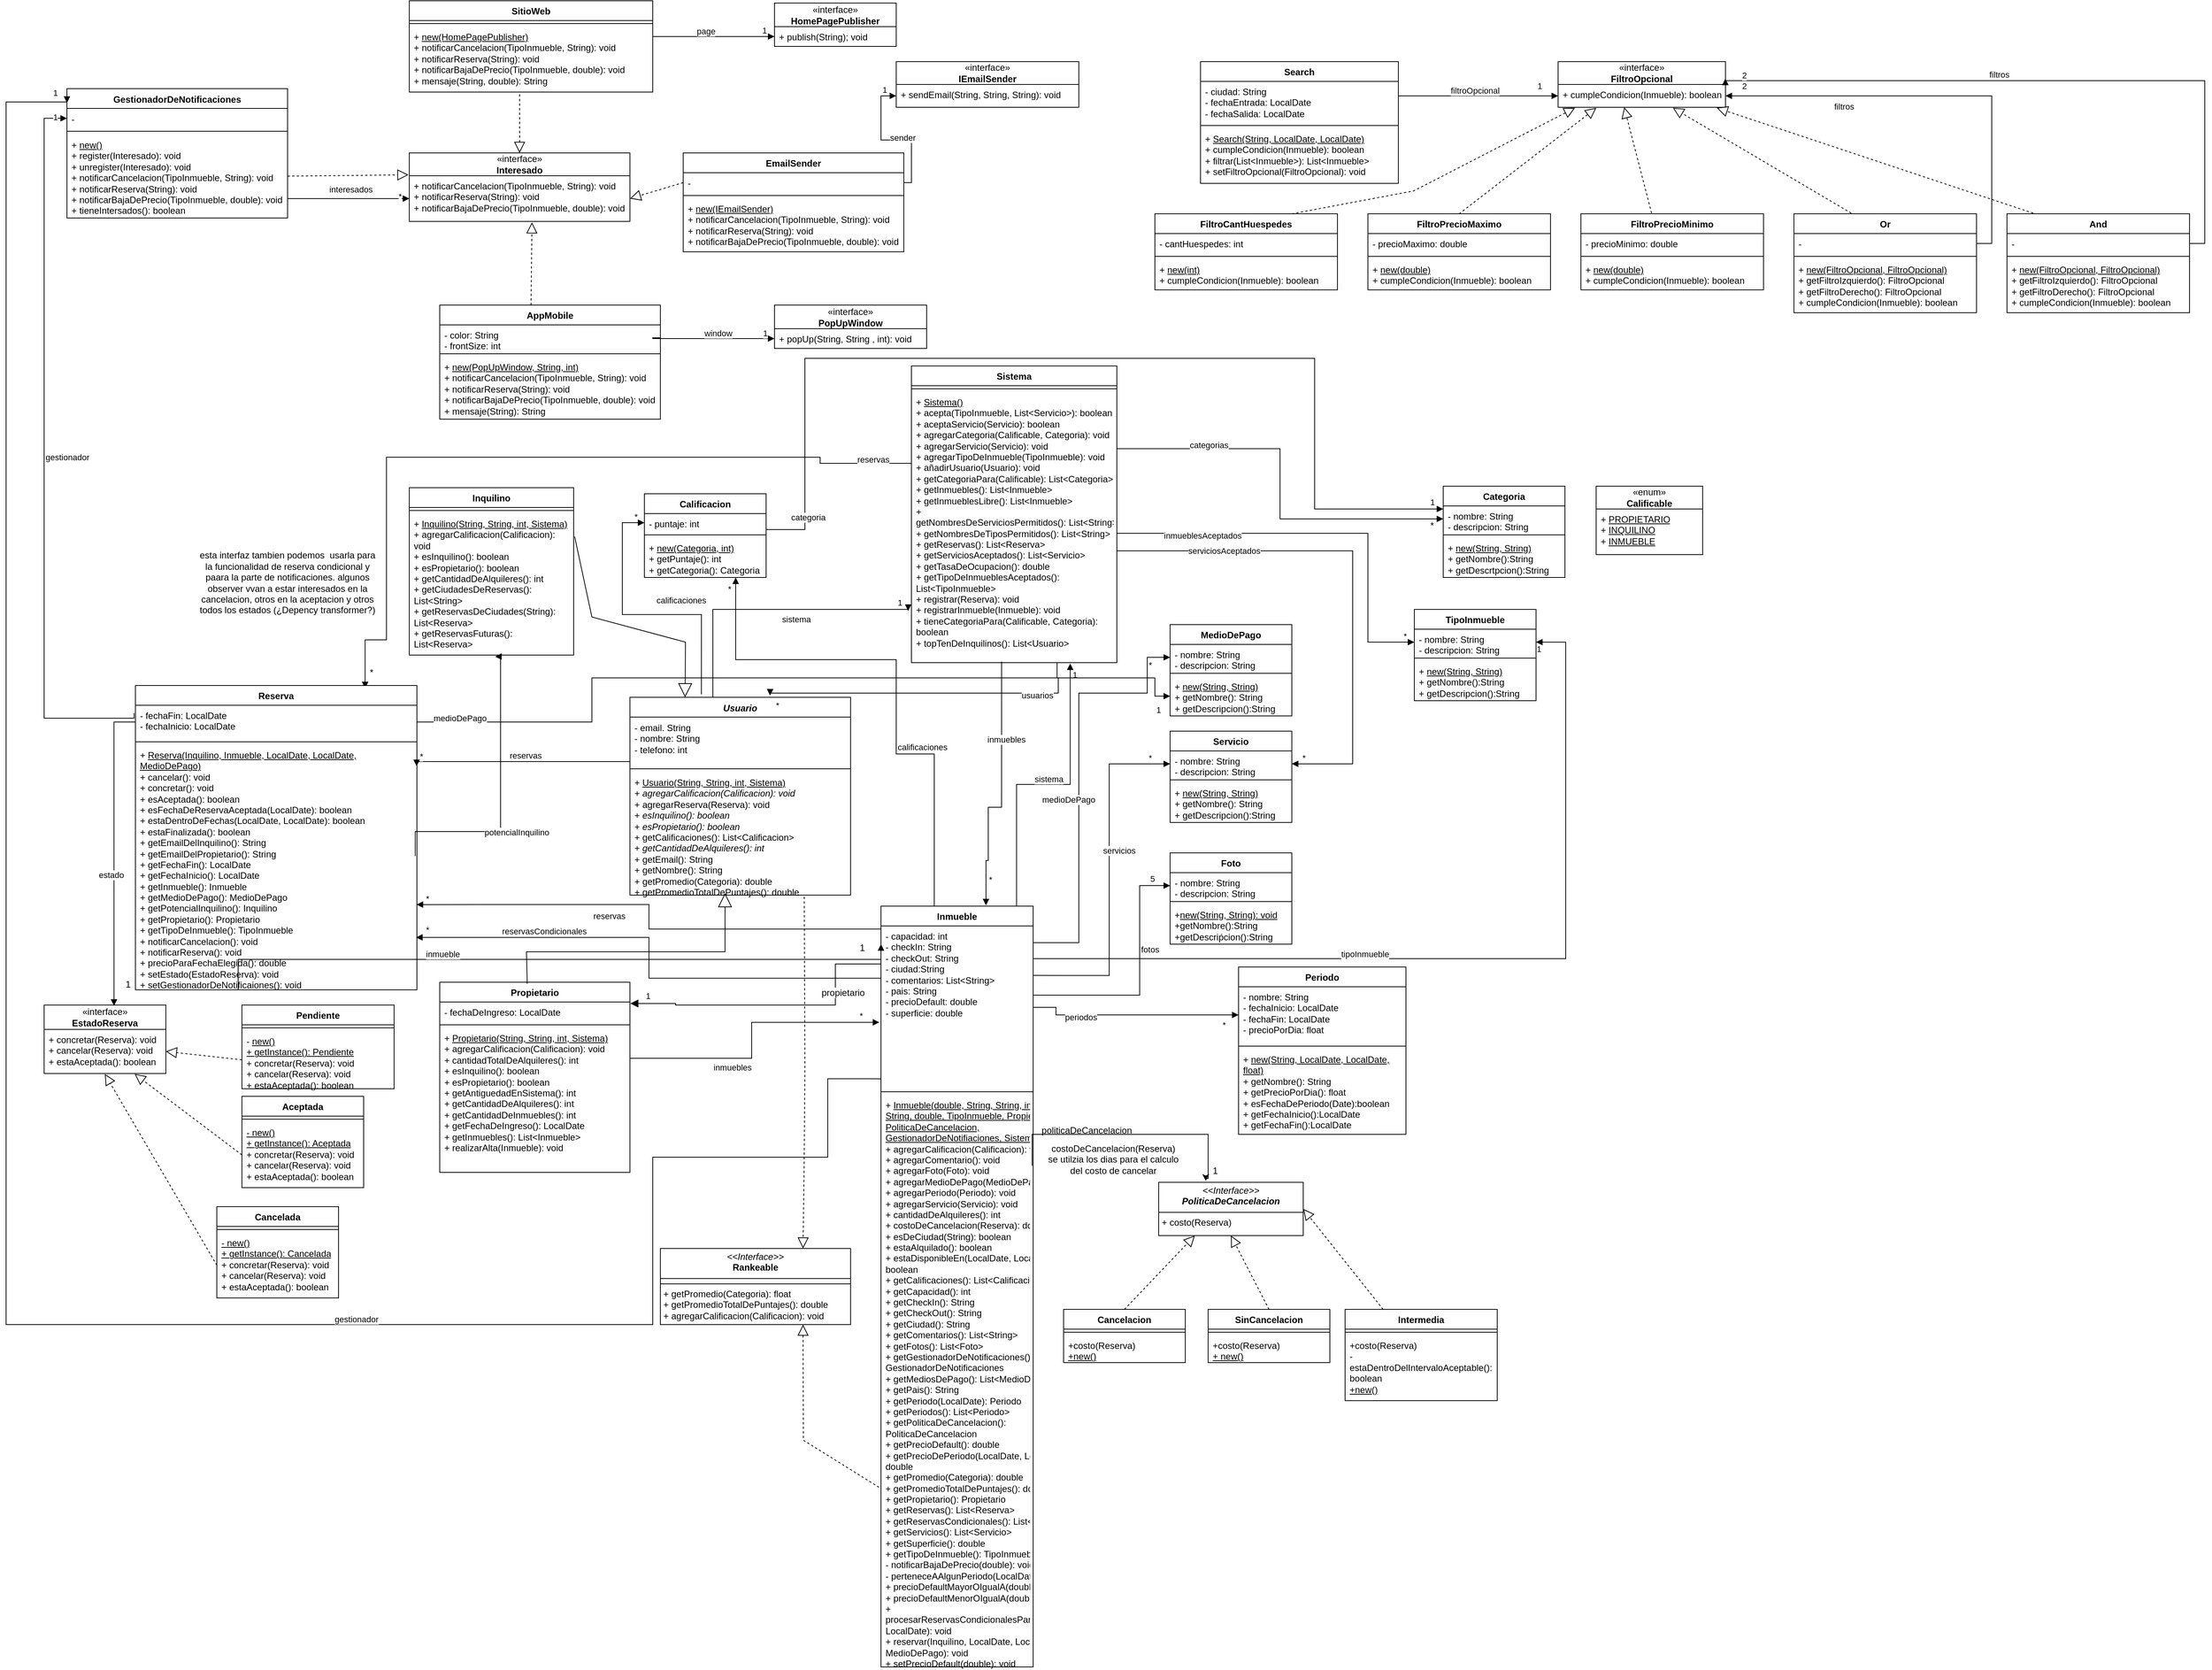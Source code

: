 <mxfile version="25.0.3" pages="6">
  <diagram id="C5RBs43oDa-KdzZeNtuy" name="Page-1">
    <mxGraphModel dx="2747" dy="2283" grid="1" gridSize="10" guides="1" tooltips="1" connect="1" arrows="1" fold="1" page="1" pageScale="1" pageWidth="827" pageHeight="1169" math="0" shadow="0">
      <root>
        <mxCell id="WIyWlLk6GJQsqaUBKTNV-0" />
        <mxCell id="WIyWlLk6GJQsqaUBKTNV-1" parent="WIyWlLk6GJQsqaUBKTNV-0" />
        <mxCell id="hxEG4WmxnY2-rwqHIQkR-0" value="Sistema" style="swimlane;fontStyle=1;align=center;verticalAlign=top;childLayout=stackLayout;horizontal=1;startSize=26;horizontalStack=0;resizeParent=1;resizeParentMax=0;resizeLast=0;collapsible=1;marginBottom=0;whiteSpace=wrap;html=1;" parent="WIyWlLk6GJQsqaUBKTNV-1" vertex="1">
          <mxGeometry x="420" y="-240" width="270" height="390" as="geometry" />
        </mxCell>
        <mxCell id="hxEG4WmxnY2-rwqHIQkR-2" value="" style="line;strokeWidth=1;fillColor=none;align=left;verticalAlign=middle;spacingTop=-1;spacingLeft=3;spacingRight=3;rotatable=0;labelPosition=right;points=[];portConstraint=eastwest;strokeColor=inherit;" parent="hxEG4WmxnY2-rwqHIQkR-0" vertex="1">
          <mxGeometry y="26" width="270" height="8" as="geometry" />
        </mxCell>
        <mxCell id="hxEG4WmxnY2-rwqHIQkR-3" value="&lt;div&gt;+&amp;nbsp;&lt;u&gt;Sistema()&lt;/u&gt;&lt;div&gt;+ acepta(TipoInmueble, List&amp;lt;Servicio&amp;gt;): boolean&lt;br&gt;&lt;/div&gt;&lt;div&gt;+ aceptaServicio(Servicio): boolean&lt;/div&gt;&lt;div&gt;+ agregarCategoria(Calificable, Categoria): void&lt;/div&gt;&lt;div&gt;+ agregarServicio(Servicio): void&lt;/div&gt;&lt;div&gt;+ agregarTipoDeInmueble(TipoInmueble): void&lt;/div&gt;&lt;div&gt;+ añadirUsuario(Usuario): void&lt;/div&gt;&lt;div&gt;+ getCategoriaPara(Calificable): List&amp;lt;Categoria&amp;gt;&lt;/div&gt;&lt;div&gt;+ getInmuebles(): List&amp;lt;Inmueble&amp;gt;&lt;/div&gt;&lt;div&gt;+ getInmueblesLibre():&amp;nbsp;&lt;span style=&quot;background-color: initial;&quot;&gt;List&amp;lt;Inmueble&amp;gt;&lt;/span&gt;&lt;/div&gt;&lt;div&gt;+ getNombresDeServiciosPermitidos():&amp;nbsp;&lt;span style=&quot;background-color: initial;&quot;&gt;List&amp;lt;String&amp;gt;&lt;/span&gt;&lt;/div&gt;&lt;div&gt;+ getNombresDeTiposPermitidos():&amp;nbsp;&lt;span style=&quot;background-color: initial;&quot;&gt;List&amp;lt;String&amp;gt;&lt;/span&gt;&lt;/div&gt;&lt;div&gt;+ getReservas(): List&amp;lt;Reserva&amp;gt;&lt;/div&gt;&lt;div&gt;+ getServiciosAceptados(): List&amp;lt;Servicio&amp;gt;&lt;/div&gt;&lt;div&gt;+ getTasaDeOcupacion(): double&lt;/div&gt;&lt;div&gt;+ getTipoDeInmueblesAceptados(): List&amp;lt;TipoInmueble&amp;gt;&lt;/div&gt;&lt;div&gt;+ registrar(Reserva): void&lt;/div&gt;&lt;div&gt;+ registrarInmueble(Inmueble): void&lt;/div&gt;&lt;div&gt;+ tieneCategoriaPara(Calificable, Categoria): boolean&lt;/div&gt;&lt;div&gt;+ topTenDeInquilinos(): List&amp;lt;Usuario&amp;gt;&lt;/div&gt;&lt;/div&gt;" style="text;strokeColor=none;fillColor=none;align=left;verticalAlign=top;spacingLeft=4;spacingRight=4;overflow=hidden;rotatable=0;points=[[0,0.5],[1,0.5]];portConstraint=eastwest;whiteSpace=wrap;html=1;" parent="hxEG4WmxnY2-rwqHIQkR-0" vertex="1">
          <mxGeometry y="34" width="270" height="356" as="geometry" />
        </mxCell>
        <mxCell id="hxEG4WmxnY2-rwqHIQkR-4" value="Propietario" style="swimlane;fontStyle=1;align=center;verticalAlign=top;childLayout=stackLayout;horizontal=1;startSize=26;horizontalStack=0;resizeParent=1;resizeParentMax=0;resizeLast=0;collapsible=1;marginBottom=0;whiteSpace=wrap;html=1;" parent="WIyWlLk6GJQsqaUBKTNV-1" vertex="1">
          <mxGeometry x="-200" y="570" width="250" height="250" as="geometry" />
        </mxCell>
        <mxCell id="hxEG4WmxnY2-rwqHIQkR-5" value="- fechaDeIngreso: LocalDate" style="text;strokeColor=none;fillColor=none;align=left;verticalAlign=top;spacingLeft=4;spacingRight=4;overflow=hidden;rotatable=0;points=[[0,0.5],[1,0.5]];portConstraint=eastwest;whiteSpace=wrap;html=1;" parent="hxEG4WmxnY2-rwqHIQkR-4" vertex="1">
          <mxGeometry y="26" width="250" height="26" as="geometry" />
        </mxCell>
        <mxCell id="hxEG4WmxnY2-rwqHIQkR-6" value="" style="line;strokeWidth=1;fillColor=none;align=left;verticalAlign=middle;spacingTop=-1;spacingLeft=3;spacingRight=3;rotatable=0;labelPosition=right;points=[];portConstraint=eastwest;strokeColor=inherit;" parent="hxEG4WmxnY2-rwqHIQkR-4" vertex="1">
          <mxGeometry y="52" width="250" height="8" as="geometry" />
        </mxCell>
        <mxCell id="hxEG4WmxnY2-rwqHIQkR-7" value="+&amp;nbsp;&lt;u&gt;Propietario(String, String, int, Sistema)&lt;/u&gt;&lt;div&gt;+ agregarCalificacion(Calificacion): void&lt;/div&gt;&lt;div&gt;+ cantidadTotalDeAlquileres(): int&lt;/div&gt;&lt;div&gt;+ esInquilino(): boolean&lt;/div&gt;&lt;div&gt;+ esPropietario(): boolean&lt;/div&gt;&lt;div&gt;+ getAntiguedadEnSistema(): int&lt;/div&gt;&lt;div&gt;+ getCantidadDeAlquileres(): int&lt;/div&gt;&lt;div&gt;+ getCantidadDeInmuebles(): int&lt;/div&gt;&lt;div&gt;+ getFechaDeIngreso(): LocalDate&lt;/div&gt;&lt;div&gt;+ getInmuebles(): List&amp;lt;Inmueble&amp;gt;&lt;/div&gt;&lt;div&gt;+ realizarAlta(Inmueble): void&lt;/div&gt;" style="text;strokeColor=none;fillColor=none;align=left;verticalAlign=top;spacingLeft=4;spacingRight=4;overflow=hidden;rotatable=0;points=[[0,0.5],[1,0.5]];portConstraint=eastwest;whiteSpace=wrap;html=1;" parent="hxEG4WmxnY2-rwqHIQkR-4" vertex="1">
          <mxGeometry y="60" width="250" height="190" as="geometry" />
        </mxCell>
        <mxCell id="hxEG4WmxnY2-rwqHIQkR-8" value="&lt;i&gt;Usuario&lt;/i&gt;" style="swimlane;fontStyle=1;align=center;verticalAlign=top;childLayout=stackLayout;horizontal=1;startSize=26;horizontalStack=0;resizeParent=1;resizeParentMax=0;resizeLast=0;collapsible=1;marginBottom=0;whiteSpace=wrap;html=1;" parent="WIyWlLk6GJQsqaUBKTNV-1" vertex="1">
          <mxGeometry x="50" y="195.5" width="290" height="260" as="geometry" />
        </mxCell>
        <mxCell id="hxEG4WmxnY2-rwqHIQkR-9" value="&lt;div&gt;- email. String&lt;div&gt;- nombre: String&lt;/div&gt;&lt;div&gt;- telefono: int&lt;/div&gt;&lt;/div&gt;" style="text;strokeColor=none;fillColor=none;align=left;verticalAlign=top;spacingLeft=4;spacingRight=4;overflow=hidden;rotatable=0;points=[[0,0.5],[1,0.5]];portConstraint=eastwest;whiteSpace=wrap;html=1;" parent="hxEG4WmxnY2-rwqHIQkR-8" vertex="1">
          <mxGeometry y="26" width="290" height="64" as="geometry" />
        </mxCell>
        <mxCell id="hxEG4WmxnY2-rwqHIQkR-10" value="" style="line;strokeWidth=1;fillColor=none;align=left;verticalAlign=middle;spacingTop=-1;spacingLeft=3;spacingRight=3;rotatable=0;labelPosition=right;points=[];portConstraint=eastwest;strokeColor=inherit;" parent="hxEG4WmxnY2-rwqHIQkR-8" vertex="1">
          <mxGeometry y="90" width="290" height="8" as="geometry" />
        </mxCell>
        <mxCell id="hxEG4WmxnY2-rwqHIQkR-24" value="&lt;div&gt;+&amp;nbsp;&lt;u&gt;Usuario(String, String, int, Sistema)&lt;/u&gt;&lt;div&gt;+&amp;nbsp;&lt;i&gt;agregarCalificacion(Calificacion): void&lt;/i&gt;&lt;/div&gt;&lt;div&gt;+ agregarReserva(Reserva): void&lt;/div&gt;&lt;div&gt;+&amp;nbsp;&lt;i&gt;esInquilino(): boolean&lt;/i&gt;&lt;/div&gt;&lt;div&gt;+&amp;nbsp;&lt;i&gt;esPropietario(): boolean&lt;/i&gt;&lt;/div&gt;&lt;div&gt;+ getCalificaciones(): List&amp;lt;Calificacion&amp;gt;&lt;/div&gt;&lt;div&gt;+&amp;nbsp;&lt;i&gt;getCantidadDeAlquileres(): i&lt;/i&gt;&lt;i&gt;nt&lt;/i&gt;&lt;/div&gt;&lt;div&gt;+ getEmail(): String&lt;/div&gt;&lt;div&gt;+ getNombre(): String&lt;/div&gt;&lt;div&gt;+ getPromedio(Categoria): double&lt;/div&gt;&lt;div&gt;+ getPromedioTotalDePuntajes(): double&lt;/div&gt;&lt;div&gt;+ getSistema(): Sistema&lt;/div&gt;&lt;div&gt;+ getTelefono(): int&lt;/div&gt;&lt;div&gt;+ getTodasLasReservas(): List&amp;lt;Reserva&amp;gt;&lt;/div&gt;&lt;div&gt;+ removerReserva(Reserva): void&lt;/div&gt;&lt;div&gt;+ setEmail(String): void&lt;/div&gt;&lt;div&gt;+ setNombre(String): void&lt;/div&gt;&lt;div&gt;+ setTelefono(int): void&lt;/div&gt;&lt;div&gt;+ tieneReservaRegistradas(Reserva): boolean&lt;/div&gt;&lt;/div&gt;" style="text;strokeColor=none;fillColor=none;align=left;verticalAlign=top;spacingLeft=4;spacingRight=4;overflow=hidden;rotatable=0;points=[[0,0.5],[1,0.5]];portConstraint=eastwest;whiteSpace=wrap;html=1;" parent="hxEG4WmxnY2-rwqHIQkR-8" vertex="1">
          <mxGeometry y="98" width="290" height="162" as="geometry" />
        </mxCell>
        <mxCell id="hxEG4WmxnY2-rwqHIQkR-12" value="Inquilino" style="swimlane;fontStyle=1;align=center;verticalAlign=top;childLayout=stackLayout;horizontal=1;startSize=26;horizontalStack=0;resizeParent=1;resizeParentMax=0;resizeLast=0;collapsible=1;marginBottom=0;whiteSpace=wrap;html=1;" parent="WIyWlLk6GJQsqaUBKTNV-1" vertex="1">
          <mxGeometry x="-240" y="-80" width="216" height="220" as="geometry" />
        </mxCell>
        <mxCell id="hxEG4WmxnY2-rwqHIQkR-14" value="" style="line;strokeWidth=1;fillColor=none;align=left;verticalAlign=middle;spacingTop=-1;spacingLeft=3;spacingRight=3;rotatable=0;labelPosition=right;points=[];portConstraint=eastwest;strokeColor=inherit;" parent="hxEG4WmxnY2-rwqHIQkR-12" vertex="1">
          <mxGeometry y="26" width="216" height="8" as="geometry" />
        </mxCell>
        <mxCell id="hxEG4WmxnY2-rwqHIQkR-15" value="+&amp;nbsp;&lt;u&gt;Inquilino(String, String, int, Sistema)&lt;/u&gt;&lt;div&gt;+ agregarCalificacion(Calificacion): void&lt;/div&gt;&lt;div&gt;+ esInquilino(): boolean&lt;/div&gt;&lt;div&gt;+ esPropietario(): boolean&lt;/div&gt;&lt;div&gt;+ getCantidadDeAlquileres(): int&lt;/div&gt;&lt;div&gt;+ getCiudadesDeReservas(): List&amp;lt;String&amp;gt;&lt;/div&gt;&lt;div&gt;+ getReservasDeCiudades(String): List&amp;lt;Reserva&amp;gt;&lt;/div&gt;&lt;div&gt;+ getReservasFuturas(): List&amp;lt;Reserva&amp;gt;&lt;/div&gt;" style="text;strokeColor=none;fillColor=none;align=left;verticalAlign=top;spacingLeft=4;spacingRight=4;overflow=hidden;rotatable=0;points=[[0,0.5],[1,0.5]];portConstraint=eastwest;whiteSpace=wrap;html=1;" parent="hxEG4WmxnY2-rwqHIQkR-12" vertex="1">
          <mxGeometry y="34" width="216" height="186" as="geometry" />
        </mxCell>
        <mxCell id="hxEG4WmxnY2-rwqHIQkR-16" value="" style="endArrow=block;endSize=16;endFill=0;html=1;rounded=0;exitX=0.5;exitY=0;exitDx=0;exitDy=0;entryX=0.431;entryY=0.984;entryDx=0;entryDy=0;entryPerimeter=0;" parent="WIyWlLk6GJQsqaUBKTNV-1" target="hxEG4WmxnY2-rwqHIQkR-24" edge="1">
          <mxGeometry width="160" relative="1" as="geometry">
            <mxPoint x="-85" y="571.98" as="sourcePoint" />
            <mxPoint x="146.28" y="435.5" as="targetPoint" />
            <Array as="points">
              <mxPoint x="-86" y="530" />
              <mxPoint x="-70" y="530" />
              <mxPoint x="50" y="530" />
              <mxPoint x="175" y="530" />
            </Array>
          </mxGeometry>
        </mxCell>
        <mxCell id="hxEG4WmxnY2-rwqHIQkR-17" value="" style="endArrow=block;endSize=16;endFill=0;html=1;rounded=0;exitX=1.006;exitY=0.162;exitDx=0;exitDy=0;exitPerimeter=0;entryX=0.25;entryY=0;entryDx=0;entryDy=0;" parent="WIyWlLk6GJQsqaUBKTNV-1" source="hxEG4WmxnY2-rwqHIQkR-15" target="hxEG4WmxnY2-rwqHIQkR-8" edge="1">
          <mxGeometry width="160" relative="1" as="geometry">
            <mxPoint x="-30" y="700" as="sourcePoint" />
            <mxPoint x="360" y="340" as="targetPoint" />
            <Array as="points">
              <mxPoint y="90" />
              <mxPoint x="123" y="123" />
            </Array>
          </mxGeometry>
        </mxCell>
        <mxCell id="hxEG4WmxnY2-rwqHIQkR-18" value="Inmueble" style="swimlane;fontStyle=1;align=center;verticalAlign=top;childLayout=stackLayout;horizontal=1;startSize=26;horizontalStack=0;resizeParent=1;resizeParentMax=0;resizeLast=0;collapsible=1;marginBottom=0;whiteSpace=wrap;html=1;" parent="WIyWlLk6GJQsqaUBKTNV-1" vertex="1">
          <mxGeometry x="380" y="470" width="200" height="1000" as="geometry" />
        </mxCell>
        <mxCell id="hxEG4WmxnY2-rwqHIQkR-19" value="- capacidad: int&lt;div&gt;- checkIn: String&lt;/div&gt;&lt;div&gt;- checkOut: String&lt;/div&gt;&lt;div&gt;- ciudad:String&lt;/div&gt;&lt;div&gt;- comentarios: List&amp;lt;String&amp;gt;&lt;/div&gt;&lt;div&gt;- pais: String&lt;/div&gt;&lt;div&gt;- precioDefault: double&lt;/div&gt;&lt;div&gt;- superficie: double&lt;/div&gt;" style="text;strokeColor=none;fillColor=none;align=left;verticalAlign=top;spacingLeft=4;spacingRight=4;overflow=hidden;rotatable=0;points=[[0,0.5],[1,0.5]];portConstraint=eastwest;whiteSpace=wrap;html=1;" parent="hxEG4WmxnY2-rwqHIQkR-18" vertex="1">
          <mxGeometry y="26" width="200" height="214" as="geometry" />
        </mxCell>
        <mxCell id="hxEG4WmxnY2-rwqHIQkR-20" value="" style="line;strokeWidth=1;fillColor=none;align=left;verticalAlign=middle;spacingTop=-1;spacingLeft=3;spacingRight=3;rotatable=0;labelPosition=right;points=[];portConstraint=eastwest;strokeColor=inherit;" parent="hxEG4WmxnY2-rwqHIQkR-18" vertex="1">
          <mxGeometry y="240" width="200" height="8" as="geometry" />
        </mxCell>
        <mxCell id="hxEG4WmxnY2-rwqHIQkR-21" value="&lt;div&gt;+&amp;nbsp;&lt;u&gt;Inmueble(double, String, String, int, String, String, double, TipoInmueble, Propietario, PoliticaDeCancelacion, GestionadorDeNotifiaciones, Sistema)&lt;/u&gt;&lt;div&gt;+ agregarCalificacion(Calificacion): void&lt;/div&gt;&lt;div&gt;+ agregarComentario(): void&lt;/div&gt;&lt;div&gt;+ agregarFoto(Foto): void&lt;/div&gt;&lt;div&gt;+ agregarMedioDePago(MedioDePago): void&lt;/div&gt;&lt;div&gt;+ agregarPeriodo(Periodo): void&lt;/div&gt;&lt;div&gt;+ agregarServicio(Servicio): void&lt;/div&gt;&lt;div&gt;+ cantidadDeAlquileres(): int&lt;/div&gt;&lt;div&gt;+ costoDeCancelacion(Reserva): double&lt;/div&gt;&lt;div&gt;+ esDeCiudad(String): boolean&lt;/div&gt;&lt;div&gt;+ estaAlquilado(): boolean&lt;/div&gt;&lt;div&gt;+ estaDisponibleEn(LocalDate, LocalDate): boolean&lt;/div&gt;&lt;div&gt;+ getCalificaciones(): List&amp;lt;Calificacion&amp;gt;&lt;/div&gt;&lt;div&gt;+ getCapacidad(): int&lt;/div&gt;&lt;div&gt;+ getCheckIn(): String&lt;/div&gt;&lt;div&gt;+ getCheckOut(): String&lt;/div&gt;&lt;div&gt;+ getCiudad(): String&lt;/div&gt;&lt;div&gt;+ getComentarios(): List&amp;lt;String&amp;gt;&lt;/div&gt;&lt;div&gt;+ getFotos(): List&amp;lt;Foto&amp;gt;&lt;/div&gt;&lt;div&gt;+ getGestionadorDeNotificaciones(): GestionadorDeNotificaciones&lt;/div&gt;&lt;div&gt;+ getMediosDePago(): List&amp;lt;MedioDePago&amp;gt;&lt;/div&gt;&lt;div&gt;+ getPais(): String&lt;/div&gt;&lt;div&gt;+ getPeriodo(LocalDate): Periodo&lt;/div&gt;&lt;div&gt;+ getPeriodos(): List&amp;lt;Periodo&amp;gt;&lt;/div&gt;&lt;div&gt;+ getPoliticaDeCancelacion(): PoliticaDeCancelacion&lt;/div&gt;&lt;div&gt;+ getPrecioDefault(): double&lt;/div&gt;&lt;div&gt;+ getPrecioDePeriodo(LocalDate, LocalDate): double&lt;/div&gt;&lt;div&gt;+ getPromedio(Categoria): double&lt;/div&gt;&lt;div&gt;+ getPromedioTotalDePuntajes(): double&lt;/div&gt;&lt;div&gt;+ getPropietario(): Propietario&lt;/div&gt;&lt;div&gt;+ getReservas(): List&amp;lt;Reserva&amp;gt;&lt;/div&gt;&lt;div&gt;+ getReservasCondicionales(): List&amp;lt;Reserva&amp;gt;&lt;/div&gt;&lt;div&gt;+ getServicios(): List&amp;lt;Servicio&amp;gt;&lt;/div&gt;&lt;div&gt;+ getSuperficie(): double&lt;/div&gt;&lt;div&gt;+ getTipoDeInmueble(): TipoInmueble&lt;/div&gt;&lt;div&gt;- notificarBajaDePrecio(double): void&lt;/div&gt;&lt;div&gt;- perteneceAAlgunPeriodo(LocalDate): boolean&lt;/div&gt;&lt;div&gt;+ precioDefaultMayorOIgualA(double): boolean&lt;/div&gt;&lt;div&gt;+ precioDefaultMenorOIgualA(double): boolean&lt;/div&gt;&lt;div&gt;+ procesarReservasCondicionalesPara(LocalDate, LocalDate): void&lt;/div&gt;&lt;div&gt;+ reservar(Inquilino, LocalDate, LocalDate, MedioDePago): void&lt;/div&gt;&lt;div&gt;+ setPrecioDefault(double): void&lt;/div&gt;&lt;div&gt;+ tieneCapacidadDe(int): boolean&lt;/div&gt;&lt;div&gt;+ tieneMedioDePago(MedioDePago): boolean&lt;/div&gt;&lt;/div&gt;" style="text;strokeColor=none;fillColor=none;align=left;verticalAlign=top;spacingLeft=4;spacingRight=4;overflow=hidden;rotatable=0;points=[[0,0.5],[1,0.5]];portConstraint=eastwest;whiteSpace=wrap;html=1;" parent="hxEG4WmxnY2-rwqHIQkR-18" vertex="1">
          <mxGeometry y="248" width="200" height="752" as="geometry" />
        </mxCell>
        <mxCell id="whagrc6C9zXDrgCRp3s3-25" value="inmuebles" style="endArrow=block;endFill=1;html=1;edgeStyle=orthogonalEdgeStyle;align=left;verticalAlign=top;rounded=0;entryX=0.69;entryY=-0.001;entryDx=0;entryDy=0;exitX=0.439;exitY=0.996;exitDx=0;exitDy=0;exitPerimeter=0;entryPerimeter=0;" parent="WIyWlLk6GJQsqaUBKTNV-1" source="hxEG4WmxnY2-rwqHIQkR-3" target="hxEG4WmxnY2-rwqHIQkR-18" edge="1">
          <mxGeometry x="-0.476" y="-21" relative="1" as="geometry">
            <mxPoint x="790" y="-20" as="sourcePoint" />
            <mxPoint x="700.0" y="460" as="targetPoint" />
            <mxPoint as="offset" />
            <Array as="points">
              <mxPoint x="521" y="340" />
              <mxPoint x="520" y="410" />
              <mxPoint x="518" y="410" />
            </Array>
          </mxGeometry>
        </mxCell>
        <mxCell id="whagrc6C9zXDrgCRp3s3-28" value="sistema" style="endArrow=block;endFill=1;html=1;edgeStyle=orthogonalEdgeStyle;align=left;verticalAlign=top;rounded=0;exitX=0.376;exitY=-0.002;exitDx=0;exitDy=0;exitPerimeter=0;entryX=-0.016;entryY=0.809;entryDx=0;entryDy=0;entryPerimeter=0;" parent="WIyWlLk6GJQsqaUBKTNV-1" source="hxEG4WmxnY2-rwqHIQkR-8" target="hxEG4WmxnY2-rwqHIQkR-3" edge="1">
          <mxGeometry x="0.093" relative="1" as="geometry">
            <mxPoint x="430" y="200" as="sourcePoint" />
            <mxPoint x="480" y="30" as="targetPoint" />
            <Array as="points">
              <mxPoint x="159" y="80" />
              <mxPoint x="416" y="80" />
            </Array>
            <mxPoint as="offset" />
          </mxGeometry>
        </mxCell>
        <mxCell id="whagrc6C9zXDrgCRp3s3-29" value="1" style="edgeLabel;resizable=0;html=1;align=left;verticalAlign=bottom;" parent="whagrc6C9zXDrgCRp3s3-28" connectable="0" vertex="1">
          <mxGeometry x="-1" relative="1" as="geometry">
            <mxPoint x="241" y="-115" as="offset" />
          </mxGeometry>
        </mxCell>
        <mxCell id="pn5YufDLE9ohE7LPxB1q-31" value="propietario" style="endArrow=block;endFill=1;html=1;edgeStyle=orthogonalEdgeStyle;align=left;verticalAlign=top;rounded=0;fontSize=12;startSize=8;endSize=8;curved=0;exitX=0;exitY=0.206;exitDx=0;exitDy=0;exitPerimeter=0;entryX=1.002;entryY=0.094;entryDx=0;entryDy=0;entryPerimeter=0;" parent="WIyWlLk6GJQsqaUBKTNV-1" source="hxEG4WmxnY2-rwqHIQkR-19" target="hxEG4WmxnY2-rwqHIQkR-5" edge="1">
          <mxGeometry x="-0.541" y="-20" relative="1" as="geometry">
            <mxPoint x="340" y="550" as="sourcePoint" />
            <mxPoint x="80" y="570" as="targetPoint" />
            <mxPoint as="offset" />
            <Array as="points">
              <mxPoint x="380" y="546" />
              <mxPoint x="320" y="546" />
              <mxPoint x="320" y="600" />
              <mxPoint x="110" y="600" />
              <mxPoint x="110" y="598" />
              <mxPoint x="51" y="598" />
            </Array>
          </mxGeometry>
        </mxCell>
        <mxCell id="v_wwWfLS2dYescJFxbjS-11" value="" style="endArrow=block;dashed=1;endFill=0;endSize=12;html=1;rounded=0;exitX=-0.013;exitY=0.686;exitDx=0;exitDy=0;entryX=0.75;entryY=1;entryDx=0;entryDy=0;exitPerimeter=0;" parent="WIyWlLk6GJQsqaUBKTNV-1" source="hxEG4WmxnY2-rwqHIQkR-21" target="SDxYgfkQPYlBaK1SxZJl-55" edge="1">
          <mxGeometry width="160" relative="1" as="geometry">
            <mxPoint x="620" y="160" as="sourcePoint" />
            <mxPoint x="810" y="55" as="targetPoint" />
            <Array as="points">
              <mxPoint x="278" y="1172" />
            </Array>
          </mxGeometry>
        </mxCell>
        <mxCell id="v_wwWfLS2dYescJFxbjS-16" value="inmuebles" style="endArrow=block;endFill=1;html=1;edgeStyle=orthogonalEdgeStyle;align=left;verticalAlign=top;rounded=0;entryX=-0.011;entryY=0.592;entryDx=0;entryDy=0;entryPerimeter=0;" parent="WIyWlLk6GJQsqaUBKTNV-1" source="hxEG4WmxnY2-rwqHIQkR-7" target="hxEG4WmxnY2-rwqHIQkR-19" edge="1">
          <mxGeometry x="-0.424" y="1" relative="1" as="geometry">
            <mxPoint x="29" y="670" as="sourcePoint" />
            <mxPoint x="780" y="390" as="targetPoint" />
            <Array as="points">
              <mxPoint x="210" y="670" />
              <mxPoint x="210" y="623" />
            </Array>
            <mxPoint as="offset" />
          </mxGeometry>
        </mxCell>
        <mxCell id="v_wwWfLS2dYescJFxbjS-17" value="*" style="edgeLabel;resizable=0;html=1;align=left;verticalAlign=bottom;" parent="v_wwWfLS2dYescJFxbjS-16" connectable="0" vertex="1">
          <mxGeometry x="-1" relative="1" as="geometry">
            <mxPoint x="300" y="-48" as="offset" />
          </mxGeometry>
        </mxCell>
        <mxCell id="v_wwWfLS2dYescJFxbjS-18" value="usuarios" style="endArrow=block;endFill=1;html=1;edgeStyle=orthogonalEdgeStyle;align=left;verticalAlign=top;rounded=0;exitX=0.709;exitY=1;exitDx=0;exitDy=0;exitPerimeter=0;entryX=0.635;entryY=-0.009;entryDx=0;entryDy=0;entryPerimeter=0;" parent="WIyWlLk6GJQsqaUBKTNV-1" source="hxEG4WmxnY2-rwqHIQkR-3" target="hxEG4WmxnY2-rwqHIQkR-8" edge="1">
          <mxGeometry x="-0.567" y="-10" relative="1" as="geometry">
            <mxPoint x="360" y="40" as="sourcePoint" />
            <mxPoint x="520" y="40" as="targetPoint" />
            <Array as="points">
              <mxPoint x="613" y="170" />
              <mxPoint x="613" y="190" />
              <mxPoint x="234" y="190" />
            </Array>
            <mxPoint as="offset" />
          </mxGeometry>
        </mxCell>
        <mxCell id="v_wwWfLS2dYescJFxbjS-19" value="*" style="edgeLabel;resizable=0;html=1;align=left;verticalAlign=bottom;" parent="v_wwWfLS2dYescJFxbjS-18" connectable="0" vertex="1">
          <mxGeometry x="-1" relative="1" as="geometry">
            <mxPoint x="-371" y="64" as="offset" />
          </mxGeometry>
        </mxCell>
        <mxCell id="v_wwWfLS2dYescJFxbjS-26" value="reservas" style="endArrow=block;endFill=1;html=1;edgeStyle=orthogonalEdgeStyle;align=left;verticalAlign=top;rounded=0;entryX=0.816;entryY=0.009;entryDx=0;entryDy=0;entryPerimeter=0;exitX=0;exitY=0.5;exitDx=0;exitDy=0;" parent="WIyWlLk6GJQsqaUBKTNV-1" target="OeNrjA8ZEPK8g29Wfslh-36" edge="1">
          <mxGeometry x="-0.723" y="-18" relative="1" as="geometry">
            <mxPoint x="420" y="-192" as="sourcePoint" />
            <mxPoint x="-374.5" y="10.46" as="targetPoint" />
            <Array as="points">
              <mxPoint x="300" y="-112" />
              <mxPoint x="300" y="-120" />
              <mxPoint x="-270" y="-120" />
              <mxPoint x="-270" y="120" />
              <mxPoint x="-298" y="120" />
            </Array>
            <mxPoint as="offset" />
          </mxGeometry>
        </mxCell>
        <mxCell id="v_wwWfLS2dYescJFxbjS-27" value="*" style="edgeLabel;resizable=0;html=1;align=left;verticalAlign=bottom;" parent="v_wwWfLS2dYescJFxbjS-26" connectable="0" vertex="1">
          <mxGeometry x="-1" relative="1" as="geometry">
            <mxPoint x="100" y="635" as="offset" />
          </mxGeometry>
        </mxCell>
        <mxCell id="SDxYgfkQPYlBaK1SxZJl-0" value="Periodo" style="swimlane;fontStyle=1;align=center;verticalAlign=top;childLayout=stackLayout;horizontal=1;startSize=26;horizontalStack=0;resizeParent=1;resizeParentMax=0;resizeLast=0;collapsible=1;marginBottom=0;whiteSpace=wrap;html=1;" parent="WIyWlLk6GJQsqaUBKTNV-1" vertex="1">
          <mxGeometry x="850" y="550" width="220" height="220" as="geometry" />
        </mxCell>
        <mxCell id="SDxYgfkQPYlBaK1SxZJl-1" value="&lt;div&gt;- nombre: String&lt;br&gt;&lt;/div&gt;&lt;div&gt;- fechaInicio: LocalDate&lt;/div&gt;&lt;div&gt;- fechaFin: LocalDate&lt;/div&gt;&lt;div&gt;- precioPorDia: float&lt;br&gt;&lt;/div&gt;" style="text;strokeColor=none;fillColor=none;align=left;verticalAlign=top;spacingLeft=4;spacingRight=4;overflow=hidden;rotatable=0;points=[[0,0.5],[1,0.5]];portConstraint=eastwest;whiteSpace=wrap;html=1;" parent="SDxYgfkQPYlBaK1SxZJl-0" vertex="1">
          <mxGeometry y="26" width="220" height="74" as="geometry" />
        </mxCell>
        <mxCell id="SDxYgfkQPYlBaK1SxZJl-2" value="" style="line;strokeWidth=1;fillColor=none;align=left;verticalAlign=middle;spacingTop=-1;spacingLeft=3;spacingRight=3;rotatable=0;labelPosition=right;points=[];portConstraint=eastwest;strokeColor=inherit;" parent="SDxYgfkQPYlBaK1SxZJl-0" vertex="1">
          <mxGeometry y="100" width="220" height="8" as="geometry" />
        </mxCell>
        <mxCell id="SDxYgfkQPYlBaK1SxZJl-3" value="&lt;div&gt;+&amp;nbsp;&lt;u&gt;new(String, LocalDate, LocalDate, float)&lt;/u&gt;&lt;br&gt;&lt;/div&gt;&lt;div&gt;+ getNombre(): String&lt;br&gt;&lt;/div&gt;&lt;div&gt;+ getPrecioPorDia(): float&lt;/div&gt;&lt;div&gt;+ esFechaDePeriodo(Date):boolean&lt;/div&gt;&lt;div&gt;+ getFechaInicio():LocalDate&lt;/div&gt;&lt;div&gt;+ getFechaFin():LocalDate&lt;/div&gt;" style="text;strokeColor=none;fillColor=none;align=left;verticalAlign=top;spacingLeft=4;spacingRight=4;overflow=hidden;rotatable=0;points=[[0,0.5],[1,0.5]];portConstraint=eastwest;whiteSpace=wrap;html=1;" parent="SDxYgfkQPYlBaK1SxZJl-0" vertex="1">
          <mxGeometry y="108" width="220" height="112" as="geometry" />
        </mxCell>
        <mxCell id="SDxYgfkQPYlBaK1SxZJl-25" value="periodos" style="endArrow=block;endFill=1;html=1;edgeStyle=orthogonalEdgeStyle;align=left;verticalAlign=top;rounded=0;entryX=0;entryY=0.5;entryDx=0;entryDy=0;exitX=1;exitY=0.5;exitDx=0;exitDy=0;" parent="WIyWlLk6GJQsqaUBKTNV-1" source="hxEG4WmxnY2-rwqHIQkR-19" target="SDxYgfkQPYlBaK1SxZJl-1" edge="1">
          <mxGeometry x="-0.643" y="10" relative="1" as="geometry">
            <mxPoint x="1060" y="310" as="sourcePoint" />
            <mxPoint x="1220" y="310" as="targetPoint" />
            <mxPoint as="offset" />
            <Array as="points">
              <mxPoint x="610" y="603" />
              <mxPoint x="610" y="613" />
            </Array>
          </mxGeometry>
        </mxCell>
        <mxCell id="SDxYgfkQPYlBaK1SxZJl-26" value="*" style="edgeLabel;resizable=0;html=1;align=left;verticalAlign=bottom;" parent="SDxYgfkQPYlBaK1SxZJl-25" connectable="0" vertex="1">
          <mxGeometry x="-1" relative="1" as="geometry">
            <mxPoint x="247" y="31" as="offset" />
          </mxGeometry>
        </mxCell>
        <mxCell id="SDxYgfkQPYlBaK1SxZJl-55" value="&lt;p style=&quot;margin:0px;margin-top:4px;text-align:center;&quot;&gt;&lt;i&gt;&amp;lt;&amp;lt;Interface&amp;gt;&amp;gt;&lt;/i&gt;&lt;br&gt;&lt;b&gt;Rankeable&lt;/b&gt;&lt;br&gt;&lt;/p&gt;&lt;hr size=&quot;1&quot; style=&quot;border-style:solid;&quot;&gt;&lt;hr size=&quot;1&quot; style=&quot;border-style:solid;&quot;&gt;&lt;p style=&quot;margin:0px;margin-left:4px;&quot;&gt;+ getPromedio(Categoria): float&lt;br&gt;+ getPromedioTotalDePuntajes(): double&lt;br&gt;+ agregarCalificacion(Calificacion): void&lt;/p&gt;" style="verticalAlign=top;align=left;overflow=fill;html=1;whiteSpace=wrap;" parent="WIyWlLk6GJQsqaUBKTNV-1" vertex="1">
          <mxGeometry x="90" y="920" width="250" height="100" as="geometry" />
        </mxCell>
        <mxCell id="OeNrjA8ZEPK8g29Wfslh-13" value="Pendiente" style="swimlane;fontStyle=1;align=center;verticalAlign=top;childLayout=stackLayout;horizontal=1;startSize=26;horizontalStack=0;resizeParent=1;resizeParentMax=0;resizeLast=0;collapsible=1;marginBottom=0;whiteSpace=wrap;html=1;" parent="WIyWlLk6GJQsqaUBKTNV-1" vertex="1">
          <mxGeometry x="-460" y="600" width="200" height="110" as="geometry" />
        </mxCell>
        <mxCell id="OeNrjA8ZEPK8g29Wfslh-14" value="" style="line;strokeWidth=1;fillColor=none;align=left;verticalAlign=middle;spacingTop=-1;spacingLeft=3;spacingRight=3;rotatable=0;labelPosition=right;points=[];portConstraint=eastwest;strokeColor=inherit;" parent="OeNrjA8ZEPK8g29Wfslh-13" vertex="1">
          <mxGeometry y="26" width="200" height="8" as="geometry" />
        </mxCell>
        <mxCell id="OeNrjA8ZEPK8g29Wfslh-15" value="&lt;div&gt;- &lt;u&gt;new()&lt;/u&gt;&lt;/div&gt;&lt;div&gt;&lt;u&gt;+ getInstance(): Pendiente&lt;/u&gt;&lt;u&gt;&lt;/u&gt;&lt;/div&gt;+ concretar(Reserva): void&lt;div&gt;+&amp;nbsp;&lt;span style=&quot;background-color: initial;&quot;&gt;cancelar(Reserva): void&lt;br&gt;&lt;/span&gt;&lt;/div&gt;&lt;div&gt;+ estaAceptada(): boolean&lt;span style=&quot;background-color: initial;&quot;&gt;&lt;/span&gt;&lt;/div&gt;" style="text;strokeColor=none;fillColor=none;align=left;verticalAlign=top;spacingLeft=4;spacingRight=4;overflow=hidden;rotatable=0;points=[[0,0.5],[1,0.5]];portConstraint=eastwest;whiteSpace=wrap;html=1;" parent="OeNrjA8ZEPK8g29Wfslh-13" vertex="1">
          <mxGeometry y="34" width="200" height="76" as="geometry" />
        </mxCell>
        <mxCell id="OeNrjA8ZEPK8g29Wfslh-16" value="Aceptada" style="swimlane;fontStyle=1;align=center;verticalAlign=top;childLayout=stackLayout;horizontal=1;startSize=26;horizontalStack=0;resizeParent=1;resizeParentMax=0;resizeLast=0;collapsible=1;marginBottom=0;whiteSpace=wrap;html=1;" parent="WIyWlLk6GJQsqaUBKTNV-1" vertex="1">
          <mxGeometry x="-460" y="720" width="160" height="120" as="geometry" />
        </mxCell>
        <mxCell id="OeNrjA8ZEPK8g29Wfslh-17" value="" style="line;strokeWidth=1;fillColor=none;align=left;verticalAlign=middle;spacingTop=-1;spacingLeft=3;spacingRight=3;rotatable=0;labelPosition=right;points=[];portConstraint=eastwest;strokeColor=inherit;" parent="OeNrjA8ZEPK8g29Wfslh-16" vertex="1">
          <mxGeometry y="26" width="160" height="8" as="geometry" />
        </mxCell>
        <mxCell id="OeNrjA8ZEPK8g29Wfslh-18" value="&lt;div&gt;&lt;u&gt;- new()&lt;/u&gt;&lt;/div&gt;&lt;div&gt;&lt;u&gt;+ getInstance(): Aceptada&lt;/u&gt;&lt;u&gt;&lt;/u&gt;&lt;/div&gt;+ concretar(Reserva): void&lt;div&gt;+&amp;nbsp;&lt;span style=&quot;background-color: initial;&quot;&gt;cancelar(Reserva): void&lt;br&gt;&lt;/span&gt;&lt;/div&gt;&lt;div&gt;+ estaAceptada(): boolean&lt;span style=&quot;background-color: initial;&quot;&gt;&lt;/span&gt;&lt;/div&gt;" style="text;strokeColor=none;fillColor=none;align=left;verticalAlign=top;spacingLeft=4;spacingRight=4;overflow=hidden;rotatable=0;points=[[0,0.5],[1,0.5]];portConstraint=eastwest;whiteSpace=wrap;html=1;" parent="OeNrjA8ZEPK8g29Wfslh-16" vertex="1">
          <mxGeometry y="34" width="160" height="86" as="geometry" />
        </mxCell>
        <mxCell id="OeNrjA8ZEPK8g29Wfslh-26" value="estado" style="endArrow=block;endFill=1;html=1;edgeStyle=orthogonalEdgeStyle;align=left;verticalAlign=top;rounded=0;exitX=0;exitY=0.5;exitDx=0;exitDy=0;entryX=0.574;entryY=0.011;entryDx=0;entryDy=0;entryPerimeter=0;" parent="WIyWlLk6GJQsqaUBKTNV-1" source="OeNrjA8ZEPK8g29Wfslh-37" target="en-OapAn3uzS3OJ0Eu7T-14" edge="1">
          <mxGeometry x="0.145" y="-25" relative="1" as="geometry">
            <mxPoint x="-1200" y="-216" as="sourcePoint" />
            <mxPoint x="-628" y="598.88" as="targetPoint" />
            <mxPoint x="3" y="-13" as="offset" />
          </mxGeometry>
        </mxCell>
        <mxCell id="OeNrjA8ZEPK8g29Wfslh-32" value="Cancelada" style="swimlane;fontStyle=1;align=center;verticalAlign=top;childLayout=stackLayout;horizontal=1;startSize=26;horizontalStack=0;resizeParent=1;resizeParentMax=0;resizeLast=0;collapsible=1;marginBottom=0;whiteSpace=wrap;html=1;" parent="WIyWlLk6GJQsqaUBKTNV-1" vertex="1">
          <mxGeometry x="-493" y="865" width="160" height="120" as="geometry" />
        </mxCell>
        <mxCell id="OeNrjA8ZEPK8g29Wfslh-33" value="" style="line;strokeWidth=1;fillColor=none;align=left;verticalAlign=middle;spacingTop=-1;spacingLeft=3;spacingRight=3;rotatable=0;labelPosition=right;points=[];portConstraint=eastwest;strokeColor=inherit;" parent="OeNrjA8ZEPK8g29Wfslh-32" vertex="1">
          <mxGeometry y="26" width="160" height="8" as="geometry" />
        </mxCell>
        <mxCell id="OeNrjA8ZEPK8g29Wfslh-34" value="&lt;div&gt;&lt;u&gt;-&amp;nbsp;new()&lt;/u&gt;&lt;/div&gt;&lt;div&gt;&lt;u&gt;+ getInstance(): Cancelada&lt;/u&gt;&lt;/div&gt;+ concretar(Reserva): void&lt;div&gt;+&amp;nbsp;&lt;span style=&quot;background-color: initial;&quot;&gt;cancelar(Reserva): void&lt;br&gt;&lt;/span&gt;&lt;/div&gt;&lt;div&gt;+ estaAceptada(): boolean&lt;span style=&quot;background-color: initial;&quot;&gt;&lt;/span&gt;&lt;/div&gt;" style="text;strokeColor=none;fillColor=none;align=left;verticalAlign=top;spacingLeft=4;spacingRight=4;overflow=hidden;rotatable=0;points=[[0,0.5],[1,0.5]];portConstraint=eastwest;whiteSpace=wrap;html=1;" parent="OeNrjA8ZEPK8g29Wfslh-32" vertex="1">
          <mxGeometry y="34" width="160" height="86" as="geometry" />
        </mxCell>
        <mxCell id="OeNrjA8ZEPK8g29Wfslh-36" value="Reserva" style="swimlane;fontStyle=1;align=center;verticalAlign=top;childLayout=stackLayout;horizontal=1;startSize=26;horizontalStack=0;resizeParent=1;resizeParentMax=0;resizeLast=0;collapsible=1;marginBottom=0;whiteSpace=wrap;html=1;" parent="WIyWlLk6GJQsqaUBKTNV-1" vertex="1">
          <mxGeometry x="-600" y="180" width="370" height="400" as="geometry" />
        </mxCell>
        <mxCell id="OeNrjA8ZEPK8g29Wfslh-37" value="&lt;div&gt;- fechaFin: LocalDate&lt;div&gt;- fechaInicio: LocalDate&lt;/div&gt;&lt;/div&gt;" style="text;strokeColor=none;fillColor=none;align=left;verticalAlign=top;spacingLeft=4;spacingRight=4;overflow=hidden;rotatable=0;points=[[0,0.5],[1,0.5]];portConstraint=eastwest;whiteSpace=wrap;html=1;" parent="OeNrjA8ZEPK8g29Wfslh-36" vertex="1">
          <mxGeometry y="26" width="370" height="44" as="geometry" />
        </mxCell>
        <mxCell id="OeNrjA8ZEPK8g29Wfslh-38" value="" style="line;strokeWidth=1;fillColor=none;align=left;verticalAlign=middle;spacingTop=-1;spacingLeft=3;spacingRight=3;rotatable=0;labelPosition=right;points=[];portConstraint=eastwest;strokeColor=inherit;" parent="OeNrjA8ZEPK8g29Wfslh-36" vertex="1">
          <mxGeometry y="70" width="370" height="8" as="geometry" />
        </mxCell>
        <mxCell id="OeNrjA8ZEPK8g29Wfslh-39" value="+&amp;nbsp;&lt;u&gt;Reserva(Inquilino, Inmueble, LocalDate, LocalDate, MedioDePago)&lt;/u&gt;&lt;div&gt;+ cancelar(): void&lt;/div&gt;&lt;div&gt;+ concretar(): void&lt;/div&gt;&lt;div&gt;+ esAceptada(): boolean&lt;/div&gt;&lt;div&gt;+ esFechaDeReservaAceptada(LocalDate): boolean&lt;/div&gt;&lt;div&gt;+ estaDentroDeFechas(LocalDate, LocalDate): boolean&lt;/div&gt;&lt;div&gt;+ estaFinalizada(): boolean&lt;/div&gt;&lt;div&gt;+ getEmailDelInquilino(): String&lt;/div&gt;&lt;div&gt;+ getEmailDelPropietario(): String&lt;/div&gt;&lt;div&gt;+ getFechaFin(): LocalDate&lt;/div&gt;&lt;div&gt;+ getFechaInicio(): LocalDate&lt;/div&gt;&lt;div&gt;+ getInmueble(): Inmueble&lt;/div&gt;&lt;div&gt;+ getMedioDePago(): MedioDePago&lt;/div&gt;&lt;div&gt;+ getPotencialInquilino(): Inquilino&lt;/div&gt;&lt;div&gt;+ getPropietario(): Propietario&lt;/div&gt;&lt;div&gt;+ getTipoDeInmueble(): TipoInmueble&lt;/div&gt;&lt;div&gt;+ notificarCancelacion(): void&lt;/div&gt;&lt;div&gt;+ notificarReserva(): void&lt;/div&gt;&lt;div&gt;+ precioParaFechaElegida(): double&lt;/div&gt;&lt;div&gt;+ setEstado(EstadoReserva): void&lt;/div&gt;&lt;div&gt;+ setGestionadorDeNotificaiones(): void&lt;/div&gt;&lt;div&gt;+ setMedioDePago(MedioDePago): void&lt;/div&gt;" style="text;strokeColor=none;fillColor=none;align=left;verticalAlign=top;spacingLeft=4;spacingRight=4;overflow=hidden;rotatable=0;points=[[0,0.5],[1,0.5]];portConstraint=eastwest;whiteSpace=wrap;html=1;" parent="OeNrjA8ZEPK8g29Wfslh-36" vertex="1">
          <mxGeometry y="78" width="370" height="322" as="geometry" />
        </mxCell>
        <mxCell id="OeNrjA8ZEPK8g29Wfslh-40" value="&lt;div&gt;&lt;br&gt;&lt;/div&gt;" style="text;strokeColor=none;fillColor=none;align=left;verticalAlign=top;spacingLeft=4;spacingRight=4;overflow=hidden;rotatable=0;points=[[0,0.5],[1,0.5]];portConstraint=eastwest;whiteSpace=wrap;html=1;" parent="OeNrjA8ZEPK8g29Wfslh-36" vertex="1">
          <mxGeometry y="400" width="370" as="geometry" />
        </mxCell>
        <mxCell id="OeNrjA8ZEPK8g29Wfslh-44" value="*" style="endArrow=block;endFill=1;html=1;edgeStyle=orthogonalEdgeStyle;align=left;verticalAlign=top;rounded=0;entryX=0.999;entryY=0.087;entryDx=0;entryDy=0;entryPerimeter=0;exitX=0;exitY=0.5;exitDx=0;exitDy=0;" parent="WIyWlLk6GJQsqaUBKTNV-1" source="hxEG4WmxnY2-rwqHIQkR-9" target="OeNrjA8ZEPK8g29Wfslh-39" edge="1">
          <mxGeometry x="0.95" y="-20" relative="1" as="geometry">
            <mxPoint x="-170" y="369" as="sourcePoint" />
            <mxPoint x="-124" y="340" as="targetPoint" />
            <mxPoint as="offset" />
            <Array as="points">
              <mxPoint x="50" y="280" />
            </Array>
          </mxGeometry>
        </mxCell>
        <mxCell id="OeNrjA8ZEPK8g29Wfslh-45" value="reservas" style="edgeLabel;resizable=0;html=1;align=left;verticalAlign=bottom;" parent="OeNrjA8ZEPK8g29Wfslh-44" connectable="0" vertex="1">
          <mxGeometry x="-1" relative="1" as="geometry">
            <mxPoint x="-160" y="27" as="offset" />
          </mxGeometry>
        </mxCell>
        <mxCell id="OeNrjA8ZEPK8g29Wfslh-46" value="inmueble" style="endArrow=block;endFill=1;html=1;edgeStyle=orthogonalEdgeStyle;align=left;verticalAlign=top;rounded=0;exitX=0.365;exitY=1;exitDx=0;exitDy=0;exitPerimeter=0;entryX=-0.007;entryY=0.064;entryDx=0;entryDy=0;entryPerimeter=0;" parent="WIyWlLk6GJQsqaUBKTNV-1" source="OeNrjA8ZEPK8g29Wfslh-39" edge="1">
          <mxGeometry x="-0.37" y="20" relative="1" as="geometry">
            <mxPoint x="-344.25" y="526.544" as="sourcePoint" />
            <mxPoint x="380.0" y="519.996" as="targetPoint" />
            <Array as="points">
              <mxPoint x="-465" y="540" />
              <mxPoint x="380" y="540" />
            </Array>
            <mxPoint as="offset" />
          </mxGeometry>
        </mxCell>
        <mxCell id="OeNrjA8ZEPK8g29Wfslh-47" value="1" style="edgeLabel;resizable=0;html=1;align=left;verticalAlign=bottom;" parent="OeNrjA8ZEPK8g29Wfslh-46" connectable="0" vertex="1">
          <mxGeometry x="-1" relative="1" as="geometry">
            <mxPoint x="534" y="16" as="offset" />
          </mxGeometry>
        </mxCell>
        <mxCell id="OeNrjA8ZEPK8g29Wfslh-49" value="" style="endArrow=block;dashed=1;endFill=0;endSize=12;html=1;rounded=0;exitX=0.79;exitY=1.014;exitDx=0;exitDy=0;entryX=0.75;entryY=0;entryDx=0;entryDy=0;exitPerimeter=0;" parent="WIyWlLk6GJQsqaUBKTNV-1" source="hxEG4WmxnY2-rwqHIQkR-24" target="SDxYgfkQPYlBaK1SxZJl-55" edge="1">
          <mxGeometry width="160" relative="1" as="geometry">
            <mxPoint x="159" y="730" as="sourcePoint" />
            <mxPoint x="50" y="800" as="targetPoint" />
            <Array as="points">
              <mxPoint x="280" y="680" />
              <mxPoint x="279" y="810" />
            </Array>
          </mxGeometry>
        </mxCell>
        <mxCell id="OeNrjA8ZEPK8g29Wfslh-54" value="esta interfaz tambien podemos&amp;nbsp; usarla para la funcionalidad de reserva condicional y paara la parte de notificaciones. algunos observer vvan a estar interesados en la cancelacion, otros en la aceptacion y otros todos los estados (¿Depency transformer?)" style="text;html=1;align=center;verticalAlign=middle;whiteSpace=wrap;rounded=0;" parent="WIyWlLk6GJQsqaUBKTNV-1" vertex="1">
          <mxGeometry x="-520" y="30" width="240" height="30" as="geometry" />
        </mxCell>
        <mxCell id="OeNrjA8ZEPK8g29Wfslh-59" value="Cancelacion" style="swimlane;fontStyle=1;align=center;verticalAlign=top;childLayout=stackLayout;horizontal=1;startSize=26;horizontalStack=0;resizeParent=1;resizeParentMax=0;resizeLast=0;collapsible=1;marginBottom=0;whiteSpace=wrap;html=1;" parent="WIyWlLk6GJQsqaUBKTNV-1" vertex="1">
          <mxGeometry x="620" y="1000" width="160" height="70" as="geometry" />
        </mxCell>
        <mxCell id="OeNrjA8ZEPK8g29Wfslh-61" value="" style="line;strokeWidth=1;fillColor=none;align=left;verticalAlign=middle;spacingTop=-1;spacingLeft=3;spacingRight=3;rotatable=0;labelPosition=right;points=[];portConstraint=eastwest;strokeColor=inherit;" parent="OeNrjA8ZEPK8g29Wfslh-59" vertex="1">
          <mxGeometry y="26" width="160" height="8" as="geometry" />
        </mxCell>
        <mxCell id="OeNrjA8ZEPK8g29Wfslh-62" value="&lt;div&gt;+costo(Reserva)&lt;/div&gt;&lt;div&gt;&lt;u&gt;+new()&lt;/u&gt;&lt;/div&gt;" style="text;strokeColor=none;fillColor=none;align=left;verticalAlign=top;spacingLeft=4;spacingRight=4;overflow=hidden;rotatable=0;points=[[0,0.5],[1,0.5]];portConstraint=eastwest;whiteSpace=wrap;html=1;" parent="OeNrjA8ZEPK8g29Wfslh-59" vertex="1">
          <mxGeometry y="34" width="160" height="36" as="geometry" />
        </mxCell>
        <mxCell id="OeNrjA8ZEPK8g29Wfslh-63" value="SinCancelacion" style="swimlane;fontStyle=1;align=center;verticalAlign=top;childLayout=stackLayout;horizontal=1;startSize=26;horizontalStack=0;resizeParent=1;resizeParentMax=0;resizeLast=0;collapsible=1;marginBottom=0;whiteSpace=wrap;html=1;" parent="WIyWlLk6GJQsqaUBKTNV-1" vertex="1">
          <mxGeometry x="810" y="1000" width="160" height="70" as="geometry" />
        </mxCell>
        <mxCell id="OeNrjA8ZEPK8g29Wfslh-65" value="" style="line;strokeWidth=1;fillColor=none;align=left;verticalAlign=middle;spacingTop=-1;spacingLeft=3;spacingRight=3;rotatable=0;labelPosition=right;points=[];portConstraint=eastwest;strokeColor=inherit;" parent="OeNrjA8ZEPK8g29Wfslh-63" vertex="1">
          <mxGeometry y="26" width="160" height="8" as="geometry" />
        </mxCell>
        <mxCell id="OeNrjA8ZEPK8g29Wfslh-66" value="&lt;div&gt;+costo(Reserva)&lt;/div&gt;&lt;div&gt;&lt;u&gt;+ new()&lt;/u&gt;&lt;/div&gt;" style="text;strokeColor=none;fillColor=none;align=left;verticalAlign=top;spacingLeft=4;spacingRight=4;overflow=hidden;rotatable=0;points=[[0,0.5],[1,0.5]];portConstraint=eastwest;whiteSpace=wrap;html=1;" parent="OeNrjA8ZEPK8g29Wfslh-63" vertex="1">
          <mxGeometry y="34" width="160" height="36" as="geometry" />
        </mxCell>
        <mxCell id="OeNrjA8ZEPK8g29Wfslh-67" value="Intermedia" style="swimlane;fontStyle=1;align=center;verticalAlign=top;childLayout=stackLayout;horizontal=1;startSize=26;horizontalStack=0;resizeParent=1;resizeParentMax=0;resizeLast=0;collapsible=1;marginBottom=0;whiteSpace=wrap;html=1;" parent="WIyWlLk6GJQsqaUBKTNV-1" vertex="1">
          <mxGeometry x="990" y="1000" width="200" height="120" as="geometry" />
        </mxCell>
        <mxCell id="OeNrjA8ZEPK8g29Wfslh-69" value="" style="line;strokeWidth=1;fillColor=none;align=left;verticalAlign=middle;spacingTop=-1;spacingLeft=3;spacingRight=3;rotatable=0;labelPosition=right;points=[];portConstraint=eastwest;strokeColor=inherit;" parent="OeNrjA8ZEPK8g29Wfslh-67" vertex="1">
          <mxGeometry y="26" width="200" height="8" as="geometry" />
        </mxCell>
        <mxCell id="OeNrjA8ZEPK8g29Wfslh-70" value="&lt;div&gt;+costo(Reserva)&lt;/div&gt;&lt;div&gt;-estaDentroDelIntervaloAceptable():&lt;/div&gt;&lt;div&gt;boolean&lt;/div&gt;&lt;div&gt;&lt;u&gt;+new()&lt;/u&gt;&lt;/div&gt;" style="text;strokeColor=none;fillColor=none;align=left;verticalAlign=top;spacingLeft=4;spacingRight=4;overflow=hidden;rotatable=0;points=[[0,0.5],[1,0.5]];portConstraint=eastwest;whiteSpace=wrap;html=1;" parent="OeNrjA8ZEPK8g29Wfslh-67" vertex="1">
          <mxGeometry y="34" width="200" height="86" as="geometry" />
        </mxCell>
        <mxCell id="OeNrjA8ZEPK8g29Wfslh-71" style="edgeStyle=orthogonalEdgeStyle;rounded=0;orthogonalLoop=1;jettySize=auto;html=1;exitX=0.993;exitY=0.124;exitDx=0;exitDy=0;exitPerimeter=0;entryX=0.326;entryY=-0.026;entryDx=0;entryDy=0;entryPerimeter=0;" parent="WIyWlLk6GJQsqaUBKTNV-1" source="hxEG4WmxnY2-rwqHIQkR-21" target="MDcQruS3hWKeKJ5RdYVg-0" edge="1">
          <mxGeometry relative="1" as="geometry">
            <Array as="points">
              <mxPoint x="579" y="770" />
              <mxPoint x="810" y="770" />
              <mxPoint x="810" y="828" />
            </Array>
            <mxPoint x="810" y="830" as="targetPoint" />
          </mxGeometry>
        </mxCell>
        <mxCell id="9BlmFv3_qgeq1_rC5Dof-0" value="MedioDePago" style="swimlane;fontStyle=1;align=center;verticalAlign=top;childLayout=stackLayout;horizontal=1;startSize=26;horizontalStack=0;resizeParent=1;resizeParentMax=0;resizeLast=0;collapsible=1;marginBottom=0;whiteSpace=wrap;html=1;" parent="WIyWlLk6GJQsqaUBKTNV-1" vertex="1">
          <mxGeometry x="760" y="100" width="160" height="120" as="geometry" />
        </mxCell>
        <mxCell id="9BlmFv3_qgeq1_rC5Dof-1" value="&lt;div&gt;- nombre: String&lt;br&gt;&lt;/div&gt;&lt;div&gt;- descripcion: String&lt;br&gt;&lt;/div&gt;" style="text;strokeColor=none;fillColor=none;align=left;verticalAlign=top;spacingLeft=4;spacingRight=4;overflow=hidden;rotatable=0;points=[[0,0.5],[1,0.5]];portConstraint=eastwest;whiteSpace=wrap;html=1;" parent="9BlmFv3_qgeq1_rC5Dof-0" vertex="1">
          <mxGeometry y="26" width="160" height="34" as="geometry" />
        </mxCell>
        <mxCell id="9BlmFv3_qgeq1_rC5Dof-2" value="" style="line;strokeWidth=1;fillColor=none;align=left;verticalAlign=middle;spacingTop=-1;spacingLeft=3;spacingRight=3;rotatable=0;labelPosition=right;points=[];portConstraint=eastwest;strokeColor=inherit;" parent="9BlmFv3_qgeq1_rC5Dof-0" vertex="1">
          <mxGeometry y="60" width="160" height="8" as="geometry" />
        </mxCell>
        <mxCell id="9BlmFv3_qgeq1_rC5Dof-3" value="&lt;div&gt;+ &lt;u&gt;new(String, String)&lt;/u&gt;&lt;/div&gt;&lt;div&gt;+ getNombre(): String&lt;br&gt;&lt;/div&gt;&lt;div&gt;+ getDescripcion():String&lt;/div&gt;" style="text;strokeColor=none;fillColor=none;align=left;verticalAlign=top;spacingLeft=4;spacingRight=4;overflow=hidden;rotatable=0;points=[[0,0.5],[1,0.5]];portConstraint=eastwest;whiteSpace=wrap;html=1;" parent="9BlmFv3_qgeq1_rC5Dof-0" vertex="1">
          <mxGeometry y="68" width="160" height="52" as="geometry" />
        </mxCell>
        <mxCell id="9BlmFv3_qgeq1_rC5Dof-4" value="Servicio" style="swimlane;fontStyle=1;align=center;verticalAlign=top;childLayout=stackLayout;horizontal=1;startSize=26;horizontalStack=0;resizeParent=1;resizeParentMax=0;resizeLast=0;collapsible=1;marginBottom=0;whiteSpace=wrap;html=1;" parent="WIyWlLk6GJQsqaUBKTNV-1" vertex="1">
          <mxGeometry x="760" y="240" width="160" height="120" as="geometry" />
        </mxCell>
        <mxCell id="9BlmFv3_qgeq1_rC5Dof-5" value="&lt;div&gt;- nombre: String&lt;br&gt;&lt;/div&gt;&lt;div&gt;- descripcion: String&lt;br&gt;&lt;/div&gt;" style="text;strokeColor=none;fillColor=none;align=left;verticalAlign=top;spacingLeft=4;spacingRight=4;overflow=hidden;rotatable=0;points=[[0,0.5],[1,0.5]];portConstraint=eastwest;whiteSpace=wrap;html=1;" parent="9BlmFv3_qgeq1_rC5Dof-4" vertex="1">
          <mxGeometry y="26" width="160" height="34" as="geometry" />
        </mxCell>
        <mxCell id="9BlmFv3_qgeq1_rC5Dof-6" value="" style="line;strokeWidth=1;fillColor=none;align=left;verticalAlign=middle;spacingTop=-1;spacingLeft=3;spacingRight=3;rotatable=0;labelPosition=right;points=[];portConstraint=eastwest;strokeColor=inherit;" parent="9BlmFv3_qgeq1_rC5Dof-4" vertex="1">
          <mxGeometry y="60" width="160" height="8" as="geometry" />
        </mxCell>
        <mxCell id="9BlmFv3_qgeq1_rC5Dof-7" value="&lt;div&gt;+ &lt;u&gt;new(String, String)&lt;/u&gt;&lt;/div&gt;&lt;div&gt;+ getNombre(): String&lt;/div&gt;&lt;div&gt;+ getDescripcion():String&lt;/div&gt;" style="text;strokeColor=none;fillColor=none;align=left;verticalAlign=top;spacingLeft=4;spacingRight=4;overflow=hidden;rotatable=0;points=[[0,0.5],[1,0.5]];portConstraint=eastwest;whiteSpace=wrap;html=1;" parent="9BlmFv3_qgeq1_rC5Dof-4" vertex="1">
          <mxGeometry y="68" width="160" height="52" as="geometry" />
        </mxCell>
        <mxCell id="9BlmFv3_qgeq1_rC5Dof-8" value="Foto" style="swimlane;fontStyle=1;align=center;verticalAlign=top;childLayout=stackLayout;horizontal=1;startSize=26;horizontalStack=0;resizeParent=1;resizeParentMax=0;resizeLast=0;collapsible=1;marginBottom=0;whiteSpace=wrap;html=1;" parent="WIyWlLk6GJQsqaUBKTNV-1" vertex="1">
          <mxGeometry x="760" y="400" width="160" height="120" as="geometry" />
        </mxCell>
        <mxCell id="9BlmFv3_qgeq1_rC5Dof-9" value="&lt;div&gt;- nombre: String&lt;br&gt;&lt;/div&gt;&lt;div&gt;- descripcion: String&lt;br&gt;&lt;/div&gt;" style="text;strokeColor=none;fillColor=none;align=left;verticalAlign=top;spacingLeft=4;spacingRight=4;overflow=hidden;rotatable=0;points=[[0,0.5],[1,0.5]];portConstraint=eastwest;whiteSpace=wrap;html=1;" parent="9BlmFv3_qgeq1_rC5Dof-8" vertex="1">
          <mxGeometry y="26" width="160" height="34" as="geometry" />
        </mxCell>
        <mxCell id="9BlmFv3_qgeq1_rC5Dof-10" value="" style="line;strokeWidth=1;fillColor=none;align=left;verticalAlign=middle;spacingTop=-1;spacingLeft=3;spacingRight=3;rotatable=0;labelPosition=right;points=[];portConstraint=eastwest;strokeColor=inherit;" parent="9BlmFv3_qgeq1_rC5Dof-8" vertex="1">
          <mxGeometry y="60" width="160" height="8" as="geometry" />
        </mxCell>
        <mxCell id="9BlmFv3_qgeq1_rC5Dof-11" value="+&lt;u&gt;new(String, String): void&lt;/u&gt;&lt;div&gt;+getNombre():String&lt;/div&gt;&lt;div&gt;+getDescriṕcion():String&lt;/div&gt;" style="text;strokeColor=none;fillColor=none;align=left;verticalAlign=top;spacingLeft=4;spacingRight=4;overflow=hidden;rotatable=0;points=[[0,0.5],[1,0.5]];portConstraint=eastwest;whiteSpace=wrap;html=1;" parent="9BlmFv3_qgeq1_rC5Dof-8" vertex="1">
          <mxGeometry y="68" width="160" height="52" as="geometry" />
        </mxCell>
        <mxCell id="9BlmFv3_qgeq1_rC5Dof-12" value="fotos" style="endArrow=block;endFill=1;html=1;edgeStyle=orthogonalEdgeStyle;align=left;verticalAlign=top;rounded=0;entryX=0;entryY=0.5;entryDx=0;entryDy=0;exitX=1;exitY=0.425;exitDx=0;exitDy=0;exitPerimeter=0;" parent="WIyWlLk6GJQsqaUBKTNV-1" source="hxEG4WmxnY2-rwqHIQkR-19" target="9BlmFv3_qgeq1_rC5Dof-9" edge="1">
          <mxGeometry x="0.319" relative="1" as="geometry">
            <mxPoint x="510" y="630" as="sourcePoint" />
            <mxPoint x="670" y="630" as="targetPoint" />
            <Array as="points">
              <mxPoint x="720" y="587" />
              <mxPoint x="720" y="443" />
            </Array>
            <mxPoint as="offset" />
          </mxGeometry>
        </mxCell>
        <mxCell id="9BlmFv3_qgeq1_rC5Dof-13" value="5" style="edgeLabel;resizable=0;html=1;align=left;verticalAlign=bottom;" parent="9BlmFv3_qgeq1_rC5Dof-12" connectable="0" vertex="1">
          <mxGeometry x="-1" relative="1" as="geometry">
            <mxPoint x="152" y="-144" as="offset" />
          </mxGeometry>
        </mxCell>
        <mxCell id="9BlmFv3_qgeq1_rC5Dof-14" value="medioDePago" style="endArrow=block;endFill=1;html=1;edgeStyle=orthogonalEdgeStyle;align=left;verticalAlign=top;rounded=0;entryX=0;entryY=0.5;entryDx=0;entryDy=0;exitX=1;exitY=0.103;exitDx=0;exitDy=0;exitPerimeter=0;" parent="WIyWlLk6GJQsqaUBKTNV-1" source="hxEG4WmxnY2-rwqHIQkR-19" target="9BlmFv3_qgeq1_rC5Dof-1" edge="1">
          <mxGeometry x="-0.059" y="50" relative="1" as="geometry">
            <mxPoint x="670" y="300" as="sourcePoint" />
            <mxPoint x="830" y="300" as="targetPoint" />
            <Array as="points">
              <mxPoint x="640" y="518" />
              <mxPoint x="640" y="190" />
              <mxPoint x="730" y="190" />
              <mxPoint x="730" y="143" />
            </Array>
            <mxPoint as="offset" />
          </mxGeometry>
        </mxCell>
        <mxCell id="9BlmFv3_qgeq1_rC5Dof-15" value="*" style="edgeLabel;resizable=0;html=1;align=left;verticalAlign=bottom;" parent="9BlmFv3_qgeq1_rC5Dof-14" connectable="0" vertex="1">
          <mxGeometry x="-1" relative="1" as="geometry">
            <mxPoint x="150" y="-357" as="offset" />
          </mxGeometry>
        </mxCell>
        <mxCell id="9BlmFv3_qgeq1_rC5Dof-16" value="servicios" style="endArrow=block;endFill=1;html=1;edgeStyle=orthogonalEdgeStyle;align=left;verticalAlign=top;rounded=0;entryX=0;entryY=0.5;entryDx=0;entryDy=0;exitX=1;exitY=0.304;exitDx=0;exitDy=0;exitPerimeter=0;" parent="WIyWlLk6GJQsqaUBKTNV-1" source="hxEG4WmxnY2-rwqHIQkR-19" target="9BlmFv3_qgeq1_rC5Dof-5" edge="1">
          <mxGeometry x="0.21" y="10" relative="1" as="geometry">
            <mxPoint x="670" y="300" as="sourcePoint" />
            <mxPoint x="830" y="300" as="targetPoint" />
            <Array as="points">
              <mxPoint x="680" y="561" />
              <mxPoint x="680" y="283" />
            </Array>
            <mxPoint as="offset" />
          </mxGeometry>
        </mxCell>
        <mxCell id="9BlmFv3_qgeq1_rC5Dof-17" value="*" style="edgeLabel;resizable=0;html=1;align=left;verticalAlign=bottom;" parent="9BlmFv3_qgeq1_rC5Dof-16" connectable="0" vertex="1">
          <mxGeometry x="-1" relative="1" as="geometry">
            <mxPoint x="150" y="-278" as="offset" />
          </mxGeometry>
        </mxCell>
        <mxCell id="9BlmFv3_qgeq1_rC5Dof-20" value="serviciosAceptados" style="endArrow=block;endFill=1;html=1;edgeStyle=orthogonalEdgeStyle;align=left;verticalAlign=top;rounded=0;entryX=1;entryY=0.5;entryDx=0;entryDy=0;" parent="WIyWlLk6GJQsqaUBKTNV-1" target="9BlmFv3_qgeq1_rC5Dof-5" edge="1">
          <mxGeometry x="-0.727" y="13" relative="1" as="geometry">
            <mxPoint x="690" y="3" as="sourcePoint" />
            <mxPoint x="830" y="90" as="targetPoint" />
            <Array as="points">
              <mxPoint x="1000" y="3" />
              <mxPoint x="1000" y="283" />
            </Array>
            <mxPoint as="offset" />
          </mxGeometry>
        </mxCell>
        <mxCell id="9BlmFv3_qgeq1_rC5Dof-21" value="*" style="edgeLabel;resizable=0;html=1;align=left;verticalAlign=bottom;" parent="9BlmFv3_qgeq1_rC5Dof-20" connectable="0" vertex="1">
          <mxGeometry x="-1" relative="1" as="geometry">
            <mxPoint x="242" y="280" as="offset" />
          </mxGeometry>
        </mxCell>
        <mxCell id="9BlmFv3_qgeq1_rC5Dof-22" value="Categoria" style="swimlane;fontStyle=1;align=center;verticalAlign=top;childLayout=stackLayout;horizontal=1;startSize=26;horizontalStack=0;resizeParent=1;resizeParentMax=0;resizeLast=0;collapsible=1;marginBottom=0;whiteSpace=wrap;html=1;" parent="WIyWlLk6GJQsqaUBKTNV-1" vertex="1">
          <mxGeometry x="1119" y="-82" width="160" height="120" as="geometry" />
        </mxCell>
        <mxCell id="9BlmFv3_qgeq1_rC5Dof-23" value="&lt;div&gt;- nombre: String&lt;br&gt;&lt;/div&gt;&lt;div&gt;- descripcion: String&lt;/div&gt;" style="text;strokeColor=none;fillColor=none;align=left;verticalAlign=top;spacingLeft=4;spacingRight=4;overflow=hidden;rotatable=0;points=[[0,0.5],[1,0.5]];portConstraint=eastwest;whiteSpace=wrap;html=1;" parent="9BlmFv3_qgeq1_rC5Dof-22" vertex="1">
          <mxGeometry y="26" width="160" height="34" as="geometry" />
        </mxCell>
        <mxCell id="9BlmFv3_qgeq1_rC5Dof-24" value="" style="line;strokeWidth=1;fillColor=none;align=left;verticalAlign=middle;spacingTop=-1;spacingLeft=3;spacingRight=3;rotatable=0;labelPosition=right;points=[];portConstraint=eastwest;strokeColor=inherit;" parent="9BlmFv3_qgeq1_rC5Dof-22" vertex="1">
          <mxGeometry y="60" width="160" height="8" as="geometry" />
        </mxCell>
        <mxCell id="9BlmFv3_qgeq1_rC5Dof-25" value="+ &lt;u&gt;new(String, String)&lt;/u&gt;&lt;div&gt;+ getNombre():String&lt;/div&gt;&lt;div&gt;+ getDescrtpcion():String&lt;/div&gt;" style="text;strokeColor=none;fillColor=none;align=left;verticalAlign=top;spacingLeft=4;spacingRight=4;overflow=hidden;rotatable=0;points=[[0,0.5],[1,0.5]];portConstraint=eastwest;whiteSpace=wrap;html=1;" parent="9BlmFv3_qgeq1_rC5Dof-22" vertex="1">
          <mxGeometry y="68" width="160" height="52" as="geometry" />
        </mxCell>
        <mxCell id="9BlmFv3_qgeq1_rC5Dof-26" value="categorias" style="endArrow=block;endFill=1;html=1;edgeStyle=orthogonalEdgeStyle;align=left;verticalAlign=top;rounded=0;exitX=1;exitY=0.21;exitDx=0;exitDy=0;exitPerimeter=0;entryX=0;entryY=0.5;entryDx=0;entryDy=0;" parent="WIyWlLk6GJQsqaUBKTNV-1" source="hxEG4WmxnY2-rwqHIQkR-3" target="9BlmFv3_qgeq1_rC5Dof-23" edge="1">
          <mxGeometry x="-0.641" y="18" relative="1" as="geometry">
            <mxPoint x="670" y="70" as="sourcePoint" />
            <mxPoint x="1080" y="-40" as="targetPoint" />
            <mxPoint as="offset" />
          </mxGeometry>
        </mxCell>
        <mxCell id="9BlmFv3_qgeq1_rC5Dof-27" value="*" style="edgeLabel;resizable=0;html=1;align=left;verticalAlign=bottom;" parent="9BlmFv3_qgeq1_rC5Dof-26" connectable="0" vertex="1">
          <mxGeometry x="-1" relative="1" as="geometry">
            <mxPoint x="375" y="255" as="offset" />
          </mxGeometry>
        </mxCell>
        <mxCell id="5vqDXFv_Bratxviq4Bw6-3" value="potencialInquilino" style="endArrow=block;endFill=1;html=1;edgeStyle=orthogonalEdgeStyle;align=left;verticalAlign=top;rounded=0;exitX=0.994;exitY=0.454;exitDx=0;exitDy=0;exitPerimeter=0;entryX=0.522;entryY=1.011;entryDx=0;entryDy=0;entryPerimeter=0;" parent="WIyWlLk6GJQsqaUBKTNV-1" source="OeNrjA8ZEPK8g29Wfslh-39" target="hxEG4WmxnY2-rwqHIQkR-15" edge="1">
          <mxGeometry x="-0.364" y="12" relative="1" as="geometry">
            <mxPoint x="-200" y="360" as="sourcePoint" />
            <mxPoint x="-40" y="360" as="targetPoint" />
            <Array as="points">
              <mxPoint x="-232" y="372" />
              <mxPoint x="-120" y="372" />
              <mxPoint x="-120" y="142" />
            </Array>
            <mxPoint as="offset" />
          </mxGeometry>
        </mxCell>
        <mxCell id="7eKodT7jihy6c380EItp-1" value="Calificacion" style="swimlane;fontStyle=1;align=center;verticalAlign=top;childLayout=stackLayout;horizontal=1;startSize=26;horizontalStack=0;resizeParent=1;resizeParentMax=0;resizeLast=0;collapsible=1;marginBottom=0;whiteSpace=wrap;html=1;" parent="WIyWlLk6GJQsqaUBKTNV-1" vertex="1">
          <mxGeometry x="69" y="-72" width="160" height="110" as="geometry" />
        </mxCell>
        <mxCell id="7eKodT7jihy6c380EItp-2" value="&lt;div&gt;- puntaje: int&lt;br&gt;&lt;/div&gt;" style="text;strokeColor=none;fillColor=none;align=left;verticalAlign=top;spacingLeft=4;spacingRight=4;overflow=hidden;rotatable=0;points=[[0,0.5],[1,0.5]];portConstraint=eastwest;whiteSpace=wrap;html=1;" parent="7eKodT7jihy6c380EItp-1" vertex="1">
          <mxGeometry y="26" width="160" height="24" as="geometry" />
        </mxCell>
        <mxCell id="7eKodT7jihy6c380EItp-3" value="" style="line;strokeWidth=1;fillColor=none;align=left;verticalAlign=middle;spacingTop=-1;spacingLeft=3;spacingRight=3;rotatable=0;labelPosition=right;points=[];portConstraint=eastwest;strokeColor=inherit;" parent="7eKodT7jihy6c380EItp-1" vertex="1">
          <mxGeometry y="50" width="160" height="8" as="geometry" />
        </mxCell>
        <mxCell id="7eKodT7jihy6c380EItp-4" value="&lt;div&gt;+ &lt;u&gt;new(Categoria, int)&lt;/u&gt;&lt;/div&gt;&lt;div&gt;+ getPuntaje(): int&lt;/div&gt;&lt;div&gt;+ getCategoria(): Categoria&lt;br&gt;&lt;/div&gt;" style="text;strokeColor=none;fillColor=none;align=left;verticalAlign=top;spacingLeft=4;spacingRight=4;overflow=hidden;rotatable=0;points=[[0,0.5],[1,0.5]];portConstraint=eastwest;whiteSpace=wrap;html=1;" parent="7eKodT7jihy6c380EItp-1" vertex="1">
          <mxGeometry y="58" width="160" height="52" as="geometry" />
        </mxCell>
        <mxCell id="7eKodT7jihy6c380EItp-5" value="TipoInmueble" style="swimlane;fontStyle=1;align=center;verticalAlign=top;childLayout=stackLayout;horizontal=1;startSize=26;horizontalStack=0;resizeParent=1;resizeParentMax=0;resizeLast=0;collapsible=1;marginBottom=0;whiteSpace=wrap;html=1;" parent="WIyWlLk6GJQsqaUBKTNV-1" vertex="1">
          <mxGeometry x="1081" y="80" width="160" height="120" as="geometry" />
        </mxCell>
        <mxCell id="7eKodT7jihy6c380EItp-6" value="&lt;div&gt;- nombre: String&lt;/div&gt;&lt;div&gt;- descripcion: String&lt;br&gt;&lt;/div&gt;" style="text;strokeColor=none;fillColor=none;align=left;verticalAlign=top;spacingLeft=4;spacingRight=4;overflow=hidden;rotatable=0;points=[[0,0.5],[1,0.5]];portConstraint=eastwest;whiteSpace=wrap;html=1;" parent="7eKodT7jihy6c380EItp-5" vertex="1">
          <mxGeometry y="26" width="160" height="34" as="geometry" />
        </mxCell>
        <mxCell id="7eKodT7jihy6c380EItp-7" value="" style="line;strokeWidth=1;fillColor=none;align=left;verticalAlign=middle;spacingTop=-1;spacingLeft=3;spacingRight=3;rotatable=0;labelPosition=right;points=[];portConstraint=eastwest;strokeColor=inherit;" parent="7eKodT7jihy6c380EItp-5" vertex="1">
          <mxGeometry y="60" width="160" height="8" as="geometry" />
        </mxCell>
        <mxCell id="7eKodT7jihy6c380EItp-8" value="+ &lt;u&gt;new(String, String)&lt;/u&gt;&lt;div&gt;+ getNombre():St&lt;span style=&quot;background-color: initial;&quot;&gt;ring&lt;/span&gt;&lt;/div&gt;&lt;div&gt;&lt;span style=&quot;background-color: initial;&quot;&gt;+ getDescripcion():String&lt;/span&gt;&lt;/div&gt;&lt;div&gt;&lt;span style=&quot;background-color: initial;&quot;&gt;&lt;br&gt;&lt;/span&gt;&lt;/div&gt;" style="text;strokeColor=none;fillColor=none;align=left;verticalAlign=top;spacingLeft=4;spacingRight=4;overflow=hidden;rotatable=0;points=[[0,0.5],[1,0.5]];portConstraint=eastwest;whiteSpace=wrap;html=1;" parent="7eKodT7jihy6c380EItp-5" vertex="1">
          <mxGeometry y="68" width="160" height="52" as="geometry" />
        </mxCell>
        <mxCell id="7eKodT7jihy6c380EItp-12" value="calificaciones" style="endArrow=block;endFill=1;html=1;edgeStyle=orthogonalEdgeStyle;align=left;verticalAlign=top;rounded=0;entryX=0;entryY=0.5;entryDx=0;entryDy=0;exitX=0.324;exitY=-0.015;exitDx=0;exitDy=0;exitPerimeter=0;" parent="WIyWlLk6GJQsqaUBKTNV-1" source="hxEG4WmxnY2-rwqHIQkR-8" target="7eKodT7jihy6c380EItp-2" edge="1">
          <mxGeometry x="-0.073" y="-32" relative="1" as="geometry">
            <mxPoint x="220" y="250" as="sourcePoint" />
            <mxPoint x="380" y="250" as="targetPoint" />
            <mxPoint as="offset" />
          </mxGeometry>
        </mxCell>
        <mxCell id="7eKodT7jihy6c380EItp-13" value="*" style="edgeLabel;resizable=0;html=1;align=left;verticalAlign=bottom;" parent="7eKodT7jihy6c380EItp-12" connectable="0" vertex="1">
          <mxGeometry x="-1" relative="1" as="geometry">
            <mxPoint x="-90" y="-225" as="offset" />
          </mxGeometry>
        </mxCell>
        <mxCell id="7eKodT7jihy6c380EItp-16" value="categoria" style="endArrow=block;endFill=1;html=1;edgeStyle=orthogonalEdgeStyle;align=left;verticalAlign=top;rounded=0;exitX=1;exitY=0.5;exitDx=0;exitDy=0;entryX=0;entryY=0.25;entryDx=0;entryDy=0;" parent="WIyWlLk6GJQsqaUBKTNV-1" source="7eKodT7jihy6c380EItp-1" target="9BlmFv3_qgeq1_rC5Dof-22" edge="1">
          <mxGeometry x="-0.867" y="20" relative="1" as="geometry">
            <mxPoint x="220" y="270" as="sourcePoint" />
            <mxPoint x="1100" y="-66" as="targetPoint" />
            <Array as="points">
              <mxPoint x="229" y="-25" />
              <mxPoint x="280" y="-25" />
              <mxPoint x="280" y="-250" />
              <mxPoint x="950" y="-250" />
              <mxPoint x="950" y="-52" />
            </Array>
            <mxPoint as="offset" />
          </mxGeometry>
        </mxCell>
        <mxCell id="7eKodT7jihy6c380EItp-17" value="1" style="edgeLabel;resizable=0;html=1;align=left;verticalAlign=bottom;" parent="7eKodT7jihy6c380EItp-16" connectable="0" vertex="1">
          <mxGeometry x="-1" relative="1" as="geometry">
            <mxPoint x="871" y="-36" as="offset" />
          </mxGeometry>
        </mxCell>
        <mxCell id="7eKodT7jihy6c380EItp-18" value="calificaciones" style="endArrow=block;endFill=1;html=1;edgeStyle=orthogonalEdgeStyle;align=left;verticalAlign=top;rounded=0;entryX=0.75;entryY=1;entryDx=0;entryDy=0;exitX=0.333;exitY=0;exitDx=0;exitDy=0;exitPerimeter=0;" parent="WIyWlLk6GJQsqaUBKTNV-1" source="hxEG4WmxnY2-rwqHIQkR-18" target="7eKodT7jihy6c380EItp-1" edge="1">
          <mxGeometry x="-0.21" relative="1" as="geometry">
            <mxPoint x="220" y="270" as="sourcePoint" />
            <mxPoint x="380" y="270" as="targetPoint" />
            <Array as="points">
              <mxPoint x="450" y="270" />
              <mxPoint x="400" y="270" />
              <mxPoint x="400" y="146" />
              <mxPoint x="189" y="146" />
            </Array>
            <mxPoint as="offset" />
          </mxGeometry>
        </mxCell>
        <mxCell id="7eKodT7jihy6c380EItp-19" value="*" style="edgeLabel;resizable=0;html=1;align=left;verticalAlign=bottom;" parent="7eKodT7jihy6c380EItp-18" connectable="0" vertex="1">
          <mxGeometry x="-1" relative="1" as="geometry">
            <mxPoint x="-270" y="-409" as="offset" />
          </mxGeometry>
        </mxCell>
        <mxCell id="uSdMorGB-ODrENTKd1dG-0" value="SitioWeb" style="swimlane;fontStyle=1;align=center;verticalAlign=top;childLayout=stackLayout;horizontal=1;startSize=26;horizontalStack=0;resizeParent=1;resizeParentMax=0;resizeLast=0;collapsible=1;marginBottom=0;whiteSpace=wrap;html=1;" parent="WIyWlLk6GJQsqaUBKTNV-1" vertex="1">
          <mxGeometry x="-240" y="-720" width="320" height="120" as="geometry" />
        </mxCell>
        <mxCell id="uSdMorGB-ODrENTKd1dG-1" value="" style="line;strokeWidth=1;fillColor=none;align=left;verticalAlign=middle;spacingTop=-1;spacingLeft=3;spacingRight=3;rotatable=0;labelPosition=right;points=[];portConstraint=eastwest;strokeColor=inherit;" parent="uSdMorGB-ODrENTKd1dG-0" vertex="1">
          <mxGeometry y="26" width="320" height="8" as="geometry" />
        </mxCell>
        <mxCell id="uSdMorGB-ODrENTKd1dG-2" value="&lt;div&gt;+ &lt;u&gt;new(HomePagePublisher)&lt;/u&gt;&lt;/div&gt;&lt;div&gt;+ notificarCancelacion(&lt;span style=&quot;background-color: initial;&quot;&gt;TipoInmueble, String&lt;/span&gt;&lt;span style=&quot;background-color: initial;&quot;&gt;): void&lt;/span&gt;&lt;/div&gt;&lt;div&gt;+ notificarReserva(String): void&lt;/div&gt;&lt;div&gt;+ notificarBajaDePrecio(TipoInmueble, double): void&lt;/div&gt;&lt;div&gt;+ mensaje(String, double): String&lt;/div&gt;" style="text;strokeColor=none;fillColor=none;align=left;verticalAlign=top;spacingLeft=4;spacingRight=4;overflow=hidden;rotatable=0;points=[[0,0.5],[1,0.5]];portConstraint=eastwest;whiteSpace=wrap;html=1;" parent="uSdMorGB-ODrENTKd1dG-0" vertex="1">
          <mxGeometry y="34" width="320" height="86" as="geometry" />
        </mxCell>
        <mxCell id="uSdMorGB-ODrENTKd1dG-8" value="page" style="endArrow=block;endFill=1;html=1;edgeStyle=orthogonalEdgeStyle;align=left;verticalAlign=top;rounded=0;entryX=0;entryY=0.5;entryDx=0;entryDy=0;exitX=1;exitY=0.5;exitDx=0;exitDy=0;" parent="WIyWlLk6GJQsqaUBKTNV-1" source="uSdMorGB-ODrENTKd1dG-2" target="qPopaVExIEA_21Q81joC-11" edge="1">
          <mxGeometry x="-0.099" y="20" relative="1" as="geometry">
            <mxPoint x="90" y="-680" as="sourcePoint" />
            <mxPoint x="240" y="-680" as="targetPoint" />
            <Array as="points">
              <mxPoint x="80" y="-673" />
            </Array>
            <mxPoint as="offset" />
          </mxGeometry>
        </mxCell>
        <mxCell id="uSdMorGB-ODrENTKd1dG-9" value="1" style="edgeLabel;resizable=0;html=1;align=left;verticalAlign=bottom;" parent="uSdMorGB-ODrENTKd1dG-8" connectable="0" vertex="1">
          <mxGeometry x="-1" relative="1" as="geometry">
            <mxPoint x="142" y="-30" as="offset" />
          </mxGeometry>
        </mxCell>
        <mxCell id="uSdMorGB-ODrENTKd1dG-10" value="window" style="endArrow=block;endFill=1;html=1;edgeStyle=orthogonalEdgeStyle;align=left;verticalAlign=top;rounded=0;entryX=0;entryY=0.5;entryDx=0;entryDy=0;exitX=1;exitY=0.5;exitDx=0;exitDy=0;" parent="WIyWlLk6GJQsqaUBKTNV-1" source="qPopaVExIEA_21Q81joC-1" target="qPopaVExIEA_21Q81joC-16" edge="1">
          <mxGeometry x="-0.099" y="20" relative="1" as="geometry">
            <mxPoint x="100" y="-258" as="sourcePoint" />
            <mxPoint x="240" y="-280" as="targetPoint" />
            <mxPoint as="offset" />
            <Array as="points">
              <mxPoint x="80" y="-276" />
            </Array>
          </mxGeometry>
        </mxCell>
        <mxCell id="uSdMorGB-ODrENTKd1dG-11" value="1" style="edgeLabel;resizable=0;html=1;align=left;verticalAlign=bottom;" parent="uSdMorGB-ODrENTKd1dG-10" connectable="0" vertex="1">
          <mxGeometry x="-1" relative="1" as="geometry">
            <mxPoint x="133" y="2" as="offset" />
          </mxGeometry>
        </mxCell>
        <mxCell id="uSdMorGB-ODrENTKd1dG-13" value="interesados" style="endArrow=block;endFill=1;html=1;edgeStyle=orthogonalEdgeStyle;align=left;verticalAlign=top;rounded=0;exitX=1;exitY=0.5;exitDx=0;exitDy=0;entryX=0;entryY=0.5;entryDx=0;entryDy=0;" parent="WIyWlLk6GJQsqaUBKTNV-1" source="VI4R25eZK8m5m4LRfRRY-3" target="qPopaVExIEA_21Q81joC-5" edge="1">
          <mxGeometry x="-0.131" y="25" relative="1" as="geometry">
            <mxPoint x="-370" y="-481" as="sourcePoint" />
            <mxPoint x="-250" y="-460" as="targetPoint" />
            <Array as="points">
              <mxPoint x="-400" y="-460" />
            </Array>
            <mxPoint as="offset" />
          </mxGeometry>
        </mxCell>
        <mxCell id="uSdMorGB-ODrENTKd1dG-14" value="*" style="edgeLabel;resizable=0;html=1;align=left;verticalAlign=bottom;" parent="uSdMorGB-ODrENTKd1dG-13" connectable="0" vertex="1">
          <mxGeometry x="-1" relative="1" as="geometry">
            <mxPoint x="144" y="35" as="offset" />
          </mxGeometry>
        </mxCell>
        <mxCell id="uSdMorGB-ODrENTKd1dG-15" value="" style="endArrow=block;dashed=1;endFill=0;endSize=12;html=1;rounded=0;exitX=0.453;exitY=1.035;exitDx=0;exitDy=0;exitPerimeter=0;entryX=0.5;entryY=0;entryDx=0;entryDy=0;" parent="WIyWlLk6GJQsqaUBKTNV-1" source="uSdMorGB-ODrENTKd1dG-2" target="qPopaVExIEA_21Q81joC-4" edge="1">
          <mxGeometry width="160" relative="1" as="geometry">
            <mxPoint x="-320" y="-480" as="sourcePoint" />
            <mxPoint x="-90" y="-520" as="targetPoint" />
          </mxGeometry>
        </mxCell>
        <mxCell id="uSdMorGB-ODrENTKd1dG-16" value="" style="endArrow=block;dashed=1;endFill=0;endSize=12;html=1;rounded=0;exitX=0.5;exitY=0;exitDx=0;exitDy=0;entryX=0.556;entryY=1.02;entryDx=0;entryDy=0;entryPerimeter=0;" parent="WIyWlLk6GJQsqaUBKTNV-1" target="qPopaVExIEA_21Q81joC-5" edge="1">
          <mxGeometry width="160" relative="1" as="geometry">
            <mxPoint x="-80" y="-320" as="sourcePoint" />
            <mxPoint x="-90" y="-410" as="targetPoint" />
          </mxGeometry>
        </mxCell>
        <mxCell id="VI4R25eZK8m5m4LRfRRY-0" value="GestionadorDeNotificaciones" style="swimlane;fontStyle=1;align=center;verticalAlign=top;childLayout=stackLayout;horizontal=1;startSize=26;horizontalStack=0;resizeParent=1;resizeParentMax=0;resizeLast=0;collapsible=1;marginBottom=0;whiteSpace=wrap;html=1;" parent="WIyWlLk6GJQsqaUBKTNV-1" vertex="1">
          <mxGeometry x="-690" y="-604.5" width="290" height="170" as="geometry" />
        </mxCell>
        <mxCell id="VI4R25eZK8m5m4LRfRRY-1" value="-" style="text;strokeColor=none;fillColor=none;align=left;verticalAlign=top;spacingLeft=4;spacingRight=4;overflow=hidden;rotatable=0;points=[[0,0.5],[1,0.5]];portConstraint=eastwest;whiteSpace=wrap;html=1;" parent="VI4R25eZK8m5m4LRfRRY-0" vertex="1">
          <mxGeometry y="26" width="290" height="26" as="geometry" />
        </mxCell>
        <mxCell id="VI4R25eZK8m5m4LRfRRY-2" value="" style="line;strokeWidth=1;fillColor=none;align=left;verticalAlign=middle;spacingTop=-1;spacingLeft=3;spacingRight=3;rotatable=0;labelPosition=right;points=[];portConstraint=eastwest;strokeColor=inherit;" parent="VI4R25eZK8m5m4LRfRRY-0" vertex="1">
          <mxGeometry y="52" width="290" height="8" as="geometry" />
        </mxCell>
        <mxCell id="VI4R25eZK8m5m4LRfRRY-3" value="&lt;div&gt;+ &lt;u&gt;new()&lt;/u&gt;&lt;/div&gt;+ register(Interesado): void&lt;div&gt;+ unregister(Interesado): void&lt;/div&gt;&lt;div&gt;+ notificarCancelacion(TipoInmueble, String): void&lt;/div&gt;&lt;div&gt;+ notificarReserva(String): void&lt;/div&gt;&lt;div&gt;+ notificarBajaDePrecio(TipoInmueble, double): void&lt;/div&gt;&lt;div&gt;+ tieneIntersados(): boolean&lt;/div&gt;" style="text;strokeColor=none;fillColor=none;align=left;verticalAlign=top;spacingLeft=4;spacingRight=4;overflow=hidden;rotatable=0;points=[[0,0.5],[1,0.5]];portConstraint=eastwest;whiteSpace=wrap;html=1;" parent="VI4R25eZK8m5m4LRfRRY-0" vertex="1">
          <mxGeometry y="60" width="290" height="110" as="geometry" />
        </mxCell>
        <mxCell id="VI4R25eZK8m5m4LRfRRY-4" value="" style="endArrow=block;dashed=1;endFill=0;endSize=12;html=1;rounded=0;entryX=-0.004;entryY=-0.02;entryDx=0;entryDy=0;exitX=1;exitY=0.5;exitDx=0;exitDy=0;entryPerimeter=0;" parent="WIyWlLk6GJQsqaUBKTNV-1" source="VI4R25eZK8m5m4LRfRRY-3" target="qPopaVExIEA_21Q81joC-5" edge="1">
          <mxGeometry width="160" relative="1" as="geometry">
            <mxPoint x="-460" y="-420" as="sourcePoint" />
            <mxPoint x="-239.4" y="-498.99" as="targetPoint" />
          </mxGeometry>
        </mxCell>
        <mxCell id="VI4R25eZK8m5m4LRfRRY-5" value="gestionador" style="endArrow=block;endFill=1;html=1;edgeStyle=orthogonalEdgeStyle;align=left;verticalAlign=top;rounded=0;exitX=-0.005;exitY=0.232;exitDx=0;exitDy=0;entryX=0;entryY=0.5;entryDx=0;entryDy=0;exitPerimeter=0;" parent="WIyWlLk6GJQsqaUBKTNV-1" source="OeNrjA8ZEPK8g29Wfslh-37" target="VI4R25eZK8m5m4LRfRRY-1" edge="1">
          <mxGeometry x="0.02" relative="1" as="geometry">
            <mxPoint x="-410" y="90" as="sourcePoint" />
            <mxPoint x="-680" y="-540" as="targetPoint" />
            <Array as="points">
              <mxPoint x="-720" y="223" />
              <mxPoint x="-720" y="-565" />
            </Array>
            <mxPoint as="offset" />
          </mxGeometry>
        </mxCell>
        <mxCell id="VI4R25eZK8m5m4LRfRRY-6" value="1" style="edgeLabel;resizable=0;html=1;align=left;verticalAlign=bottom;" parent="VI4R25eZK8m5m4LRfRRY-5" connectable="0" vertex="1">
          <mxGeometry x="-1" relative="1" as="geometry">
            <mxPoint x="-108" y="-775" as="offset" />
          </mxGeometry>
        </mxCell>
        <mxCell id="VI4R25eZK8m5m4LRfRRY-7" value="gestionador" style="endArrow=block;endFill=1;html=1;edgeStyle=orthogonalEdgeStyle;align=left;verticalAlign=top;rounded=0;exitX=0;exitY=0.939;exitDx=0;exitDy=0;exitPerimeter=0;entryX=0;entryY=0.11;entryDx=0;entryDy=0;entryPerimeter=0;" parent="WIyWlLk6GJQsqaUBKTNV-1" source="hxEG4WmxnY2-rwqHIQkR-19" target="VI4R25eZK8m5m4LRfRRY-0" edge="1">
          <mxGeometry x="-0.34" y="-20" relative="1" as="geometry">
            <mxPoint x="190" y="820" as="sourcePoint" />
            <mxPoint x="-750" y="-600" as="targetPoint" />
            <Array as="points">
              <mxPoint x="310" y="697" />
              <mxPoint x="310" y="800" />
              <mxPoint x="80" y="800" />
              <mxPoint x="80" y="1020" />
              <mxPoint x="-770" y="1020" />
              <mxPoint x="-770" y="-587" />
            </Array>
            <mxPoint as="offset" />
          </mxGeometry>
        </mxCell>
        <mxCell id="VI4R25eZK8m5m4LRfRRY-8" value="1" style="edgeLabel;resizable=0;html=1;align=left;verticalAlign=bottom;" parent="VI4R25eZK8m5m4LRfRRY-7" connectable="0" vertex="1">
          <mxGeometry x="-1" relative="1" as="geometry">
            <mxPoint x="-1090" y="-1287" as="offset" />
          </mxGeometry>
        </mxCell>
        <mxCell id="WRlVC4jM4I0ylYOq-eIn-0" value="inmueblesAceptados" style="endArrow=block;endFill=1;html=1;edgeStyle=orthogonalEdgeStyle;align=left;verticalAlign=top;rounded=0;entryX=0;entryY=0.5;entryDx=0;entryDy=0;" parent="WIyWlLk6GJQsqaUBKTNV-1" target="7eKodT7jihy6c380EItp-6" edge="1">
          <mxGeometry x="-0.772" y="10" relative="1" as="geometry">
            <mxPoint x="690" y="-21" as="sourcePoint" />
            <mxPoint x="990" y="140" as="targetPoint" />
            <Array as="points">
              <mxPoint x="690" y="-20" />
              <mxPoint x="1020" y="-20" />
              <mxPoint x="1020" y="123" />
            </Array>
            <mxPoint as="offset" />
          </mxGeometry>
        </mxCell>
        <mxCell id="WRlVC4jM4I0ylYOq-eIn-2" value="tipoInmueble" style="endArrow=block;endFill=1;html=1;edgeStyle=orthogonalEdgeStyle;align=left;verticalAlign=top;rounded=0;exitX=0.999;exitY=0.201;exitDx=0;exitDy=0;exitPerimeter=0;entryX=1;entryY=0.5;entryDx=0;entryDy=0;" parent="WIyWlLk6GJQsqaUBKTNV-1" source="hxEG4WmxnY2-rwqHIQkR-19" target="7eKodT7jihy6c380EItp-6" edge="1">
          <mxGeometry x="-0.301" y="19" relative="1" as="geometry">
            <mxPoint x="830" y="460" as="sourcePoint" />
            <mxPoint x="990" y="460" as="targetPoint" />
            <Array as="points">
              <mxPoint x="1280" y="539" />
              <mxPoint x="1280" y="123" />
            </Array>
            <mxPoint as="offset" />
          </mxGeometry>
        </mxCell>
        <mxCell id="WRlVC4jM4I0ylYOq-eIn-3" value="1" style="edgeLabel;resizable=0;html=1;align=left;verticalAlign=bottom;" parent="WRlVC4jM4I0ylYOq-eIn-2" connectable="0" vertex="1">
          <mxGeometry x="-1" relative="1" as="geometry">
            <mxPoint x="660" y="-399" as="offset" />
          </mxGeometry>
        </mxCell>
        <mxCell id="qPopaVExIEA_21Q81joC-0" value="AppMobile" style="swimlane;fontStyle=1;align=center;verticalAlign=top;childLayout=stackLayout;horizontal=1;startSize=26;horizontalStack=0;resizeParent=1;resizeParentMax=0;resizeLast=0;collapsible=1;marginBottom=0;whiteSpace=wrap;html=1;" parent="WIyWlLk6GJQsqaUBKTNV-1" vertex="1">
          <mxGeometry x="-200" y="-320" width="290" height="150" as="geometry" />
        </mxCell>
        <mxCell id="qPopaVExIEA_21Q81joC-1" value="- color: String&lt;div&gt;- frontSize: int&lt;/div&gt;" style="text;strokeColor=none;fillColor=none;align=left;verticalAlign=top;spacingLeft=4;spacingRight=4;overflow=hidden;rotatable=0;points=[[0,0.5],[1,0.5]];portConstraint=eastwest;whiteSpace=wrap;html=1;" parent="qPopaVExIEA_21Q81joC-0" vertex="1">
          <mxGeometry y="26" width="290" height="34" as="geometry" />
        </mxCell>
        <mxCell id="qPopaVExIEA_21Q81joC-2" value="" style="line;strokeWidth=1;fillColor=none;align=left;verticalAlign=middle;spacingTop=-1;spacingLeft=3;spacingRight=3;rotatable=0;labelPosition=right;points=[];portConstraint=eastwest;strokeColor=inherit;" parent="qPopaVExIEA_21Q81joC-0" vertex="1">
          <mxGeometry y="60" width="290" height="8" as="geometry" />
        </mxCell>
        <mxCell id="qPopaVExIEA_21Q81joC-3" value="+ &lt;u&gt;new(PopUpWindow, String, int)&lt;/u&gt;&lt;div&gt;&lt;div&gt;+ notificarCancelacion(&lt;span style=&quot;background-color: initial;&quot;&gt;TipoInmueble, String&lt;/span&gt;&lt;span style=&quot;background-color: initial;&quot;&gt;): void&lt;/span&gt;&lt;/div&gt;&lt;div&gt;+ notificarReserva(String): void&lt;/div&gt;&lt;div&gt;+ notificarBajaDePrecio(&lt;span style=&quot;background-color: initial;&quot;&gt;TipoInmueble, double&lt;/span&gt;&lt;span style=&quot;background-color: initial;&quot;&gt;): void&lt;/span&gt;&lt;/div&gt;&lt;/div&gt;&lt;div&gt;&lt;span style=&quot;background-color: initial;&quot;&gt;+ mensaje(String): String&lt;/span&gt;&lt;/div&gt;" style="text;strokeColor=none;fillColor=none;align=left;verticalAlign=top;spacingLeft=4;spacingRight=4;overflow=hidden;rotatable=0;points=[[0,0.5],[1,0.5]];portConstraint=eastwest;whiteSpace=wrap;html=1;" parent="qPopaVExIEA_21Q81joC-0" vertex="1">
          <mxGeometry y="68" width="290" height="82" as="geometry" />
        </mxCell>
        <mxCell id="qPopaVExIEA_21Q81joC-4" value="«interface»&lt;br&gt;&lt;b&gt;Interesado&lt;/b&gt;" style="swimlane;fontStyle=0;childLayout=stackLayout;horizontal=1;startSize=30;fillColor=none;horizontalStack=0;resizeParent=1;resizeParentMax=0;resizeLast=0;collapsible=1;marginBottom=0;whiteSpace=wrap;html=1;" parent="WIyWlLk6GJQsqaUBKTNV-1" vertex="1">
          <mxGeometry x="-240" y="-520" width="290" height="90" as="geometry" />
        </mxCell>
        <mxCell id="qPopaVExIEA_21Q81joC-5" value="&lt;div&gt;+ notificarCancelacion(&lt;span style=&quot;background-color: initial;&quot;&gt;TipoInmueble, String&lt;/span&gt;&lt;span style=&quot;background-color: initial;&quot;&gt;): void&lt;/span&gt;&lt;/div&gt;&lt;div&gt;+ notificarReserva(String): void&lt;/div&gt;&lt;div&gt;+ notificarBajaDePrecio(&lt;span style=&quot;background-color: initial;&quot;&gt;TipoInmueble, double&lt;/span&gt;&lt;span style=&quot;background-color: initial;&quot;&gt;): void&lt;/span&gt;&lt;/div&gt;" style="text;strokeColor=none;fillColor=none;align=left;verticalAlign=top;spacingLeft=4;spacingRight=4;overflow=hidden;rotatable=0;points=[[0,0.5],[1,0.5]];portConstraint=eastwest;whiteSpace=wrap;html=1;" parent="qPopaVExIEA_21Q81joC-4" vertex="1">
          <mxGeometry y="30" width="290" height="60" as="geometry" />
        </mxCell>
        <mxCell id="qPopaVExIEA_21Q81joC-10" value="«interface»&lt;br&gt;&lt;b&gt;HomePagePublisher&lt;/b&gt;" style="swimlane;fontStyle=0;childLayout=stackLayout;horizontal=1;startSize=31;fillColor=none;horizontalStack=0;resizeParent=1;resizeParentMax=0;resizeLast=0;collapsible=1;marginBottom=0;whiteSpace=wrap;html=1;" parent="WIyWlLk6GJQsqaUBKTNV-1" vertex="1">
          <mxGeometry x="240" y="-717" width="160" height="57" as="geometry" />
        </mxCell>
        <mxCell id="qPopaVExIEA_21Q81joC-11" value="+ publish(String); void" style="text;strokeColor=none;fillColor=none;align=left;verticalAlign=top;spacingLeft=4;spacingRight=4;overflow=hidden;rotatable=0;points=[[0,0.5],[1,0.5]];portConstraint=eastwest;whiteSpace=wrap;html=1;" parent="qPopaVExIEA_21Q81joC-10" vertex="1">
          <mxGeometry y="31" width="160" height="26" as="geometry" />
        </mxCell>
        <mxCell id="qPopaVExIEA_21Q81joC-15" value="«interface»&lt;br&gt;&lt;b&gt;PopUpWindow&lt;/b&gt;" style="swimlane;fontStyle=0;childLayout=stackLayout;horizontal=1;startSize=31;fillColor=none;horizontalStack=0;resizeParent=1;resizeParentMax=0;resizeLast=0;collapsible=1;marginBottom=0;whiteSpace=wrap;html=1;" parent="WIyWlLk6GJQsqaUBKTNV-1" vertex="1">
          <mxGeometry x="240" y="-320" width="200" height="57" as="geometry" />
        </mxCell>
        <mxCell id="qPopaVExIEA_21Q81joC-16" value="+ popUp(String, String , int): void" style="text;strokeColor=none;fillColor=none;align=left;verticalAlign=top;spacingLeft=4;spacingRight=4;overflow=hidden;rotatable=0;points=[[0,0.5],[1,0.5]];portConstraint=eastwest;whiteSpace=wrap;html=1;" parent="qPopaVExIEA_21Q81joC-15" vertex="1">
          <mxGeometry y="31" width="200" height="26" as="geometry" />
        </mxCell>
        <mxCell id="WEBr0su_gV84dLReKHjc-2" value="politicaDeCancelacion" style="text;html=1;align=center;verticalAlign=middle;resizable=0;points=[];autosize=1;strokeColor=none;fillColor=none;" parent="WIyWlLk6GJQsqaUBKTNV-1" vertex="1">
          <mxGeometry x="580" y="750" width="140" height="30" as="geometry" />
        </mxCell>
        <mxCell id="WEBr0su_gV84dLReKHjc-3" value="1" style="text;html=1;align=center;verticalAlign=middle;resizable=0;points=[];autosize=1;strokeColor=none;fillColor=none;" parent="WIyWlLk6GJQsqaUBKTNV-1" vertex="1">
          <mxGeometry x="804" y="803" width="30" height="30" as="geometry" />
        </mxCell>
        <mxCell id="WEBr0su_gV84dLReKHjc-4" value="costoDeCancelacion(Reserva)&lt;div&gt;se utilzia los dias para el calculo&lt;/div&gt;&lt;div&gt;del costo de cancelar&lt;/div&gt;" style="text;html=1;align=center;verticalAlign=middle;resizable=0;points=[];autosize=1;strokeColor=none;fillColor=none;" parent="WIyWlLk6GJQsqaUBKTNV-1" vertex="1">
          <mxGeometry x="590" y="773" width="190" height="60" as="geometry" />
        </mxCell>
        <mxCell id="en-OapAn3uzS3OJ0Eu7T-0" value="«interface»&lt;br&gt;&lt;b&gt;IEmailSender&lt;/b&gt;" style="swimlane;fontStyle=0;childLayout=stackLayout;horizontal=1;startSize=30;fillColor=none;horizontalStack=0;resizeParent=1;resizeParentMax=0;resizeLast=0;collapsible=1;marginBottom=0;whiteSpace=wrap;html=1;" parent="WIyWlLk6GJQsqaUBKTNV-1" vertex="1">
          <mxGeometry x="400" y="-640" width="240" height="60" as="geometry" />
        </mxCell>
        <mxCell id="en-OapAn3uzS3OJ0Eu7T-1" value="&lt;div&gt;&lt;span style=&quot;background-color: initial;&quot;&gt;+ sendEmail(String, String, String): void&lt;/span&gt;&lt;/div&gt;" style="text;strokeColor=none;fillColor=none;align=left;verticalAlign=top;spacingLeft=4;spacingRight=4;overflow=hidden;rotatable=0;points=[[0,0.5],[1,0.5]];portConstraint=eastwest;whiteSpace=wrap;html=1;" parent="en-OapAn3uzS3OJ0Eu7T-0" vertex="1">
          <mxGeometry y="30" width="240" height="30" as="geometry" />
        </mxCell>
        <mxCell id="en-OapAn3uzS3OJ0Eu7T-5" value="EmailSender" style="swimlane;fontStyle=1;align=center;verticalAlign=top;childLayout=stackLayout;horizontal=1;startSize=26;horizontalStack=0;resizeParent=1;resizeParentMax=0;resizeLast=0;collapsible=1;marginBottom=0;whiteSpace=wrap;html=1;" parent="WIyWlLk6GJQsqaUBKTNV-1" vertex="1">
          <mxGeometry x="120" y="-520" width="290" height="130" as="geometry" />
        </mxCell>
        <mxCell id="en-OapAn3uzS3OJ0Eu7T-6" value="-&amp;nbsp;" style="text;strokeColor=none;fillColor=none;align=left;verticalAlign=top;spacingLeft=4;spacingRight=4;overflow=hidden;rotatable=0;points=[[0,0.5],[1,0.5]];portConstraint=eastwest;whiteSpace=wrap;html=1;" parent="en-OapAn3uzS3OJ0Eu7T-5" vertex="1">
          <mxGeometry y="26" width="290" height="26" as="geometry" />
        </mxCell>
        <mxCell id="en-OapAn3uzS3OJ0Eu7T-7" value="" style="line;strokeWidth=1;fillColor=none;align=left;verticalAlign=middle;spacingTop=-1;spacingLeft=3;spacingRight=3;rotatable=0;labelPosition=right;points=[];portConstraint=eastwest;strokeColor=inherit;" parent="en-OapAn3uzS3OJ0Eu7T-5" vertex="1">
          <mxGeometry y="52" width="290" height="8" as="geometry" />
        </mxCell>
        <mxCell id="en-OapAn3uzS3OJ0Eu7T-8" value="+ &lt;u&gt;new(IEmailSender)&lt;/u&gt;&lt;div&gt;&lt;div&gt;+ notificarCancelacion(&lt;span style=&quot;background-color: initial;&quot;&gt;TipoInmueble, String&lt;/span&gt;&lt;span style=&quot;background-color: initial;&quot;&gt;): void&lt;/span&gt;&lt;/div&gt;&lt;div&gt;+ notificarReserva(String): void&lt;/div&gt;&lt;div&gt;+ notificarBajaDePrecio(&lt;span style=&quot;background-color: initial;&quot;&gt;TipoInmueble, double&lt;/span&gt;&lt;span style=&quot;background-color: initial;&quot;&gt;): void&lt;/span&gt;&lt;/div&gt;&lt;/div&gt;" style="text;strokeColor=none;fillColor=none;align=left;verticalAlign=top;spacingLeft=4;spacingRight=4;overflow=hidden;rotatable=0;points=[[0,0.5],[1,0.5]];portConstraint=eastwest;whiteSpace=wrap;html=1;" parent="en-OapAn3uzS3OJ0Eu7T-5" vertex="1">
          <mxGeometry y="60" width="290" height="70" as="geometry" />
        </mxCell>
        <mxCell id="en-OapAn3uzS3OJ0Eu7T-14" value="«interface»&lt;br&gt;&lt;b&gt;EstadoReserva&lt;/b&gt;" style="swimlane;fontStyle=0;childLayout=stackLayout;horizontal=1;startSize=32;fillColor=none;horizontalStack=0;resizeParent=1;resizeParentMax=0;resizeLast=0;collapsible=1;marginBottom=0;whiteSpace=wrap;html=1;" parent="WIyWlLk6GJQsqaUBKTNV-1" vertex="1">
          <mxGeometry x="-720" y="600" width="160" height="90" as="geometry" />
        </mxCell>
        <mxCell id="en-OapAn3uzS3OJ0Eu7T-15" value="+ concretar(Reserva): void&lt;div&gt;+&amp;nbsp;&lt;span style=&quot;background-color: initial;&quot;&gt;cancelar(Reserva): void&lt;/span&gt;&lt;/div&gt;&lt;div&gt;&lt;span style=&quot;background-color: initial;&quot;&gt;+ estaAceptada(): boolean&lt;/span&gt;&lt;/div&gt;" style="text;strokeColor=none;fillColor=none;align=left;verticalAlign=top;spacingLeft=4;spacingRight=4;overflow=hidden;rotatable=0;points=[[0,0.5],[1,0.5]];portConstraint=eastwest;whiteSpace=wrap;html=1;" parent="en-OapAn3uzS3OJ0Eu7T-14" vertex="1">
          <mxGeometry y="32" width="160" height="58" as="geometry" />
        </mxCell>
        <mxCell id="en-OapAn3uzS3OJ0Eu7T-18" value="" style="endArrow=block;dashed=1;endFill=0;endSize=12;html=1;rounded=0;exitX=0;exitY=0.5;exitDx=0;exitDy=0;entryX=0.499;entryY=1.011;entryDx=0;entryDy=0;entryPerimeter=0;" parent="WIyWlLk6GJQsqaUBKTNV-1" source="OeNrjA8ZEPK8g29Wfslh-34" target="en-OapAn3uzS3OJ0Eu7T-15" edge="1">
          <mxGeometry width="160" relative="1" as="geometry">
            <mxPoint x="-290" y="740" as="sourcePoint" />
            <mxPoint x="-130" y="740" as="targetPoint" />
          </mxGeometry>
        </mxCell>
        <mxCell id="en-OapAn3uzS3OJ0Eu7T-19" value="" style="endArrow=block;dashed=1;endFill=0;endSize=12;html=1;rounded=0;entryX=0.744;entryY=1.011;entryDx=0;entryDy=0;entryPerimeter=0;exitX=0;exitY=0.5;exitDx=0;exitDy=0;" parent="WIyWlLk6GJQsqaUBKTNV-1" source="OeNrjA8ZEPK8g29Wfslh-18" target="en-OapAn3uzS3OJ0Eu7T-15" edge="1">
          <mxGeometry width="160" relative="1" as="geometry">
            <mxPoint x="-290" y="740" as="sourcePoint" />
            <mxPoint x="-130" y="740" as="targetPoint" />
          </mxGeometry>
        </mxCell>
        <mxCell id="en-OapAn3uzS3OJ0Eu7T-20" value="" style="endArrow=block;dashed=1;endFill=0;endSize=12;html=1;rounded=0;entryX=1;entryY=0.5;entryDx=0;entryDy=0;exitX=0;exitY=0.5;exitDx=0;exitDy=0;" parent="WIyWlLk6GJQsqaUBKTNV-1" source="OeNrjA8ZEPK8g29Wfslh-15" target="en-OapAn3uzS3OJ0Eu7T-15" edge="1">
          <mxGeometry width="160" relative="1" as="geometry">
            <mxPoint x="-290" y="740" as="sourcePoint" />
            <mxPoint x="-130" y="740" as="targetPoint" />
          </mxGeometry>
        </mxCell>
        <mxCell id="en-OapAn3uzS3OJ0Eu7T-21" value="" style="endArrow=block;dashed=1;endFill=0;endSize=12;html=1;rounded=0;entryX=1;entryY=0.5;entryDx=0;entryDy=0;exitX=0;exitY=0.5;exitDx=0;exitDy=0;" parent="WIyWlLk6GJQsqaUBKTNV-1" source="en-OapAn3uzS3OJ0Eu7T-6" target="qPopaVExIEA_21Q81joC-5" edge="1">
          <mxGeometry width="160" relative="1" as="geometry">
            <mxPoint x="160" y="-370" as="sourcePoint" />
            <mxPoint x="320" y="-370" as="targetPoint" />
          </mxGeometry>
        </mxCell>
        <mxCell id="en-OapAn3uzS3OJ0Eu7T-22" value="sender" style="endArrow=block;endFill=1;html=1;edgeStyle=orthogonalEdgeStyle;align=left;verticalAlign=top;rounded=0;exitX=1;exitY=0.5;exitDx=0;exitDy=0;entryX=0;entryY=0.5;entryDx=0;entryDy=0;" parent="WIyWlLk6GJQsqaUBKTNV-1" source="en-OapAn3uzS3OJ0Eu7T-6" target="en-OapAn3uzS3OJ0Eu7T-1" edge="1">
          <mxGeometry x="0.329" y="-10" relative="1" as="geometry">
            <mxPoint x="160" y="-370" as="sourcePoint" />
            <mxPoint x="320" y="-370" as="targetPoint" />
            <Array as="points">
              <mxPoint x="420" y="-481" />
              <mxPoint x="420" y="-537" />
              <mxPoint x="380" y="-537" />
              <mxPoint x="380" y="-595" />
            </Array>
            <mxPoint as="offset" />
          </mxGeometry>
        </mxCell>
        <mxCell id="en-OapAn3uzS3OJ0Eu7T-23" value="1" style="edgeLabel;resizable=0;html=1;align=left;verticalAlign=bottom;" parent="en-OapAn3uzS3OJ0Eu7T-22" connectable="0" vertex="1">
          <mxGeometry x="-1" relative="1" as="geometry">
            <mxPoint x="-30" y="-114" as="offset" />
          </mxGeometry>
        </mxCell>
        <mxCell id="MDcQruS3hWKeKJ5RdYVg-0" value="&lt;p style=&quot;margin:0px;margin-top:4px;text-align:center;&quot;&gt;&lt;i&gt;&amp;lt;&amp;lt;Interface&amp;gt;&amp;gt;&lt;/i&gt;&lt;br&gt;&lt;i style=&quot;font-weight: 700;&quot;&gt;PoliticaDeCancelacion&lt;/i&gt;&lt;br&gt;&lt;/p&gt;&lt;hr size=&quot;1&quot; style=&quot;border-style:solid;&quot;&gt;&lt;p style=&quot;margin:0px;margin-left:4px;&quot;&gt;&lt;/p&gt;&lt;p style=&quot;margin:0px;margin-left:4px;&quot;&gt;+ costo(Reserva)&lt;br&gt;&lt;/p&gt;" style="verticalAlign=top;align=left;overflow=fill;html=1;whiteSpace=wrap;" parent="WIyWlLk6GJQsqaUBKTNV-1" vertex="1">
          <mxGeometry x="745" y="833" width="190" height="70" as="geometry" />
        </mxCell>
        <mxCell id="7AaQ-i62aDDrHp9EpgAv-0" value="" style="endArrow=block;dashed=1;endFill=0;endSize=12;html=1;rounded=0;entryX=1;entryY=0.5;entryDx=0;entryDy=0;exitX=0.25;exitY=0;exitDx=0;exitDy=0;" parent="WIyWlLk6GJQsqaUBKTNV-1" source="OeNrjA8ZEPK8g29Wfslh-67" target="MDcQruS3hWKeKJ5RdYVg-0" edge="1">
          <mxGeometry width="160" relative="1" as="geometry">
            <mxPoint x="690" y="1240" as="sourcePoint" />
            <mxPoint x="850" y="1240" as="targetPoint" />
          </mxGeometry>
        </mxCell>
        <mxCell id="7AaQ-i62aDDrHp9EpgAv-1" value="" style="endArrow=block;dashed=1;endFill=0;endSize=12;html=1;rounded=0;entryX=0.5;entryY=1;entryDx=0;entryDy=0;exitX=0.5;exitY=0;exitDx=0;exitDy=0;" parent="WIyWlLk6GJQsqaUBKTNV-1" source="OeNrjA8ZEPK8g29Wfslh-63" target="MDcQruS3hWKeKJ5RdYVg-0" edge="1">
          <mxGeometry width="160" relative="1" as="geometry">
            <mxPoint x="740" y="1220" as="sourcePoint" />
            <mxPoint x="900" y="1220" as="targetPoint" />
          </mxGeometry>
        </mxCell>
        <mxCell id="7AaQ-i62aDDrHp9EpgAv-2" value="" style="endArrow=block;dashed=1;endFill=0;endSize=12;html=1;rounded=0;entryX=0.25;entryY=1;entryDx=0;entryDy=0;exitX=0.5;exitY=0;exitDx=0;exitDy=0;" parent="WIyWlLk6GJQsqaUBKTNV-1" source="OeNrjA8ZEPK8g29Wfslh-59" target="MDcQruS3hWKeKJ5RdYVg-0" edge="1">
          <mxGeometry width="160" relative="1" as="geometry">
            <mxPoint x="900" y="1190" as="sourcePoint" />
            <mxPoint x="1060" y="1190" as="targetPoint" />
          </mxGeometry>
        </mxCell>
        <mxCell id="7AaQ-i62aDDrHp9EpgAv-3" value="1" style="text;html=1;align=center;verticalAlign=middle;resizable=0;points=[];autosize=1;strokeColor=none;fillColor=none;" parent="WIyWlLk6GJQsqaUBKTNV-1" vertex="1">
          <mxGeometry x="340" y="510" width="30" height="30" as="geometry" />
        </mxCell>
        <mxCell id="7AaQ-i62aDDrHp9EpgAv-4" value="*" style="text;html=1;align=center;verticalAlign=middle;resizable=0;points=[];autosize=1;strokeColor=none;fillColor=none;" parent="WIyWlLk6GJQsqaUBKTNV-1" vertex="1">
          <mxGeometry x="1089" y="-45" width="30" height="30" as="geometry" />
        </mxCell>
        <mxCell id="7AaQ-i62aDDrHp9EpgAv-7" value="*" style="text;html=1;align=center;verticalAlign=middle;resizable=0;points=[];autosize=1;strokeColor=none;fillColor=none;" parent="WIyWlLk6GJQsqaUBKTNV-1" vertex="1">
          <mxGeometry x="-305" y="148" width="30" height="30" as="geometry" />
        </mxCell>
        <mxCell id="7AaQ-i62aDDrHp9EpgAv-8" value="1" style="text;html=1;align=center;verticalAlign=middle;resizable=0;points=[];autosize=1;strokeColor=none;fillColor=none;" parent="WIyWlLk6GJQsqaUBKTNV-1" vertex="1">
          <mxGeometry x="-625" y="558" width="30" height="30" as="geometry" />
        </mxCell>
        <mxCell id="QoHfbeGtizIm7qNNVjAJ-1" value="«enum»&lt;br&gt;&lt;b&gt;Calificable&lt;/b&gt;" style="swimlane;fontStyle=0;childLayout=stackLayout;horizontal=1;startSize=30;fillColor=none;horizontalStack=0;resizeParent=1;resizeParentMax=0;resizeLast=0;collapsible=1;marginBottom=0;whiteSpace=wrap;html=1;" parent="WIyWlLk6GJQsqaUBKTNV-1" vertex="1">
          <mxGeometry x="1320" y="-82" width="140" height="90" as="geometry" />
        </mxCell>
        <mxCell id="QoHfbeGtizIm7qNNVjAJ-2" value="&lt;div&gt;+ &lt;u&gt;PROPIETARIO&lt;/u&gt;&lt;br&gt;&lt;/div&gt;&lt;div&gt;+ &lt;u&gt;INQUILINO&lt;/u&gt;&lt;br&gt;&lt;/div&gt;&lt;div&gt;+ &lt;u&gt;INMUEBLE&lt;/u&gt;&lt;/div&gt;" style="text;strokeColor=none;fillColor=none;align=left;verticalAlign=top;spacingLeft=4;spacingRight=4;overflow=hidden;rotatable=0;points=[[0,0.5],[1,0.5]];portConstraint=eastwest;whiteSpace=wrap;html=1;" parent="QoHfbeGtizIm7qNNVjAJ-1" vertex="1">
          <mxGeometry y="30" width="140" height="60" as="geometry" />
        </mxCell>
        <mxCell id="yC8MvFh38NE4t2Nec7Np-0" value="Search" style="swimlane;fontStyle=1;align=center;verticalAlign=top;childLayout=stackLayout;horizontal=1;startSize=26;horizontalStack=0;resizeParent=1;resizeParentMax=0;resizeLast=0;collapsible=1;marginBottom=0;whiteSpace=wrap;html=1;" parent="WIyWlLk6GJQsqaUBKTNV-1" vertex="1">
          <mxGeometry x="800" y="-640" width="260" height="160" as="geometry" />
        </mxCell>
        <mxCell id="yC8MvFh38NE4t2Nec7Np-1" value="- ciudad: String&lt;div&gt;- fechaEntrada: LocalDate&lt;/div&gt;&lt;div&gt;- fechaSalida: LocalDate&lt;/div&gt;" style="text;strokeColor=none;fillColor=none;align=left;verticalAlign=top;spacingLeft=4;spacingRight=4;overflow=hidden;rotatable=0;points=[[0,0.5],[1,0.5]];portConstraint=eastwest;whiteSpace=wrap;html=1;" parent="yC8MvFh38NE4t2Nec7Np-0" vertex="1">
          <mxGeometry y="26" width="260" height="54" as="geometry" />
        </mxCell>
        <mxCell id="yC8MvFh38NE4t2Nec7Np-2" value="" style="line;strokeWidth=1;fillColor=none;align=left;verticalAlign=middle;spacingTop=-1;spacingLeft=3;spacingRight=3;rotatable=0;labelPosition=right;points=[];portConstraint=eastwest;strokeColor=inherit;" parent="yC8MvFh38NE4t2Nec7Np-0" vertex="1">
          <mxGeometry y="80" width="260" height="8" as="geometry" />
        </mxCell>
        <mxCell id="yC8MvFh38NE4t2Nec7Np-3" value="+&amp;nbsp;&lt;u&gt;Search(String, LocalDate, LocalDate)&lt;/u&gt;&lt;div&gt;+ cumpleCondicion(Inmueble): boolean&lt;/div&gt;&lt;div&gt;+ filtrar(List&amp;lt;Inmueble&amp;gt;): List&amp;lt;Inmueble&amp;gt;&lt;/div&gt;&lt;div&gt;+ setFiltroOpcional(FiltroOpcional): void&lt;/div&gt;" style="text;strokeColor=none;fillColor=none;align=left;verticalAlign=top;spacingLeft=4;spacingRight=4;overflow=hidden;rotatable=0;points=[[0,0.5],[1,0.5]];portConstraint=eastwest;whiteSpace=wrap;html=1;" parent="yC8MvFh38NE4t2Nec7Np-0" vertex="1">
          <mxGeometry y="88" width="260" height="72" as="geometry" />
        </mxCell>
        <mxCell id="yC8MvFh38NE4t2Nec7Np-4" value="FiltroCantHuespedes" style="swimlane;fontStyle=1;align=center;verticalAlign=top;childLayout=stackLayout;horizontal=1;startSize=26;horizontalStack=0;resizeParent=1;resizeParentMax=0;resizeLast=0;collapsible=1;marginBottom=0;whiteSpace=wrap;html=1;" parent="WIyWlLk6GJQsqaUBKTNV-1" vertex="1">
          <mxGeometry x="740" y="-440" width="240" height="100" as="geometry" />
        </mxCell>
        <mxCell id="yC8MvFh38NE4t2Nec7Np-5" value="- cantHuespedes: int" style="text;strokeColor=none;fillColor=none;align=left;verticalAlign=top;spacingLeft=4;spacingRight=4;overflow=hidden;rotatable=0;points=[[0,0.5],[1,0.5]];portConstraint=eastwest;whiteSpace=wrap;html=1;" parent="yC8MvFh38NE4t2Nec7Np-4" vertex="1">
          <mxGeometry y="26" width="240" height="26" as="geometry" />
        </mxCell>
        <mxCell id="yC8MvFh38NE4t2Nec7Np-6" value="" style="line;strokeWidth=1;fillColor=none;align=left;verticalAlign=middle;spacingTop=-1;spacingLeft=3;spacingRight=3;rotatable=0;labelPosition=right;points=[];portConstraint=eastwest;strokeColor=inherit;" parent="yC8MvFh38NE4t2Nec7Np-4" vertex="1">
          <mxGeometry y="52" width="240" height="8" as="geometry" />
        </mxCell>
        <mxCell id="yC8MvFh38NE4t2Nec7Np-7" value="+ &lt;u&gt;new(int)&lt;/u&gt;&lt;div&gt;+ cumpleCondicion(Inmueble): boolean&lt;/div&gt;" style="text;strokeColor=none;fillColor=none;align=left;verticalAlign=top;spacingLeft=4;spacingRight=4;overflow=hidden;rotatable=0;points=[[0,0.5],[1,0.5]];portConstraint=eastwest;whiteSpace=wrap;html=1;" parent="yC8MvFh38NE4t2Nec7Np-4" vertex="1">
          <mxGeometry y="60" width="240" height="40" as="geometry" />
        </mxCell>
        <mxCell id="yC8MvFh38NE4t2Nec7Np-8" value="FiltroPrecioMaximo" style="swimlane;fontStyle=1;align=center;verticalAlign=top;childLayout=stackLayout;horizontal=1;startSize=26;horizontalStack=0;resizeParent=1;resizeParentMax=0;resizeLast=0;collapsible=1;marginBottom=0;whiteSpace=wrap;html=1;" parent="WIyWlLk6GJQsqaUBKTNV-1" vertex="1">
          <mxGeometry x="1020" y="-440" width="240" height="100" as="geometry" />
        </mxCell>
        <mxCell id="yC8MvFh38NE4t2Nec7Np-9" value="- precioMaximo: double" style="text;strokeColor=none;fillColor=none;align=left;verticalAlign=top;spacingLeft=4;spacingRight=4;overflow=hidden;rotatable=0;points=[[0,0.5],[1,0.5]];portConstraint=eastwest;whiteSpace=wrap;html=1;" parent="yC8MvFh38NE4t2Nec7Np-8" vertex="1">
          <mxGeometry y="26" width="240" height="26" as="geometry" />
        </mxCell>
        <mxCell id="yC8MvFh38NE4t2Nec7Np-10" value="" style="line;strokeWidth=1;fillColor=none;align=left;verticalAlign=middle;spacingTop=-1;spacingLeft=3;spacingRight=3;rotatable=0;labelPosition=right;points=[];portConstraint=eastwest;strokeColor=inherit;" parent="yC8MvFh38NE4t2Nec7Np-8" vertex="1">
          <mxGeometry y="52" width="240" height="8" as="geometry" />
        </mxCell>
        <mxCell id="yC8MvFh38NE4t2Nec7Np-11" value="+ &lt;u&gt;new(double)&lt;/u&gt;&lt;div&gt;+ cumpleCondicion(Inmueble): boolean&lt;u&gt;&lt;/u&gt;&lt;/div&gt;" style="text;strokeColor=none;fillColor=none;align=left;verticalAlign=top;spacingLeft=4;spacingRight=4;overflow=hidden;rotatable=0;points=[[0,0.5],[1,0.5]];portConstraint=eastwest;whiteSpace=wrap;html=1;" parent="yC8MvFh38NE4t2Nec7Np-8" vertex="1">
          <mxGeometry y="60" width="240" height="40" as="geometry" />
        </mxCell>
        <mxCell id="yC8MvFh38NE4t2Nec7Np-12" value="FiltroPrecioMinimo" style="swimlane;fontStyle=1;align=center;verticalAlign=top;childLayout=stackLayout;horizontal=1;startSize=26;horizontalStack=0;resizeParent=1;resizeParentMax=0;resizeLast=0;collapsible=1;marginBottom=0;whiteSpace=wrap;html=1;" parent="WIyWlLk6GJQsqaUBKTNV-1" vertex="1">
          <mxGeometry x="1300" y="-440" width="240" height="100" as="geometry" />
        </mxCell>
        <mxCell id="yC8MvFh38NE4t2Nec7Np-13" value="- precioMinimo: double" style="text;strokeColor=none;fillColor=none;align=left;verticalAlign=top;spacingLeft=4;spacingRight=4;overflow=hidden;rotatable=0;points=[[0,0.5],[1,0.5]];portConstraint=eastwest;whiteSpace=wrap;html=1;" parent="yC8MvFh38NE4t2Nec7Np-12" vertex="1">
          <mxGeometry y="26" width="240" height="26" as="geometry" />
        </mxCell>
        <mxCell id="yC8MvFh38NE4t2Nec7Np-14" value="" style="line;strokeWidth=1;fillColor=none;align=left;verticalAlign=middle;spacingTop=-1;spacingLeft=3;spacingRight=3;rotatable=0;labelPosition=right;points=[];portConstraint=eastwest;strokeColor=inherit;" parent="yC8MvFh38NE4t2Nec7Np-12" vertex="1">
          <mxGeometry y="52" width="240" height="8" as="geometry" />
        </mxCell>
        <mxCell id="yC8MvFh38NE4t2Nec7Np-15" value="+ &lt;u&gt;new(double)&lt;/u&gt;&lt;div&gt;+ cumpleCondicion(Inmueble): boolean&lt;u&gt;&lt;/u&gt;&lt;/div&gt;" style="text;strokeColor=none;fillColor=none;align=left;verticalAlign=top;spacingLeft=4;spacingRight=4;overflow=hidden;rotatable=0;points=[[0,0.5],[1,0.5]];portConstraint=eastwest;whiteSpace=wrap;html=1;" parent="yC8MvFh38NE4t2Nec7Np-12" vertex="1">
          <mxGeometry y="60" width="240" height="40" as="geometry" />
        </mxCell>
        <mxCell id="yC8MvFh38NE4t2Nec7Np-16" value="Or" style="swimlane;fontStyle=1;align=center;verticalAlign=top;childLayout=stackLayout;horizontal=1;startSize=26;horizontalStack=0;resizeParent=1;resizeParentMax=0;resizeLast=0;collapsible=1;marginBottom=0;whiteSpace=wrap;html=1;" parent="WIyWlLk6GJQsqaUBKTNV-1" vertex="1">
          <mxGeometry x="1580" y="-440" width="240" height="130" as="geometry" />
        </mxCell>
        <mxCell id="yC8MvFh38NE4t2Nec7Np-17" value="-" style="text;strokeColor=none;fillColor=none;align=left;verticalAlign=top;spacingLeft=4;spacingRight=4;overflow=hidden;rotatable=0;points=[[0,0.5],[1,0.5]];portConstraint=eastwest;whiteSpace=wrap;html=1;" parent="yC8MvFh38NE4t2Nec7Np-16" vertex="1">
          <mxGeometry y="26" width="240" height="26" as="geometry" />
        </mxCell>
        <mxCell id="yC8MvFh38NE4t2Nec7Np-18" value="" style="line;strokeWidth=1;fillColor=none;align=left;verticalAlign=middle;spacingTop=-1;spacingLeft=3;spacingRight=3;rotatable=0;labelPosition=right;points=[];portConstraint=eastwest;strokeColor=inherit;" parent="yC8MvFh38NE4t2Nec7Np-16" vertex="1">
          <mxGeometry y="52" width="240" height="8" as="geometry" />
        </mxCell>
        <mxCell id="yC8MvFh38NE4t2Nec7Np-19" value="+ &lt;u&gt;new(FiltroOpcional, FiltroOpcional)&lt;/u&gt;&lt;div&gt;&lt;div&gt;+ getFiltroIzquierdo(): FiltroOpcional&lt;/div&gt;&lt;div&gt;+ getFiltroDerecho(): FiltroOpcional&lt;/div&gt;&lt;div&gt;+ cumpleCondicion(Inmueble): boolean&lt;/div&gt;&lt;/div&gt;" style="text;strokeColor=none;fillColor=none;align=left;verticalAlign=top;spacingLeft=4;spacingRight=4;overflow=hidden;rotatable=0;points=[[0,0.5],[1,0.5]];portConstraint=eastwest;whiteSpace=wrap;html=1;" parent="yC8MvFh38NE4t2Nec7Np-16" vertex="1">
          <mxGeometry y="60" width="240" height="70" as="geometry" />
        </mxCell>
        <mxCell id="yC8MvFh38NE4t2Nec7Np-20" value="And" style="swimlane;fontStyle=1;align=center;verticalAlign=top;childLayout=stackLayout;horizontal=1;startSize=26;horizontalStack=0;resizeParent=1;resizeParentMax=0;resizeLast=0;collapsible=1;marginBottom=0;whiteSpace=wrap;html=1;" parent="WIyWlLk6GJQsqaUBKTNV-1" vertex="1">
          <mxGeometry x="1860" y="-440" width="240" height="130" as="geometry" />
        </mxCell>
        <mxCell id="yC8MvFh38NE4t2Nec7Np-21" value="-" style="text;strokeColor=none;fillColor=none;align=left;verticalAlign=top;spacingLeft=4;spacingRight=4;overflow=hidden;rotatable=0;points=[[0,0.5],[1,0.5]];portConstraint=eastwest;whiteSpace=wrap;html=1;" parent="yC8MvFh38NE4t2Nec7Np-20" vertex="1">
          <mxGeometry y="26" width="240" height="26" as="geometry" />
        </mxCell>
        <mxCell id="yC8MvFh38NE4t2Nec7Np-22" value="" style="line;strokeWidth=1;fillColor=none;align=left;verticalAlign=middle;spacingTop=-1;spacingLeft=3;spacingRight=3;rotatable=0;labelPosition=right;points=[];portConstraint=eastwest;strokeColor=inherit;" parent="yC8MvFh38NE4t2Nec7Np-20" vertex="1">
          <mxGeometry y="52" width="240" height="8" as="geometry" />
        </mxCell>
        <mxCell id="yC8MvFh38NE4t2Nec7Np-23" value="+&amp;nbsp;&lt;u&gt;new(FiltroOpcional, FiltroOpcional)&lt;/u&gt;&lt;br&gt;&lt;div&gt;+ getFiltroIzquierdo(): FiltroOpcional&lt;/div&gt;&lt;div&gt;+ getFiltroDerecho(): FiltroOpcional&lt;/div&gt;&lt;div&gt;+ cumpleCondicion(Inmueble): boolean&lt;/div&gt;" style="text;strokeColor=none;fillColor=none;align=left;verticalAlign=top;spacingLeft=4;spacingRight=4;overflow=hidden;rotatable=0;points=[[0,0.5],[1,0.5]];portConstraint=eastwest;whiteSpace=wrap;html=1;" parent="yC8MvFh38NE4t2Nec7Np-20" vertex="1">
          <mxGeometry y="60" width="240" height="70" as="geometry" />
        </mxCell>
        <mxCell id="yC8MvFh38NE4t2Nec7Np-28" value="filtros" style="endArrow=block;endFill=1;html=1;edgeStyle=orthogonalEdgeStyle;align=left;verticalAlign=top;rounded=0;entryX=1;entryY=0.5;entryDx=0;entryDy=0;exitX=1;exitY=0.5;exitDx=0;exitDy=0;" parent="WIyWlLk6GJQsqaUBKTNV-1" source="yC8MvFh38NE4t2Nec7Np-17" target="xzVM5hfawP-5oH-1vpsb-1" edge="1">
          <mxGeometry x="0.5" y="1" relative="1" as="geometry">
            <mxPoint x="1290" y="-370" as="sourcePoint" />
            <mxPoint x="1500" y="-601" as="targetPoint" />
            <Array as="points">
              <mxPoint x="1840" y="-401" />
              <mxPoint x="1840" y="-595" />
            </Array>
            <mxPoint as="offset" />
          </mxGeometry>
        </mxCell>
        <mxCell id="yC8MvFh38NE4t2Nec7Np-29" value="2" style="edgeLabel;resizable=0;html=1;align=left;verticalAlign=bottom;" parent="yC8MvFh38NE4t2Nec7Np-28" connectable="0" vertex="1">
          <mxGeometry x="-1" relative="1" as="geometry">
            <mxPoint x="-310" y="-199" as="offset" />
          </mxGeometry>
        </mxCell>
        <mxCell id="yC8MvFh38NE4t2Nec7Np-34" value="filtros" style="endArrow=block;endFill=1;html=1;edgeStyle=orthogonalEdgeStyle;align=left;verticalAlign=top;rounded=0;entryX=0.999;entryY=0.373;entryDx=0;entryDy=0;exitX=1;exitY=0.5;exitDx=0;exitDy=0;entryPerimeter=0;" parent="WIyWlLk6GJQsqaUBKTNV-1" source="yC8MvFh38NE4t2Nec7Np-21" target="xzVM5hfawP-5oH-1vpsb-0" edge="1">
          <mxGeometry x="0.197" y="-21" relative="1" as="geometry">
            <mxPoint x="1940" y="-430" as="sourcePoint" />
            <mxPoint x="1500" y="-615" as="targetPoint" />
            <Array as="points">
              <mxPoint x="2120" y="-401" />
              <mxPoint x="2120" y="-615" />
              <mxPoint x="1490" y="-615" />
            </Array>
            <mxPoint as="offset" />
          </mxGeometry>
        </mxCell>
        <mxCell id="yC8MvFh38NE4t2Nec7Np-35" value="2" style="edgeLabel;resizable=0;html=1;align=left;verticalAlign=bottom;" parent="yC8MvFh38NE4t2Nec7Np-34" connectable="0" vertex="1">
          <mxGeometry x="-1" relative="1" as="geometry">
            <mxPoint x="-590" y="-213" as="offset" />
          </mxGeometry>
        </mxCell>
        <mxCell id="yC8MvFh38NE4t2Nec7Np-37" value="filtroOpcional" style="endArrow=block;endFill=1;html=1;edgeStyle=orthogonalEdgeStyle;align=left;verticalAlign=top;rounded=0;entryX=0;entryY=0.5;entryDx=0;entryDy=0;exitX=1;exitY=0.5;exitDx=0;exitDy=0;" parent="WIyWlLk6GJQsqaUBKTNV-1" source="yC8MvFh38NE4t2Nec7Np-1" target="xzVM5hfawP-5oH-1vpsb-1" edge="1">
          <mxGeometry x="-0.318" y="20" relative="1" as="geometry">
            <mxPoint x="750" y="-540" as="sourcePoint" />
            <mxPoint x="1260" y="-601" as="targetPoint" />
            <Array as="points">
              <mxPoint x="1060" y="-595" />
            </Array>
            <mxPoint as="offset" />
          </mxGeometry>
        </mxCell>
        <mxCell id="yC8MvFh38NE4t2Nec7Np-38" value="1" style="edgeLabel;resizable=0;html=1;align=left;verticalAlign=bottom;" parent="yC8MvFh38NE4t2Nec7Np-37" connectable="0" vertex="1">
          <mxGeometry x="-1" relative="1" as="geometry">
            <mxPoint x="181" y="-13" as="offset" />
          </mxGeometry>
        </mxCell>
        <mxCell id="yC8MvFh38NE4t2Nec7Np-39" value="sistema" style="endArrow=block;endFill=1;html=1;edgeStyle=orthogonalEdgeStyle;align=left;verticalAlign=top;rounded=0;entryX=0.773;entryY=1.003;entryDx=0;entryDy=0;entryPerimeter=0;exitX=0.891;exitY=0;exitDx=0;exitDy=0;exitPerimeter=0;" parent="WIyWlLk6GJQsqaUBKTNV-1" source="hxEG4WmxnY2-rwqHIQkR-18" target="hxEG4WmxnY2-rwqHIQkR-3" edge="1">
          <mxGeometry x="-0.066" y="20" relative="1" as="geometry">
            <mxPoint x="360" y="350" as="sourcePoint" />
            <mxPoint x="520" y="350" as="targetPoint" />
            <Array as="points">
              <mxPoint x="558" y="310" />
              <mxPoint x="629" y="310" />
            </Array>
            <mxPoint as="offset" />
          </mxGeometry>
        </mxCell>
        <mxCell id="yC8MvFh38NE4t2Nec7Np-40" value="1" style="edgeLabel;resizable=0;html=1;align=left;verticalAlign=bottom;" parent="yC8MvFh38NE4t2Nec7Np-39" connectable="0" vertex="1">
          <mxGeometry x="-1" relative="1" as="geometry">
            <mxPoint x="72" y="-296" as="offset" />
          </mxGeometry>
        </mxCell>
        <mxCell id="dAbqM-vzpxRnTOwdEuPz-0" value="reservas" style="endArrow=block;endFill=1;html=1;edgeStyle=orthogonalEdgeStyle;align=left;verticalAlign=top;rounded=0;exitX=0.001;exitY=0.019;exitDx=0;exitDy=0;exitPerimeter=0;entryX=0.999;entryY=0.652;entryDx=0;entryDy=0;entryPerimeter=0;" edge="1" parent="WIyWlLk6GJQsqaUBKTNV-1" source="hxEG4WmxnY2-rwqHIQkR-19" target="OeNrjA8ZEPK8g29Wfslh-39">
          <mxGeometry x="0.283" y="2" relative="1" as="geometry">
            <mxPoint x="-70" y="570" as="sourcePoint" />
            <mxPoint x="90" y="570" as="targetPoint" />
            <mxPoint as="offset" />
          </mxGeometry>
        </mxCell>
        <mxCell id="dAbqM-vzpxRnTOwdEuPz-1" value="*" style="edgeLabel;resizable=0;html=1;align=left;verticalAlign=bottom;" connectable="0" vertex="1" parent="dAbqM-vzpxRnTOwdEuPz-0">
          <mxGeometry x="-1" relative="1" as="geometry">
            <mxPoint x="-600" y="-32" as="offset" />
          </mxGeometry>
        </mxCell>
        <mxCell id="dAbqM-vzpxRnTOwdEuPz-2" value="reservasCondicionales" style="endArrow=block;endFill=1;html=1;edgeStyle=orthogonalEdgeStyle;align=left;verticalAlign=top;rounded=0;exitX=0.001;exitY=0.321;exitDx=0;exitDy=0;exitPerimeter=0;entryX=0.997;entryY=0.786;entryDx=0;entryDy=0;entryPerimeter=0;" edge="1" parent="WIyWlLk6GJQsqaUBKTNV-1" source="hxEG4WmxnY2-rwqHIQkR-19" target="OeNrjA8ZEPK8g29Wfslh-39">
          <mxGeometry x="0.666" y="-21" relative="1" as="geometry">
            <mxPoint x="-70" y="570" as="sourcePoint" />
            <mxPoint x="90" y="570" as="targetPoint" />
            <mxPoint as="offset" />
          </mxGeometry>
        </mxCell>
        <mxCell id="dAbqM-vzpxRnTOwdEuPz-3" value="*" style="edgeLabel;resizable=0;html=1;align=left;verticalAlign=bottom;" connectable="0" vertex="1" parent="dAbqM-vzpxRnTOwdEuPz-2">
          <mxGeometry x="-1" relative="1" as="geometry">
            <mxPoint x="-600" y="-55" as="offset" />
          </mxGeometry>
        </mxCell>
        <mxCell id="dAbqM-vzpxRnTOwdEuPz-4" value="medioDePago" style="endArrow=block;endFill=1;html=1;edgeStyle=orthogonalEdgeStyle;align=left;verticalAlign=top;rounded=0;exitX=1;exitY=0.5;exitDx=0;exitDy=0;entryX=0;entryY=0.5;entryDx=0;entryDy=0;" edge="1" parent="WIyWlLk6GJQsqaUBKTNV-1" source="OeNrjA8ZEPK8g29Wfslh-37" target="9BlmFv3_qgeq1_rC5Dof-3">
          <mxGeometry x="-0.963" y="18" relative="1" as="geometry">
            <mxPoint x="30" y="260" as="sourcePoint" />
            <mxPoint x="500" y="180" as="targetPoint" />
            <Array as="points">
              <mxPoint y="228" />
              <mxPoint y="170" />
              <mxPoint x="740" y="170" />
              <mxPoint x="740" y="194" />
            </Array>
            <mxPoint as="offset" />
          </mxGeometry>
        </mxCell>
        <mxCell id="dAbqM-vzpxRnTOwdEuPz-5" value="1" style="edgeLabel;resizable=0;html=1;align=left;verticalAlign=bottom;" connectable="0" vertex="1" parent="dAbqM-vzpxRnTOwdEuPz-4">
          <mxGeometry x="-1" relative="1" as="geometry">
            <mxPoint x="970" y="-8" as="offset" />
          </mxGeometry>
        </mxCell>
        <mxCell id="xzVM5hfawP-5oH-1vpsb-0" value="«interface»&lt;br&gt;&lt;b&gt;FiltroOpcional&lt;/b&gt;" style="swimlane;fontStyle=0;childLayout=stackLayout;horizontal=1;startSize=30;fillColor=none;horizontalStack=0;resizeParent=1;resizeParentMax=0;resizeLast=0;collapsible=1;marginBottom=0;whiteSpace=wrap;html=1;" vertex="1" parent="WIyWlLk6GJQsqaUBKTNV-1">
          <mxGeometry x="1270" y="-640" width="220" height="60" as="geometry" />
        </mxCell>
        <mxCell id="xzVM5hfawP-5oH-1vpsb-1" value="+ cumpleCondicion(Inmueble): boolean" style="text;strokeColor=none;fillColor=none;align=left;verticalAlign=top;spacingLeft=4;spacingRight=4;overflow=hidden;rotatable=0;points=[[0,0.5],[1,0.5]];portConstraint=eastwest;whiteSpace=wrap;html=1;" vertex="1" parent="xzVM5hfawP-5oH-1vpsb-0">
          <mxGeometry y="30" width="220" height="30" as="geometry" />
        </mxCell>
        <mxCell id="xzVM5hfawP-5oH-1vpsb-2" value="" style="endArrow=block;dashed=1;endFill=0;endSize=12;html=1;rounded=0;entryX=0.948;entryY=1.027;entryDx=0;entryDy=0;entryPerimeter=0;exitX=0.144;exitY=-0.006;exitDx=0;exitDy=0;exitPerimeter=0;" edge="1" parent="WIyWlLk6GJQsqaUBKTNV-1" source="yC8MvFh38NE4t2Nec7Np-20" target="xzVM5hfawP-5oH-1vpsb-1">
          <mxGeometry width="160" relative="1" as="geometry">
            <mxPoint x="1190" y="-530" as="sourcePoint" />
            <mxPoint x="1350" y="-530" as="targetPoint" />
          </mxGeometry>
        </mxCell>
        <mxCell id="xzVM5hfawP-5oH-1vpsb-3" value="" style="endArrow=block;dashed=1;endFill=0;endSize=12;html=1;rounded=0;entryX=0.686;entryY=1.027;entryDx=0;entryDy=0;entryPerimeter=0;exitX=0.314;exitY=-0.006;exitDx=0;exitDy=0;exitPerimeter=0;" edge="1" parent="WIyWlLk6GJQsqaUBKTNV-1" source="yC8MvFh38NE4t2Nec7Np-16" target="xzVM5hfawP-5oH-1vpsb-1">
          <mxGeometry width="160" relative="1" as="geometry">
            <mxPoint x="1190" y="-530" as="sourcePoint" />
            <mxPoint x="1350" y="-530" as="targetPoint" />
          </mxGeometry>
        </mxCell>
        <mxCell id="xzVM5hfawP-5oH-1vpsb-4" value="" style="endArrow=block;dashed=1;endFill=0;endSize=12;html=1;rounded=0;entryX=0.395;entryY=1;entryDx=0;entryDy=0;entryPerimeter=0;exitX=0.387;exitY=-0.008;exitDx=0;exitDy=0;exitPerimeter=0;" edge="1" parent="WIyWlLk6GJQsqaUBKTNV-1" source="yC8MvFh38NE4t2Nec7Np-12" target="xzVM5hfawP-5oH-1vpsb-1">
          <mxGeometry width="160" relative="1" as="geometry">
            <mxPoint x="1190" y="-530" as="sourcePoint" />
            <mxPoint x="1350" y="-530" as="targetPoint" />
          </mxGeometry>
        </mxCell>
        <mxCell id="xzVM5hfawP-5oH-1vpsb-5" value="" style="endArrow=block;dashed=1;endFill=0;endSize=12;html=1;rounded=0;entryX=0.228;entryY=1.027;entryDx=0;entryDy=0;entryPerimeter=0;exitX=0.5;exitY=0;exitDx=0;exitDy=0;" edge="1" parent="WIyWlLk6GJQsqaUBKTNV-1" source="yC8MvFh38NE4t2Nec7Np-8" target="xzVM5hfawP-5oH-1vpsb-1">
          <mxGeometry width="160" relative="1" as="geometry">
            <mxPoint x="1190" y="-530" as="sourcePoint" />
            <mxPoint x="1350" y="-530" as="targetPoint" />
          </mxGeometry>
        </mxCell>
        <mxCell id="xzVM5hfawP-5oH-1vpsb-6" value="" style="endArrow=block;dashed=1;endFill=0;endSize=12;html=1;rounded=0;entryX=0.101;entryY=1.027;entryDx=0;entryDy=0;entryPerimeter=0;exitX=0.75;exitY=0;exitDx=0;exitDy=0;" edge="1" parent="WIyWlLk6GJQsqaUBKTNV-1" source="yC8MvFh38NE4t2Nec7Np-4" target="xzVM5hfawP-5oH-1vpsb-1">
          <mxGeometry width="160" relative="1" as="geometry">
            <mxPoint x="1010" y="-460" as="sourcePoint" />
            <mxPoint x="1350" y="-530" as="targetPoint" />
            <Array as="points">
              <mxPoint x="1080" y="-470" />
            </Array>
          </mxGeometry>
        </mxCell>
      </root>
    </mxGraphModel>
  </diagram>
  <diagram id="4wweIZYTq-K0bp2EBh7X" name="Página-2">
    <mxGraphModel dx="1114" dy="1769" grid="1" gridSize="10" guides="1" tooltips="1" connect="1" arrows="1" fold="1" page="1" pageScale="1" pageWidth="827" pageHeight="1169" math="0" shadow="0">
      <root>
        <mxCell id="0" />
        <mxCell id="1" parent="0" />
        <mxCell id="AUbJyHg1Lqts79tvfgUm-1" value="&lt;p style=&quot;margin:0px;margin-top:4px;text-align:center;&quot;&gt;&lt;b&gt;Reserva&lt;/b&gt;&lt;/p&gt;&lt;hr size=&quot;1&quot; style=&quot;border-style:solid;&quot;&gt;&lt;p style=&quot;margin:0px;margin-left:4px;&quot;&gt;+ field: Type&lt;/p&gt;&lt;hr size=&quot;1&quot; style=&quot;border-style:solid;&quot;&gt;&lt;p style=&quot;margin:0px;margin-left:4px;&quot;&gt;+ add(Observer): void&lt;/p&gt;&lt;p style=&quot;margin:0px;margin-left:4px;&quot;&gt;+ notify(): void&lt;/p&gt;&lt;p style=&quot;margin:0px;margin-left:4px;&quot;&gt;+ getEstado():ReservaState&lt;/p&gt;&lt;p style=&quot;margin:0px;margin-left:4px;&quot;&gt;+ setEstado(ReservaState):void&lt;br&gt;+ concretar(): void&lt;/p&gt;&lt;div&gt;&lt;i&gt;+&amp;nbsp;&lt;/i&gt;&lt;span style=&quot;background-color: initial;&quot;&gt;cancelar(): void&lt;br&gt;+ finalizar&lt;/span&gt;&lt;span style=&quot;background-color: initial;&quot;&gt;(): void&lt;/span&gt;&lt;/div&gt;" style="verticalAlign=top;align=left;overflow=fill;html=1;whiteSpace=wrap;" parent="1" vertex="1">
          <mxGeometry x="70" y="145" width="180" height="165" as="geometry" />
        </mxCell>
        <mxCell id="AUbJyHg1Lqts79tvfgUm-2" value="Inquilino" style="swimlane;fontStyle=1;align=center;verticalAlign=top;childLayout=stackLayout;horizontal=1;startSize=26;horizontalStack=0;resizeParent=1;resizeParentMax=0;resizeLast=0;collapsible=1;marginBottom=0;whiteSpace=wrap;html=1;" parent="1" vertex="1">
          <mxGeometry x="380" y="160" width="180" height="90" as="geometry" />
        </mxCell>
        <mxCell id="AUbJyHg1Lqts79tvfgUm-4" value="" style="line;strokeWidth=1;fillColor=none;align=left;verticalAlign=middle;spacingTop=-1;spacingLeft=3;spacingRight=3;rotatable=0;labelPosition=right;points=[];portConstraint=eastwest;strokeColor=inherit;" parent="AUbJyHg1Lqts79tvfgUm-2" vertex="1">
          <mxGeometry y="26" width="180" height="8" as="geometry" />
        </mxCell>
        <mxCell id="AUbJyHg1Lqts79tvfgUm-5" value="+ reservar(Inmueble): void&lt;div&gt;+ updateEstadoDe&lt;/div&gt;&lt;div&gt;Reserva(Reserva):void&lt;/div&gt;" style="text;strokeColor=none;fillColor=none;align=left;verticalAlign=top;spacingLeft=4;spacingRight=4;overflow=hidden;rotatable=0;points=[[0,0.5],[1,0.5]];portConstraint=eastwest;whiteSpace=wrap;html=1;" parent="AUbJyHg1Lqts79tvfgUm-2" vertex="1">
          <mxGeometry y="34" width="180" height="56" as="geometry" />
        </mxCell>
        <mxCell id="L1Lhh07Alxwn4TbO67FB-1" value="Sistema" style="swimlane;fontStyle=1;align=center;verticalAlign=top;childLayout=stackLayout;horizontal=1;startSize=26;horizontalStack=0;resizeParent=1;resizeParentMax=0;resizeLast=0;collapsible=1;marginBottom=0;whiteSpace=wrap;html=1;" parent="1" vertex="1">
          <mxGeometry x="80" y="-10" width="160" height="100" as="geometry" />
        </mxCell>
        <mxCell id="L1Lhh07Alxwn4TbO67FB-2" value="+ field: type" style="text;strokeColor=none;fillColor=none;align=left;verticalAlign=top;spacingLeft=4;spacingRight=4;overflow=hidden;rotatable=0;points=[[0,0.5],[1,0.5]];portConstraint=eastwest;whiteSpace=wrap;html=1;" parent="L1Lhh07Alxwn4TbO67FB-1" vertex="1">
          <mxGeometry y="26" width="160" height="26" as="geometry" />
        </mxCell>
        <mxCell id="L1Lhh07Alxwn4TbO67FB-3" value="" style="line;strokeWidth=1;fillColor=none;align=left;verticalAlign=middle;spacingTop=-1;spacingLeft=3;spacingRight=3;rotatable=0;labelPosition=right;points=[];portConstraint=eastwest;strokeColor=inherit;" parent="L1Lhh07Alxwn4TbO67FB-1" vertex="1">
          <mxGeometry y="52" width="160" height="8" as="geometry" />
        </mxCell>
        <mxCell id="L1Lhh07Alxwn4TbO67FB-4" value="&lt;div&gt;+ updateEstadoDe&lt;/div&gt;&lt;div&gt;Reserva(Reserva):void&lt;/div&gt;" style="text;strokeColor=none;fillColor=none;align=left;verticalAlign=top;spacingLeft=4;spacingRight=4;overflow=hidden;rotatable=0;points=[[0,0.5],[1,0.5]];portConstraint=eastwest;whiteSpace=wrap;html=1;" parent="L1Lhh07Alxwn4TbO67FB-1" vertex="1">
          <mxGeometry y="60" width="160" height="40" as="geometry" />
        </mxCell>
        <mxCell id="L1Lhh07Alxwn4TbO67FB-7" value="reservas" style="endArrow=block;endFill=1;html=1;edgeStyle=orthogonalEdgeStyle;align=left;verticalAlign=top;rounded=0;entryX=0.5;entryY=0;entryDx=0;entryDy=0;" parent="1" source="L1Lhh07Alxwn4TbO67FB-4" target="AUbJyHg1Lqts79tvfgUm-1" edge="1">
          <mxGeometry x="-1" y="3" relative="1" as="geometry">
            <mxPoint x="330" y="160" as="sourcePoint" />
            <mxPoint x="490" y="160" as="targetPoint" />
            <Array as="points">
              <mxPoint x="157" y="110" />
              <mxPoint x="150" y="110" />
              <mxPoint x="150" y="123" />
              <mxPoint x="160" y="123" />
            </Array>
            <mxPoint as="offset" />
          </mxGeometry>
        </mxCell>
        <mxCell id="L1Lhh07Alxwn4TbO67FB-8" value="*" style="edgeLabel;resizable=0;html=1;align=left;verticalAlign=bottom;" parent="L1Lhh07Alxwn4TbO67FB-7" connectable="0" vertex="1">
          <mxGeometry x="-1" relative="1" as="geometry">
            <mxPoint x="13" y="45" as="offset" />
          </mxGeometry>
        </mxCell>
        <mxCell id="L1Lhh07Alxwn4TbO67FB-9" value="&lt;i&gt;ReservaState&lt;/i&gt;" style="swimlane;fontStyle=1;align=center;verticalAlign=top;childLayout=stackLayout;horizontal=1;startSize=26;horizontalStack=0;resizeParent=1;resizeParentMax=0;resizeLast=0;collapsible=1;marginBottom=0;whiteSpace=wrap;html=1;" parent="1" vertex="1">
          <mxGeometry x="80" y="370" width="160" height="100" as="geometry" />
        </mxCell>
        <mxCell id="L1Lhh07Alxwn4TbO67FB-11" value="" style="line;strokeWidth=1;fillColor=none;align=left;verticalAlign=middle;spacingTop=-1;spacingLeft=3;spacingRight=3;rotatable=0;labelPosition=right;points=[];portConstraint=eastwest;strokeColor=inherit;" parent="L1Lhh07Alxwn4TbO67FB-9" vertex="1">
          <mxGeometry y="26" width="160" height="8" as="geometry" />
        </mxCell>
        <mxCell id="L1Lhh07Alxwn4TbO67FB-12" value="&lt;i&gt;+ concretar(Reserva): void&lt;/i&gt;&lt;div&gt;&lt;i&gt;+&amp;nbsp;&lt;/i&gt;&lt;span style=&quot;background-color: initial;&quot;&gt;cancelar(Reserva): void&lt;br&gt;+ finalizar&lt;/span&gt;&lt;span style=&quot;background-color: initial;&quot;&gt;(Reserva): void&lt;/span&gt;&lt;/div&gt;" style="text;strokeColor=none;fillColor=none;align=left;verticalAlign=top;spacingLeft=4;spacingRight=4;overflow=hidden;rotatable=0;points=[[0,0.5],[1,0.5]];portConstraint=eastwest;whiteSpace=wrap;html=1;" parent="L1Lhh07Alxwn4TbO67FB-9" vertex="1">
          <mxGeometry y="34" width="160" height="66" as="geometry" />
        </mxCell>
        <mxCell id="L1Lhh07Alxwn4TbO67FB-13" value="noAceptada" style="swimlane;fontStyle=1;align=center;verticalAlign=top;childLayout=stackLayout;horizontal=1;startSize=26;horizontalStack=0;resizeParent=1;resizeParentMax=0;resizeLast=0;collapsible=1;marginBottom=0;whiteSpace=wrap;html=1;" parent="1" vertex="1">
          <mxGeometry x="320" y="370" width="200" height="90" as="geometry" />
        </mxCell>
        <mxCell id="L1Lhh07Alxwn4TbO67FB-15" value="" style="line;strokeWidth=1;fillColor=none;align=left;verticalAlign=middle;spacingTop=-1;spacingLeft=3;spacingRight=3;rotatable=0;labelPosition=right;points=[];portConstraint=eastwest;strokeColor=inherit;" parent="L1Lhh07Alxwn4TbO67FB-13" vertex="1">
          <mxGeometry y="26" width="200" height="8" as="geometry" />
        </mxCell>
        <mxCell id="L1Lhh07Alxwn4TbO67FB-16" value="&lt;i&gt;+ concretar(Reserva): void&lt;/i&gt;&lt;div&gt;&lt;i&gt;+&amp;nbsp;&lt;/i&gt;&lt;span style=&quot;background-color: initial;&quot;&gt;cancelar(Reserva): void&lt;br&gt;+ borrar&lt;/span&gt;&lt;span style=&quot;background-color: initial;&quot;&gt;(Reserva): void&lt;/span&gt;&lt;/div&gt;" style="text;strokeColor=none;fillColor=none;align=left;verticalAlign=top;spacingLeft=4;spacingRight=4;overflow=hidden;rotatable=0;points=[[0,0.5],[1,0.5]];portConstraint=eastwest;whiteSpace=wrap;html=1;" parent="L1Lhh07Alxwn4TbO67FB-13" vertex="1">
          <mxGeometry y="34" width="200" height="56" as="geometry" />
        </mxCell>
        <mxCell id="L1Lhh07Alxwn4TbO67FB-17" value="Aceptada" style="swimlane;fontStyle=1;align=center;verticalAlign=top;childLayout=stackLayout;horizontal=1;startSize=26;horizontalStack=0;resizeParent=1;resizeParentMax=0;resizeLast=0;collapsible=1;marginBottom=0;whiteSpace=wrap;html=1;" parent="1" vertex="1">
          <mxGeometry x="320" y="490" width="160" height="90" as="geometry" />
        </mxCell>
        <mxCell id="L1Lhh07Alxwn4TbO67FB-19" value="" style="line;strokeWidth=1;fillColor=none;align=left;verticalAlign=middle;spacingTop=-1;spacingLeft=3;spacingRight=3;rotatable=0;labelPosition=right;points=[];portConstraint=eastwest;strokeColor=inherit;" parent="L1Lhh07Alxwn4TbO67FB-17" vertex="1">
          <mxGeometry y="26" width="160" height="8" as="geometry" />
        </mxCell>
        <mxCell id="L1Lhh07Alxwn4TbO67FB-20" value="&lt;i&gt;+ concretar(Reserva): void&lt;/i&gt;&lt;div&gt;&lt;i&gt;+&amp;nbsp;&lt;/i&gt;&lt;span style=&quot;background-color: initial;&quot;&gt;cancelar(Reserva): void&lt;br&gt;+ finalizar&lt;/span&gt;&lt;span style=&quot;background-color: initial;&quot;&gt;(Reserva): void&lt;/span&gt;&lt;/div&gt;" style="text;strokeColor=none;fillColor=none;align=left;verticalAlign=top;spacingLeft=4;spacingRight=4;overflow=hidden;rotatable=0;points=[[0,0.5],[1,0.5]];portConstraint=eastwest;whiteSpace=wrap;html=1;" parent="L1Lhh07Alxwn4TbO67FB-17" vertex="1">
          <mxGeometry y="34" width="160" height="56" as="geometry" />
        </mxCell>
        <mxCell id="L1Lhh07Alxwn4TbO67FB-21" value="" style="endArrow=block;endSize=16;endFill=0;html=1;rounded=0;entryX=0.983;entryY=0.364;entryDx=0;entryDy=0;entryPerimeter=0;exitX=0.025;exitY=0.507;exitDx=0;exitDy=0;exitPerimeter=0;" parent="1" source="L1Lhh07Alxwn4TbO67FB-15" target="L1Lhh07Alxwn4TbO67FB-11" edge="1">
          <mxGeometry width="160" relative="1" as="geometry">
            <mxPoint x="316.96" y="330.362" as="sourcePoint" />
            <mxPoint x="243.84" y="330.934" as="targetPoint" />
          </mxGeometry>
        </mxCell>
        <mxCell id="L1Lhh07Alxwn4TbO67FB-22" value="" style="endArrow=block;endSize=16;endFill=0;html=1;rounded=0;exitX=0;exitY=0.5;exitDx=0;exitDy=0;entryX=0.706;entryY=0.944;entryDx=0;entryDy=0;entryPerimeter=0;" parent="1" target="L1Lhh07Alxwn4TbO67FB-12" edge="1" source="L1Lhh07Alxwn4TbO67FB-20">
          <mxGeometry width="160" relative="1" as="geometry">
            <mxPoint x="320" y="439" as="sourcePoint" />
            <mxPoint x="80" y="510" as="targetPoint" />
            <Array as="points">
              <mxPoint x="190" y="550" />
            </Array>
          </mxGeometry>
        </mxCell>
        <mxCell id="F6hcgFIjiErRToJN6xyW-5" value="&lt;p style=&quot;margin:0px;margin-top:4px;text-align:center;&quot;&gt;&lt;i&gt;&amp;lt;&amp;lt;Interface&amp;gt;&amp;gt;&lt;/i&gt;&lt;br&gt;&lt;b&gt;Observer&lt;/b&gt;&lt;/p&gt;&lt;p style=&quot;margin:0px;margin-left:4px;&quot;&gt;&lt;br&gt;&lt;/p&gt;&lt;hr size=&quot;1&quot; style=&quot;border-style:solid;&quot;&gt;&lt;div&gt;&lt;i&gt;+ updateEstadoDe&lt;/i&gt;&lt;/div&gt;&lt;div&gt;&lt;i&gt;Reserva(Reserva):void&lt;/i&gt;&lt;/div&gt;" style="verticalAlign=top;align=left;overflow=fill;html=1;whiteSpace=wrap;" parent="1" vertex="1">
          <mxGeometry x="320" width="190" height="90" as="geometry" />
        </mxCell>
        <mxCell id="Au9zaG95aXto2uBAtAae-3" value="observers" style="endArrow=block;endFill=1;html=1;edgeStyle=orthogonalEdgeStyle;align=left;verticalAlign=top;rounded=0;exitX=0.997;exitY=0.139;exitDx=0;exitDy=0;exitPerimeter=0;entryX=0.091;entryY=1.036;entryDx=0;entryDy=0;entryPerimeter=0;" parent="1" source="AUbJyHg1Lqts79tvfgUm-1" target="F6hcgFIjiErRToJN6xyW-5" edge="1">
          <mxGeometry x="-0.655" y="23" relative="1" as="geometry">
            <mxPoint x="242.72" y="160.0" as="sourcePoint" />
            <mxPoint x="460" y="134.79" as="targetPoint" />
            <Array as="points">
              <mxPoint x="340" y="173" />
              <mxPoint x="340" y="135" />
              <mxPoint x="337" y="135" />
            </Array>
            <mxPoint as="offset" />
          </mxGeometry>
        </mxCell>
        <mxCell id="Au9zaG95aXto2uBAtAae-4" value="2" style="edgeLabel;resizable=0;html=1;align=left;verticalAlign=bottom;" parent="Au9zaG95aXto2uBAtAae-3" connectable="0" vertex="1">
          <mxGeometry x="-1" relative="1" as="geometry">
            <mxPoint x="71" y="-53" as="offset" />
          </mxGeometry>
        </mxCell>
        <mxCell id="KgX210MdSh70GbUCQ1uz-2" value="Aclaraciones: este modelo solo abarca los cambios que suceden&lt;div&gt;cuando a la reserva cambia de estado. se notifica a sus observers(inquilino y sistema)&lt;/div&gt;&lt;div&gt;y se manda a la reserva con el estado cambiado a ellos,&amp;nbsp;&lt;/div&gt;&lt;div&gt;luego estos&amp;nbsp;&lt;span style=&quot;background-color: initial;&quot;&gt;actualizaran la reserva que esta en la lista como noAceptada a&amp;nbsp;&lt;/span&gt;&lt;/div&gt;&lt;div&gt;Aceptada.&lt;/div&gt;&lt;div&gt;Aun queda por modelar el papel del propietario al momento de acepta la reserva&lt;/div&gt;&lt;div&gt;el mensaje concretar(Reserva) solo seteara el estado de la reserva a su opuesto&lt;br&gt;&lt;div&gt;&lt;br&gt;&lt;/div&gt;&lt;/div&gt;" style="text;html=1;align=center;verticalAlign=middle;resizable=0;points=[];autosize=1;strokeColor=none;fillColor=none;" parent="1" vertex="1">
          <mxGeometry x="150" y="1060" width="480" height="130" as="geometry" />
        </mxCell>
        <mxCell id="BiL3ZAEix-9ZfpP20qb4-1" value="" style="endArrow=block;dashed=1;endFill=0;endSize=12;html=1;rounded=0;exitX=1;exitY=0.5;exitDx=0;exitDy=0;entryX=-0.016;entryY=0.411;entryDx=0;entryDy=0;entryPerimeter=0;" edge="1" parent="1" source="L1Lhh07Alxwn4TbO67FB-2" target="F6hcgFIjiErRToJN6xyW-5">
          <mxGeometry width="160" relative="1" as="geometry">
            <mxPoint x="414" y="120" as="sourcePoint" />
            <mxPoint x="574" y="120" as="targetPoint" />
          </mxGeometry>
        </mxCell>
        <mxCell id="BiL3ZAEix-9ZfpP20qb4-2" value="" style="endArrow=block;dashed=1;endFill=0;endSize=12;html=1;rounded=0;exitX=0.465;exitY=-0.022;exitDx=0;exitDy=0;entryX=0.75;entryY=1;entryDx=0;entryDy=0;exitPerimeter=0;" edge="1" parent="1" source="AUbJyHg1Lqts79tvfgUm-2" target="F6hcgFIjiErRToJN6xyW-5">
          <mxGeometry width="160" relative="1" as="geometry">
            <mxPoint x="250" y="102" as="sourcePoint" />
            <mxPoint x="327" y="100" as="targetPoint" />
          </mxGeometry>
        </mxCell>
        <mxCell id="BiL3ZAEix-9ZfpP20qb4-3" value="comentarios:&lt;div&gt;- opuesto()&amp;nbsp;&lt;/div&gt;" style="text;html=1;align=center;verticalAlign=middle;whiteSpace=wrap;rounded=0;" vertex="1" parent="1">
          <mxGeometry x="590" y="150" width="190" height="30" as="geometry" />
        </mxCell>
        <mxCell id="BiL3ZAEix-9ZfpP20qb4-4" value="estado" style="endArrow=block;endFill=1;html=1;edgeStyle=orthogonalEdgeStyle;align=left;verticalAlign=top;rounded=0;exitX=0.5;exitY=1;exitDx=0;exitDy=0;entryX=0.45;entryY=-0.014;entryDx=0;entryDy=0;entryPerimeter=0;" edge="1" parent="1" source="AUbJyHg1Lqts79tvfgUm-1" target="L1Lhh07Alxwn4TbO67FB-9">
          <mxGeometry x="0.145" y="-25" relative="1" as="geometry">
            <mxPoint x="280" y="314" as="sourcePoint" />
            <mxPoint x="288" y="260" as="targetPoint" />
            <mxPoint x="3" y="-13" as="offset" />
          </mxGeometry>
        </mxCell>
        <mxCell id="BiL3ZAEix-9ZfpP20qb4-5" value="1" style="edgeLabel;resizable=0;html=1;align=left;verticalAlign=bottom;" connectable="0" vertex="1" parent="BiL3ZAEix-9ZfpP20qb4-4">
          <mxGeometry x="-1" relative="1" as="geometry">
            <mxPoint y="60" as="offset" />
          </mxGeometry>
        </mxCell>
        <mxCell id="BiL3ZAEix-9ZfpP20qb4-6" value="Cancelada" style="swimlane;fontStyle=1;align=center;verticalAlign=top;childLayout=stackLayout;horizontal=1;startSize=26;horizontalStack=0;resizeParent=1;resizeParentMax=0;resizeLast=0;collapsible=1;marginBottom=0;whiteSpace=wrap;html=1;" vertex="1" parent="1">
          <mxGeometry x="310" y="600" width="160" height="90" as="geometry" />
        </mxCell>
        <mxCell id="BiL3ZAEix-9ZfpP20qb4-7" value="" style="line;strokeWidth=1;fillColor=none;align=left;verticalAlign=middle;spacingTop=-1;spacingLeft=3;spacingRight=3;rotatable=0;labelPosition=right;points=[];portConstraint=eastwest;strokeColor=inherit;" vertex="1" parent="BiL3ZAEix-9ZfpP20qb4-6">
          <mxGeometry y="26" width="160" height="8" as="geometry" />
        </mxCell>
        <mxCell id="BiL3ZAEix-9ZfpP20qb4-8" value="&lt;i&gt;+ concretar(Reserva): void&lt;/i&gt;&lt;div&gt;&lt;i&gt;+&amp;nbsp;&lt;/i&gt;&lt;span style=&quot;background-color: initial;&quot;&gt;cancelar(Reserva): void&lt;br&gt;+ finalizar&lt;/span&gt;&lt;span style=&quot;background-color: initial;&quot;&gt;(Reserva): void&lt;/span&gt;&lt;/div&gt;" style="text;strokeColor=none;fillColor=none;align=left;verticalAlign=top;spacingLeft=4;spacingRight=4;overflow=hidden;rotatable=0;points=[[0,0.5],[1,0.5]];portConstraint=eastwest;whiteSpace=wrap;html=1;" vertex="1" parent="BiL3ZAEix-9ZfpP20qb4-6">
          <mxGeometry y="34" width="160" height="56" as="geometry" />
        </mxCell>
        <mxCell id="BiL3ZAEix-9ZfpP20qb4-9" value="" style="endArrow=block;endSize=16;endFill=0;html=1;rounded=0;exitX=-0.025;exitY=0;exitDx=0;exitDy=0;entryX=0.438;entryY=0.944;entryDx=0;entryDy=0;entryPerimeter=0;exitPerimeter=0;" edge="1" parent="1" source="BiL3ZAEix-9ZfpP20qb4-8" target="L1Lhh07Alxwn4TbO67FB-12">
          <mxGeometry width="160" relative="1" as="geometry">
            <mxPoint x="277" y="574" as="sourcePoint" />
            <mxPoint x="150" y="510" as="targetPoint" />
            <Array as="points">
              <mxPoint x="150" y="630" />
            </Array>
          </mxGeometry>
        </mxCell>
        <mxCell id="BiL3ZAEix-9ZfpP20qb4-12" value="Finalizada" style="swimlane;fontStyle=1;align=center;verticalAlign=top;childLayout=stackLayout;horizontal=1;startSize=26;horizontalStack=0;resizeParent=1;resizeParentMax=0;resizeLast=0;collapsible=1;marginBottom=0;whiteSpace=wrap;html=1;" vertex="1" parent="1">
          <mxGeometry x="310" y="700" width="160" height="90" as="geometry" />
        </mxCell>
        <mxCell id="BiL3ZAEix-9ZfpP20qb4-13" value="" style="line;strokeWidth=1;fillColor=none;align=left;verticalAlign=middle;spacingTop=-1;spacingLeft=3;spacingRight=3;rotatable=0;labelPosition=right;points=[];portConstraint=eastwest;strokeColor=inherit;" vertex="1" parent="BiL3ZAEix-9ZfpP20qb4-12">
          <mxGeometry y="26" width="160" height="8" as="geometry" />
        </mxCell>
        <mxCell id="BiL3ZAEix-9ZfpP20qb4-14" value="&lt;i&gt;+ concretar(Reserva): void&lt;/i&gt;&lt;div&gt;&lt;i&gt;+&amp;nbsp;&lt;/i&gt;&lt;span style=&quot;background-color: initial;&quot;&gt;cancelar(Reserva): void&lt;br&gt;+ finalizar&lt;/span&gt;&lt;span style=&quot;background-color: initial;&quot;&gt;(Reserva): void&lt;/span&gt;&lt;/div&gt;" style="text;strokeColor=none;fillColor=none;align=left;verticalAlign=top;spacingLeft=4;spacingRight=4;overflow=hidden;rotatable=0;points=[[0,0.5],[1,0.5]];portConstraint=eastwest;whiteSpace=wrap;html=1;" vertex="1" parent="BiL3ZAEix-9ZfpP20qb4-12">
          <mxGeometry y="34" width="160" height="56" as="geometry" />
        </mxCell>
        <mxCell id="BiL3ZAEix-9ZfpP20qb4-16" value="" style="endArrow=block;endSize=16;endFill=0;html=1;rounded=0;exitX=-0.014;exitY=0.048;exitDx=0;exitDy=0;entryX=0.174;entryY=1.023;entryDx=0;entryDy=0;entryPerimeter=0;exitPerimeter=0;" edge="1" parent="1" source="BiL3ZAEix-9ZfpP20qb4-14" target="L1Lhh07Alxwn4TbO67FB-12">
          <mxGeometry width="160" relative="1" as="geometry">
            <mxPoint x="276" y="686" as="sourcePoint" />
            <mxPoint x="110" y="520" as="targetPoint" />
            <Array as="points">
              <mxPoint x="108" y="737" />
            </Array>
          </mxGeometry>
        </mxCell>
        <mxCell id="BiL3ZAEix-9ZfpP20qb4-18" value="ver estado de finalizada para que lo usamos" style="text;html=1;align=center;verticalAlign=middle;whiteSpace=wrap;rounded=0;" vertex="1" parent="1">
          <mxGeometry x="650" y="400" width="170" height="30" as="geometry" />
        </mxCell>
      </root>
    </mxGraphModel>
  </diagram>
  <diagram id="ewBs--F4Nkcln2hk76LM" name="Page-3">
    <mxGraphModel dx="948" dy="1573" grid="1" gridSize="10" guides="1" tooltips="1" connect="1" arrows="1" fold="1" page="1" pageScale="1" pageWidth="850" pageHeight="1100" math="0" shadow="0">
      <root>
        <mxCell id="0" />
        <mxCell id="1" parent="0" />
        <mxCell id="LnB50ice55Pc2YTFBtvu-4" value="sitioWeb" style="swimlane;fontStyle=1;align=center;verticalAlign=top;childLayout=stackLayout;horizontal=1;startSize=26;horizontalStack=0;resizeParent=1;resizeParentMax=0;resizeLast=0;collapsible=1;marginBottom=0;whiteSpace=wrap;html=1;" parent="1" vertex="1">
          <mxGeometry x="360" y="40" width="160" height="140" as="geometry" />
        </mxCell>
        <mxCell id="LnB50ice55Pc2YTFBtvu-5" value="+ field: type" style="text;strokeColor=none;fillColor=none;align=left;verticalAlign=top;spacingLeft=4;spacingRight=4;overflow=hidden;rotatable=0;points=[[0,0.5],[1,0.5]];portConstraint=eastwest;whiteSpace=wrap;html=1;" parent="LnB50ice55Pc2YTFBtvu-4" vertex="1">
          <mxGeometry y="26" width="160" height="26" as="geometry" />
        </mxCell>
        <mxCell id="LnB50ice55Pc2YTFBtvu-6" value="" style="line;strokeWidth=1;fillColor=none;align=left;verticalAlign=middle;spacingTop=-1;spacingLeft=3;spacingRight=3;rotatable=0;labelPosition=right;points=[];portConstraint=eastwest;strokeColor=inherit;" parent="LnB50ice55Pc2YTFBtvu-4" vertex="1">
          <mxGeometry y="52" width="160" height="8" as="geometry" />
        </mxCell>
        <mxCell id="LnB50ice55Pc2YTFBtvu-7" value="&lt;p style=&quot;margin: 0px 0px 0px 4px;&quot;&gt;+ updateBajaPrecio(): vodi&lt;br&gt;+ updateCancelacion( ): void&lt;/p&gt;&lt;p style=&quot;margin: 0px 0px 0px 4px;&quot;&gt;+ updateReserva(): void&lt;/p&gt;" style="text;strokeColor=none;fillColor=none;align=left;verticalAlign=top;spacingLeft=4;spacingRight=4;overflow=hidden;rotatable=0;points=[[0,0.5],[1,0.5]];portConstraint=eastwest;whiteSpace=wrap;html=1;" parent="LnB50ice55Pc2YTFBtvu-4" vertex="1">
          <mxGeometry y="60" width="160" height="80" as="geometry" />
        </mxCell>
        <mxCell id="LnB50ice55Pc2YTFBtvu-8" value="AppMovil" style="swimlane;fontStyle=1;align=center;verticalAlign=top;childLayout=stackLayout;horizontal=1;startSize=26;horizontalStack=0;resizeParent=1;resizeParentMax=0;resizeLast=0;collapsible=1;marginBottom=0;whiteSpace=wrap;html=1;" parent="1" vertex="1">
          <mxGeometry x="360" y="237" width="160" height="140" as="geometry" />
        </mxCell>
        <mxCell id="LnB50ice55Pc2YTFBtvu-9" value="+ field: type" style="text;strokeColor=none;fillColor=none;align=left;verticalAlign=top;spacingLeft=4;spacingRight=4;overflow=hidden;rotatable=0;points=[[0,0.5],[1,0.5]];portConstraint=eastwest;whiteSpace=wrap;html=1;" parent="LnB50ice55Pc2YTFBtvu-8" vertex="1">
          <mxGeometry y="26" width="160" height="26" as="geometry" />
        </mxCell>
        <mxCell id="LnB50ice55Pc2YTFBtvu-10" value="" style="line;strokeWidth=1;fillColor=none;align=left;verticalAlign=middle;spacingTop=-1;spacingLeft=3;spacingRight=3;rotatable=0;labelPosition=right;points=[];portConstraint=eastwest;strokeColor=inherit;" parent="LnB50ice55Pc2YTFBtvu-8" vertex="1">
          <mxGeometry y="52" width="160" height="8" as="geometry" />
        </mxCell>
        <mxCell id="LnB50ice55Pc2YTFBtvu-11" value="&lt;p style=&quot;margin: 0px 0px 0px 4px;&quot;&gt;+ updateBajaPrecio(): vodi&lt;br&gt;+ updateCancelacion( ): void&lt;/p&gt;&lt;p style=&quot;margin: 0px 0px 0px 4px;&quot;&gt;+ updateReserva(): void&lt;/p&gt;" style="text;strokeColor=none;fillColor=none;align=left;verticalAlign=top;spacingLeft=4;spacingRight=4;overflow=hidden;rotatable=0;points=[[0,0.5],[1,0.5]];portConstraint=eastwest;whiteSpace=wrap;html=1;" parent="LnB50ice55Pc2YTFBtvu-8" vertex="1">
          <mxGeometry y="60" width="160" height="80" as="geometry" />
        </mxCell>
        <mxCell id="LnB50ice55Pc2YTFBtvu-16" value="Reserva" style="swimlane;fontStyle=1;align=center;verticalAlign=top;childLayout=stackLayout;horizontal=1;startSize=26;horizontalStack=0;resizeParent=1;resizeParentMax=0;resizeLast=0;collapsible=1;marginBottom=0;whiteSpace=wrap;html=1;" parent="1" vertex="1">
          <mxGeometry x="40" y="-180" width="160" height="190" as="geometry" />
        </mxCell>
        <mxCell id="LnB50ice55Pc2YTFBtvu-17" value="+ field: type" style="text;strokeColor=none;fillColor=none;align=left;verticalAlign=top;spacingLeft=4;spacingRight=4;overflow=hidden;rotatable=0;points=[[0,0.5],[1,0.5]];portConstraint=eastwest;whiteSpace=wrap;html=1;" parent="LnB50ice55Pc2YTFBtvu-16" vertex="1">
          <mxGeometry y="26" width="160" height="26" as="geometry" />
        </mxCell>
        <mxCell id="LnB50ice55Pc2YTFBtvu-18" value="" style="line;strokeWidth=1;fillColor=none;align=left;verticalAlign=middle;spacingTop=-1;spacingLeft=3;spacingRight=3;rotatable=0;labelPosition=right;points=[];portConstraint=eastwest;strokeColor=inherit;" parent="LnB50ice55Pc2YTFBtvu-16" vertex="1">
          <mxGeometry y="52" width="160" height="8" as="geometry" />
        </mxCell>
        <mxCell id="LnB50ice55Pc2YTFBtvu-19" value="+ add(tManager): void&lt;div&gt;+ remove(Manager): void&lt;/div&gt;&lt;div&gt;+ notify(): void&lt;/div&gt;&lt;div&gt;&lt;p style=&quot;margin: 0px 0px 0px 4px;&quot;&gt;+ notificarBajaPrecio(): vodi&lt;br&gt;+ notificarCancelacion( ): void&lt;/p&gt;&lt;p style=&quot;margin: 0px 0px 0px 4px;&quot;&gt;+ notificarReserva(): void&lt;/p&gt;&lt;/div&gt;" style="text;strokeColor=none;fillColor=none;align=left;verticalAlign=top;spacingLeft=4;spacingRight=4;overflow=hidden;rotatable=0;points=[[0,0.5],[1,0.5]];portConstraint=eastwest;whiteSpace=wrap;html=1;" parent="LnB50ice55Pc2YTFBtvu-16" vertex="1">
          <mxGeometry y="60" width="160" height="130" as="geometry" />
        </mxCell>
        <mxCell id="LnB50ice55Pc2YTFBtvu-23" value="&lt;p style=&quot;margin:0px;margin-top:4px;text-align:center;&quot;&gt;&lt;i&gt;&amp;lt;&amp;lt;Interface&amp;gt;&amp;gt;&lt;/i&gt;&lt;/p&gt;&lt;p style=&quot;margin:0px;margin-top:4px;text-align:center;&quot;&gt;&lt;i&gt;&lt;b&gt;PopUpWindow&lt;/b&gt;&lt;/i&gt;&lt;br&gt;&lt;/p&gt;&lt;p style=&quot;margin:0px;margin-left:4px;&quot;&gt;popUp(String, String , int): void&lt;br&gt;&lt;/p&gt;" style="verticalAlign=top;align=left;overflow=fill;html=1;whiteSpace=wrap;" parent="1" vertex="1">
          <mxGeometry x="650" y="240" width="190" height="80" as="geometry" />
        </mxCell>
        <mxCell id="LnB50ice55Pc2YTFBtvu-24" value="&lt;p style=&quot;margin:0px;margin-top:4px;text-align:center;&quot;&gt;&lt;i&gt;&amp;lt;&amp;lt;Interface&amp;gt;&amp;gt;&lt;/i&gt;&lt;br&gt;&lt;b&gt;HomePagePublisher&lt;/b&gt;&lt;/p&gt;&lt;hr size=&quot;1&quot; style=&quot;border-style:solid;&quot;&gt;&lt;p style=&quot;margin:0px;margin-left:4px;&quot;&gt;&lt;span style=&quot;background-color: initial;&quot;&gt;+publish(String ); void&lt;/span&gt;&lt;/p&gt;&lt;p style=&quot;margin:0px;margin-left:4px;&quot;&gt;&lt;br&gt;&lt;/p&gt;" style="verticalAlign=top;align=left;overflow=fill;html=1;whiteSpace=wrap;" parent="1" vertex="1">
          <mxGeometry x="650" y="40" width="190" height="70" as="geometry" />
        </mxCell>
        <mxCell id="LnB50ice55Pc2YTFBtvu-32" value="observers" style="endArrow=block;endFill=1;html=1;edgeStyle=orthogonalEdgeStyle;align=left;verticalAlign=top;rounded=0;exitX=0.494;exitY=1.032;exitDx=0;exitDy=0;exitPerimeter=0;entryX=0.449;entryY=-0.027;entryDx=0;entryDy=0;entryPerimeter=0;" parent="1" source="LnB50ice55Pc2YTFBtvu-19" target="LnB50ice55Pc2YTFBtvu-44" edge="1">
          <mxGeometry x="-0.356" y="-27" relative="1" as="geometry">
            <mxPoint x="340" y="150" as="sourcePoint" />
            <mxPoint x="113.76" y="158.882" as="targetPoint" />
            <Array as="points">
              <mxPoint x="117" y="14" />
              <mxPoint x="117" y="100" />
              <mxPoint x="120" y="100" />
              <mxPoint x="120" y="123" />
              <mxPoint x="114" y="123" />
              <mxPoint x="114" y="156" />
            </Array>
            <mxPoint as="offset" />
          </mxGeometry>
        </mxCell>
        <mxCell id="LnB50ice55Pc2YTFBtvu-33" value="*" style="edgeLabel;resizable=0;html=1;align=left;verticalAlign=bottom;" parent="LnB50ice55Pc2YTFBtvu-32" connectable="0" vertex="1">
          <mxGeometry x="-1" relative="1" as="geometry">
            <mxPoint x="-17" y="136" as="offset" />
          </mxGeometry>
        </mxCell>
        <mxCell id="LnB50ice55Pc2YTFBtvu-34" value="homePagePublisher" style="endArrow=block;endFill=1;html=1;edgeStyle=orthogonalEdgeStyle;align=left;verticalAlign=top;rounded=0;exitX=1.005;exitY=0.806;exitDx=0;exitDy=0;exitPerimeter=0;entryX=0;entryY=0.5;entryDx=0;entryDy=0;" parent="1" source="LnB50ice55Pc2YTFBtvu-5" target="LnB50ice55Pc2YTFBtvu-24" edge="1">
          <mxGeometry x="-1" relative="1" as="geometry">
            <mxPoint x="340" y="150" as="sourcePoint" />
            <mxPoint x="500" y="150" as="targetPoint" />
          </mxGeometry>
        </mxCell>
        <mxCell id="LnB50ice55Pc2YTFBtvu-35" value="1" style="edgeLabel;resizable=0;html=1;align=left;verticalAlign=bottom;" parent="LnB50ice55Pc2YTFBtvu-34" connectable="0" vertex="1">
          <mxGeometry x="-1" relative="1" as="geometry">
            <mxPoint x="109" y="-14" as="offset" />
          </mxGeometry>
        </mxCell>
        <mxCell id="LnB50ice55Pc2YTFBtvu-36" value="popUpWindow" style="endArrow=block;endFill=1;html=1;edgeStyle=orthogonalEdgeStyle;align=left;verticalAlign=top;rounded=0;exitX=1.027;exitY=0.887;exitDx=0;exitDy=0;exitPerimeter=0;entryX=-0.02;entryY=0.39;entryDx=0;entryDy=0;entryPerimeter=0;" parent="1" source="LnB50ice55Pc2YTFBtvu-9" target="LnB50ice55Pc2YTFBtvu-23" edge="1">
          <mxGeometry x="-1" relative="1" as="geometry">
            <mxPoint x="531" y="97" as="sourcePoint" />
            <mxPoint x="660" y="85" as="targetPoint" />
            <mxPoint as="offset" />
          </mxGeometry>
        </mxCell>
        <mxCell id="LnB50ice55Pc2YTFBtvu-37" value="1" style="edgeLabel;resizable=0;html=1;align=left;verticalAlign=bottom;" parent="LnB50ice55Pc2YTFBtvu-36" connectable="0" vertex="1">
          <mxGeometry x="-1" relative="1" as="geometry">
            <mxPoint x="106" y="-23" as="offset" />
          </mxGeometry>
        </mxCell>
        <mxCell id="LnB50ice55Pc2YTFBtvu-44" value="&lt;p style=&quot;margin:0px;margin-top:4px;text-align:center;&quot;&gt;&lt;i&gt;&amp;lt;&amp;lt;Interface&amp;gt;&amp;gt;&lt;/i&gt;&lt;br&gt;&lt;b&gt;Interface&lt;/b&gt;&lt;/p&gt;&lt;p style=&quot;margin:0px;margin-left:4px;&quot;&gt;&lt;br&gt;&lt;/p&gt;&lt;hr size=&quot;1&quot; style=&quot;border-style:solid;&quot;&gt;&lt;p style=&quot;margin:0px;margin-left:4px;&quot;&gt;+ updateBajaPrecio(Reserva): vodi&lt;br&gt;+ updateCancelacion(Reserva): void&lt;/p&gt;&lt;p style=&quot;margin:0px;margin-left:4px;&quot;&gt;+ updateReserva(Reserva): void&lt;/p&gt;" style="verticalAlign=top;align=left;overflow=fill;html=1;whiteSpace=wrap;" parent="1" vertex="1">
          <mxGeometry x="25" y="160" width="205" height="120" as="geometry" />
        </mxCell>
        <mxCell id="LnB50ice55Pc2YTFBtvu-45" value="" style="endArrow=block;dashed=1;endFill=0;endSize=12;html=1;rounded=0;exitX=0;exitY=0.5;exitDx=0;exitDy=0;" parent="1" source="LnB50ice55Pc2YTFBtvu-5" edge="1">
          <mxGeometry width="160" relative="1" as="geometry">
            <mxPoint x="340" y="150" as="sourcePoint" />
            <mxPoint x="160" y="157" as="targetPoint" />
            <Array as="points">
              <mxPoint x="160" y="80" />
            </Array>
          </mxGeometry>
        </mxCell>
        <mxCell id="LnB50ice55Pc2YTFBtvu-46" value="" style="endArrow=block;dashed=1;endFill=0;endSize=12;html=1;rounded=0;exitX=0;exitY=0.5;exitDx=0;exitDy=0;entryX=0.463;entryY=1.021;entryDx=0;entryDy=0;entryPerimeter=0;" parent="1" source="LnB50ice55Pc2YTFBtvu-11" target="LnB50ice55Pc2YTFBtvu-44" edge="1">
          <mxGeometry width="160" relative="1" as="geometry">
            <mxPoint x="350" y="280" as="sourcePoint" />
            <mxPoint x="70" y="337" as="targetPoint" />
            <Array as="points">
              <mxPoint x="120" y="337" />
            </Array>
          </mxGeometry>
        </mxCell>
        <mxCell id="LnB50ice55Pc2YTFBtvu-47" value="¿sitioWeb o un nombre mas general?&lt;div&gt;&amp;nbsp;¿es nuestra responsabilidad interactuar con el sitio web?&lt;/div&gt;" style="text;html=1;align=center;verticalAlign=middle;resizable=0;points=[];autosize=1;strokeColor=none;fillColor=none;" parent="1" vertex="1">
          <mxGeometry x="285" width="330" height="40" as="geometry" />
        </mxCell>
        <mxCell id="LnB50ice55Pc2YTFBtvu-48" value="¿Liteners o DT?" style="text;html=1;align=center;verticalAlign=middle;resizable=0;points=[];autosize=1;strokeColor=none;fillColor=none;" parent="1" vertex="1">
          <mxGeometry x="230" y="190" width="110" height="30" as="geometry" />
        </mxCell>
      </root>
    </mxGraphModel>
  </diagram>
  <diagram id="GwhsgW4Sc7OnbVBWM0K-" name="Page-4">
    <mxGraphModel dx="2494" dy="2007" grid="1" gridSize="10" guides="1" tooltips="1" connect="1" arrows="1" fold="1" page="1" pageScale="1" pageWidth="850" pageHeight="1100" math="0" shadow="0">
      <root>
        <mxCell id="0" />
        <mxCell id="1" parent="0" />
        <mxCell id="yxysbc5RvdCaehjtz3uw-1" value="sitioWeb" style="swimlane;fontStyle=1;align=center;verticalAlign=top;childLayout=stackLayout;horizontal=1;startSize=26;horizontalStack=0;resizeParent=1;resizeParentMax=0;resizeLast=0;collapsible=1;marginBottom=0;whiteSpace=wrap;html=1;" parent="1" vertex="1">
          <mxGeometry x="300" width="160" height="70" as="geometry" />
        </mxCell>
        <mxCell id="yxysbc5RvdCaehjtz3uw-3" value="" style="line;strokeWidth=1;fillColor=none;align=left;verticalAlign=middle;spacingTop=-1;spacingLeft=3;spacingRight=3;rotatable=0;labelPosition=right;points=[];portConstraint=eastwest;strokeColor=inherit;" parent="yxysbc5RvdCaehjtz3uw-1" vertex="1">
          <mxGeometry y="26" width="160" height="8" as="geometry" />
        </mxCell>
        <mxCell id="yxysbc5RvdCaehjtz3uw-4" value="&lt;p style=&quot;margin: 0px 0px 0px 4px;&quot;&gt;+ update(Observable&lt;span style=&quot;background-color: initial;&quot;&gt;, String): void&lt;/span&gt;&lt;/p&gt;" style="text;strokeColor=none;fillColor=none;align=left;verticalAlign=top;spacingLeft=4;spacingRight=4;overflow=hidden;rotatable=0;points=[[0,0.5],[1,0.5]];portConstraint=eastwest;whiteSpace=wrap;html=1;" parent="yxysbc5RvdCaehjtz3uw-1" vertex="1">
          <mxGeometry y="34" width="160" height="36" as="geometry" />
        </mxCell>
        <mxCell id="yxysbc5RvdCaehjtz3uw-5" value="AppMovil" style="swimlane;fontStyle=1;align=center;verticalAlign=top;childLayout=stackLayout;horizontal=1;startSize=26;horizontalStack=0;resizeParent=1;resizeParentMax=0;resizeLast=0;collapsible=1;marginBottom=0;whiteSpace=wrap;html=1;" parent="1" vertex="1">
          <mxGeometry x="290" y="360" width="160" height="64" as="geometry" />
        </mxCell>
        <mxCell id="yxysbc5RvdCaehjtz3uw-7" value="" style="line;strokeWidth=1;fillColor=none;align=left;verticalAlign=middle;spacingTop=-1;spacingLeft=3;spacingRight=3;rotatable=0;labelPosition=right;points=[];portConstraint=eastwest;strokeColor=inherit;" parent="yxysbc5RvdCaehjtz3uw-5" vertex="1">
          <mxGeometry y="26" width="160" height="8" as="geometry" />
        </mxCell>
        <mxCell id="yxysbc5RvdCaehjtz3uw-8" value="&lt;p style=&quot;margin: 0px 0px 0px 4px;&quot;&gt;+ update(String): void&lt;br&gt;&lt;/p&gt;" style="text;strokeColor=none;fillColor=none;align=left;verticalAlign=top;spacingLeft=4;spacingRight=4;overflow=hidden;rotatable=0;points=[[0,0.5],[1,0.5]];portConstraint=eastwest;whiteSpace=wrap;html=1;" parent="yxysbc5RvdCaehjtz3uw-5" vertex="1">
          <mxGeometry y="34" width="160" height="30" as="geometry" />
        </mxCell>
        <mxCell id="yxysbc5RvdCaehjtz3uw-13" value="&lt;p style=&quot;margin:0px;margin-top:4px;text-align:center;&quot;&gt;&lt;i&gt;&amp;lt;&amp;lt;Interface&amp;gt;&amp;gt;&lt;/i&gt;&lt;/p&gt;&lt;p style=&quot;margin:0px;margin-top:4px;text-align:center;&quot;&gt;&lt;i&gt;&lt;b&gt;PopUpWindow&lt;/b&gt;&lt;/i&gt;&lt;br&gt;&lt;/p&gt;&lt;p style=&quot;margin:0px;margin-left:4px;&quot;&gt;popUp(String, String , int): void&lt;br&gt;&lt;/p&gt;" style="verticalAlign=top;align=left;overflow=fill;html=1;whiteSpace=wrap;" parent="1" vertex="1">
          <mxGeometry x="640" y="360" width="190" height="80" as="geometry" />
        </mxCell>
        <mxCell id="yxysbc5RvdCaehjtz3uw-14" value="&lt;p style=&quot;margin:0px;margin-top:4px;text-align:center;&quot;&gt;&lt;i&gt;&amp;lt;&amp;lt;Interface&amp;gt;&amp;gt;&lt;/i&gt;&lt;br&gt;&lt;b&gt;HomePagePublisher&lt;/b&gt;&lt;/p&gt;&lt;hr size=&quot;1&quot; style=&quot;border-style:solid;&quot;&gt;&lt;p style=&quot;margin:0px;margin-left:4px;&quot;&gt;&lt;span style=&quot;background-color: initial;&quot;&gt;+publish(String ); void&lt;/span&gt;&lt;/p&gt;&lt;p style=&quot;margin:0px;margin-left:4px;&quot;&gt;&lt;br&gt;&lt;/p&gt;" style="verticalAlign=top;align=left;overflow=fill;html=1;whiteSpace=wrap;" parent="1" vertex="1">
          <mxGeometry x="640" width="190" height="80" as="geometry" />
        </mxCell>
        <mxCell id="yxysbc5RvdCaehjtz3uw-17" value="homePagePublisher" style="endArrow=block;endFill=1;html=1;edgeStyle=orthogonalEdgeStyle;align=left;verticalAlign=top;rounded=0;exitX=1.005;exitY=0.806;exitDx=0;exitDy=0;exitPerimeter=0;" parent="1" edge="1">
          <mxGeometry x="-1" relative="1" as="geometry">
            <mxPoint x="460.8" y="46.956" as="sourcePoint" />
            <mxPoint x="640" y="48" as="targetPoint" />
            <Array as="points">
              <mxPoint x="461" y="48" />
              <mxPoint x="640" y="48" />
            </Array>
          </mxGeometry>
        </mxCell>
        <mxCell id="yxysbc5RvdCaehjtz3uw-18" value="1" style="edgeLabel;resizable=0;html=1;align=left;verticalAlign=bottom;" parent="yxysbc5RvdCaehjtz3uw-17" connectable="0" vertex="1">
          <mxGeometry x="-1" relative="1" as="geometry">
            <mxPoint x="169" y="-7" as="offset" />
          </mxGeometry>
        </mxCell>
        <mxCell id="yxysbc5RvdCaehjtz3uw-19" value="popUpWindow" style="endArrow=block;endFill=1;html=1;edgeStyle=orthogonalEdgeStyle;align=left;verticalAlign=top;rounded=0;exitX=1.006;exitY=0.223;exitDx=0;exitDy=0;exitPerimeter=0;entryX=0;entryY=0.5;entryDx=0;entryDy=0;" parent="1" source="yxysbc5RvdCaehjtz3uw-8" target="yxysbc5RvdCaehjtz3uw-13" edge="1">
          <mxGeometry x="-1.0" y="27" relative="1" as="geometry">
            <mxPoint x="481.76" y="434.18" as="sourcePoint" />
            <mxPoint x="650" y="415.82" as="targetPoint" />
            <mxPoint as="offset" />
            <Array as="points">
              <mxPoint x="540" y="401" />
              <mxPoint x="610" y="400" />
            </Array>
          </mxGeometry>
        </mxCell>
        <mxCell id="yxysbc5RvdCaehjtz3uw-20" value="1" style="edgeLabel;resizable=0;html=1;align=left;verticalAlign=bottom;" parent="yxysbc5RvdCaehjtz3uw-19" connectable="0" vertex="1">
          <mxGeometry x="-1" relative="1" as="geometry">
            <mxPoint x="169" y="-1" as="offset" />
          </mxGeometry>
        </mxCell>
        <mxCell id="yxysbc5RvdCaehjtz3uw-25" value="&lt;p style=&quot;margin:0px;margin-top:4px;text-align:center;&quot;&gt;&lt;i&gt;&amp;lt;&amp;lt;Interface&amp;gt;&amp;gt;&lt;/i&gt;&lt;br&gt;&lt;b&gt;Observer&lt;/b&gt;&lt;/p&gt;&lt;p style=&quot;margin:0px;margin-left:4px;&quot;&gt;&lt;br&gt;&lt;/p&gt;&lt;hr size=&quot;1&quot; style=&quot;border-style:solid;&quot;&gt;&lt;p style=&quot;margin:0px;margin-left:4px;&quot;&gt;&lt;i&gt;+&lt;/i&gt; update(Observable&lt;span style=&quot;background-color: initial;&quot;&gt;, String): void&lt;/span&gt;&lt;/p&gt;&lt;p style=&quot;margin:0px;margin-left:4px;&quot;&gt;&lt;br&gt;&lt;/p&gt;" style="verticalAlign=top;align=left;overflow=fill;html=1;whiteSpace=wrap;" parent="1" vertex="1">
          <mxGeometry x="280" y="180" width="180" height="80" as="geometry" />
        </mxCell>
        <mxCell id="yxysbc5RvdCaehjtz3uw-30" value="observers" style="endArrow=block;endFill=1;html=1;edgeStyle=orthogonalEdgeStyle;align=left;verticalAlign=top;rounded=0;exitX=1;exitY=0.5;exitDx=0;exitDy=0;" parent="1" source="gSqsSTyhXjA6wb4mw-QQ-2" edge="1">
          <mxGeometry x="-0.175" y="-10" relative="1" as="geometry">
            <mxPoint x="310" y="240" as="sourcePoint" />
            <mxPoint x="282" y="220" as="targetPoint" />
            <Array as="points">
              <mxPoint x="230" y="-141" />
              <mxPoint x="230" y="220" />
            </Array>
            <mxPoint as="offset" />
          </mxGeometry>
        </mxCell>
        <mxCell id="yxysbc5RvdCaehjtz3uw-31" value="*" style="edgeLabel;resizable=0;html=1;align=left;verticalAlign=bottom;" parent="yxysbc5RvdCaehjtz3uw-30" connectable="0" vertex="1">
          <mxGeometry x="-1" relative="1" as="geometry">
            <mxPoint x="90" y="361" as="offset" />
          </mxGeometry>
        </mxCell>
        <mxCell id="yxysbc5RvdCaehjtz3uw-42" value="" style="endArrow=block;dashed=1;endFill=0;endSize=12;html=1;rounded=0;exitX=0.453;exitY=1.035;exitDx=0;exitDy=0;exitPerimeter=0;entryX=0.5;entryY=0;entryDx=0;entryDy=0;" parent="1" source="yxysbc5RvdCaehjtz3uw-4" target="yxysbc5RvdCaehjtz3uw-25" edge="1">
          <mxGeometry width="160" relative="1" as="geometry">
            <mxPoint x="220" y="220" as="sourcePoint" />
            <mxPoint x="380" y="220" as="targetPoint" />
          </mxGeometry>
        </mxCell>
        <mxCell id="yxysbc5RvdCaehjtz3uw-43" value="" style="endArrow=block;dashed=1;endFill=0;endSize=12;html=1;rounded=0;exitX=0.5;exitY=0;exitDx=0;exitDy=0;entryX=0.5;entryY=1;entryDx=0;entryDy=0;" parent="1" source="yxysbc5RvdCaehjtz3uw-5" target="yxysbc5RvdCaehjtz3uw-25" edge="1">
          <mxGeometry width="160" relative="1" as="geometry">
            <mxPoint x="220" y="220" as="sourcePoint" />
            <mxPoint x="370" y="290" as="targetPoint" />
          </mxGeometry>
        </mxCell>
        <mxCell id="yxysbc5RvdCaehjtz3uw-53" value="&lt;div&gt;FLUJO DEL PROGRAMA ESPERADO&lt;/div&gt;notify(String aspecto) -&amp;gt; for {observers} -&amp;gt; o.uddate(this, String aspecto) -&amp;gt;&lt;div&gt;if(aspecto.equals(&quot;Baja Precio&quot;)) {&lt;/div&gt;&lt;div&gt;&lt;span style=&quot;white-space: pre;&quot;&gt;&#x9;&lt;/span&gt;homePagePublisher.publish(&quot;Bajo de Precio!&quot;)&lt;/div&gt;&lt;div&gt;}&lt;/div&gt;" style="text;html=1;align=left;verticalAlign=middle;resizable=0;points=[];autosize=1;strokeColor=none;fillColor=none;" parent="1" vertex="1">
          <mxGeometry x="-410" y="280" width="420" height="90" as="geometry" />
        </mxCell>
        <mxCell id="yxysbc5RvdCaehjtz3uw-55" value="&lt;div&gt;DUDA&lt;/div&gt;¿es necesario pasar la reserva por parametro?&amp;nbsp;&lt;div&gt;update(Reserva, String) a pesar&lt;/div&gt;&lt;div&gt;que no se use? ni en el ejemplo&amp;nbsp;&lt;/div&gt;&lt;div&gt;de complex sensor ni en el libro de gamma&lt;/div&gt;" style="text;html=1;align=center;verticalAlign=middle;resizable=0;points=[];autosize=1;strokeColor=none;fillColor=none;" parent="1" vertex="1">
          <mxGeometry x="-380" y="200" width="280" height="90" as="geometry" />
        </mxCell>
        <mxCell id="gSqsSTyhXjA6wb4mw-QQ-1" value="&lt;i&gt;Observable&lt;/i&gt;" style="swimlane;fontStyle=1;align=center;verticalAlign=top;childLayout=stackLayout;horizontal=1;startSize=26;horizontalStack=0;resizeParent=1;resizeParentMax=0;resizeLast=0;collapsible=1;marginBottom=0;whiteSpace=wrap;html=1;" vertex="1" parent="1">
          <mxGeometry x="20" y="-180" width="160" height="140" as="geometry" />
        </mxCell>
        <mxCell id="gSqsSTyhXjA6wb4mw-QQ-2" value="+ field: type" style="text;strokeColor=none;fillColor=none;align=left;verticalAlign=top;spacingLeft=4;spacingRight=4;overflow=hidden;rotatable=0;points=[[0,0.5],[1,0.5]];portConstraint=eastwest;whiteSpace=wrap;html=1;" vertex="1" parent="gSqsSTyhXjA6wb4mw-QQ-1">
          <mxGeometry y="26" width="160" height="26" as="geometry" />
        </mxCell>
        <mxCell id="gSqsSTyhXjA6wb4mw-QQ-3" value="" style="line;strokeWidth=1;fillColor=none;align=left;verticalAlign=middle;spacingTop=-1;spacingLeft=3;spacingRight=3;rotatable=0;labelPosition=right;points=[];portConstraint=eastwest;strokeColor=inherit;" vertex="1" parent="gSqsSTyhXjA6wb4mw-QQ-1">
          <mxGeometry y="52" width="160" height="8" as="geometry" />
        </mxCell>
        <mxCell id="gSqsSTyhXjA6wb4mw-QQ-4" value="+ add(observer, String): void&lt;div&gt;+ remove(observer): void&lt;/div&gt;&lt;div&gt;+ notify(String): void&lt;/div&gt;" style="text;strokeColor=none;fillColor=none;align=left;verticalAlign=top;spacingLeft=4;spacingRight=4;overflow=hidden;rotatable=0;points=[[0,0.5],[1,0.5]];portConstraint=eastwest;whiteSpace=wrap;html=1;" vertex="1" parent="gSqsSTyhXjA6wb4mw-QQ-1">
          <mxGeometry y="60" width="160" height="80" as="geometry" />
        </mxCell>
      </root>
    </mxGraphModel>
  </diagram>
  <diagram id="3XcOUajp2bskf3_1bMYs" name="Página-5">
    <mxGraphModel dx="1050" dy="1726" grid="1" gridSize="10" guides="1" tooltips="1" connect="1" arrows="1" fold="1" page="1" pageScale="1" pageWidth="827" pageHeight="1169" math="0" shadow="0">
      <root>
        <mxCell id="0" />
        <mxCell id="1" parent="0" />
        <mxCell id="c_EVjTtnZWCfUzcw9_0S-25" value="Search" style="swimlane;fontStyle=1;align=center;verticalAlign=top;childLayout=stackLayout;horizontal=1;startSize=26;horizontalStack=0;resizeParent=1;resizeParentMax=0;resizeLast=0;collapsible=1;marginBottom=0;whiteSpace=wrap;html=1;" parent="1" vertex="1">
          <mxGeometry x="700" y="-40" width="260" height="138" as="geometry" />
        </mxCell>
        <mxCell id="c_EVjTtnZWCfUzcw9_0S-26" value="- ciudad: String&lt;div&gt;- fechaEntrada: LocalDate&lt;/div&gt;&lt;div&gt;- fechaSalida: LocalDate&lt;/div&gt;" style="text;strokeColor=none;fillColor=none;align=left;verticalAlign=top;spacingLeft=4;spacingRight=4;overflow=hidden;rotatable=0;points=[[0,0.5],[1,0.5]];portConstraint=eastwest;whiteSpace=wrap;html=1;" parent="c_EVjTtnZWCfUzcw9_0S-25" vertex="1">
          <mxGeometry y="26" width="260" height="54" as="geometry" />
        </mxCell>
        <mxCell id="c_EVjTtnZWCfUzcw9_0S-27" value="" style="line;strokeWidth=1;fillColor=none;align=left;verticalAlign=middle;spacingTop=-1;spacingLeft=3;spacingRight=3;rotatable=0;labelPosition=right;points=[];portConstraint=eastwest;strokeColor=inherit;" parent="c_EVjTtnZWCfUzcw9_0S-25" vertex="1">
          <mxGeometry y="80" width="260" height="8" as="geometry" />
        </mxCell>
        <mxCell id="c_EVjTtnZWCfUzcw9_0S-28" value="&lt;div&gt;+ &lt;u&gt;new(String, LocalDate, LocalDate)&lt;/u&gt;&lt;/div&gt;&lt;div&gt;+ filtrar(List&amp;lt;Inmueble&amp;gt;): List&amp;lt;Inmueble&amp;gt;&lt;br&gt;&lt;/div&gt;&lt;div&gt;+ cumpleCondicion(Inmueble): boolean&lt;/div&gt;" style="text;strokeColor=none;fillColor=none;align=left;verticalAlign=top;spacingLeft=4;spacingRight=4;overflow=hidden;rotatable=0;points=[[0,0.5],[1,0.5]];portConstraint=eastwest;whiteSpace=wrap;html=1;" parent="c_EVjTtnZWCfUzcw9_0S-25" vertex="1">
          <mxGeometry y="88" width="260" height="50" as="geometry" />
        </mxCell>
        <mxCell id="c_EVjTtnZWCfUzcw9_0S-29" value="FiltroCantHuespedes" style="swimlane;fontStyle=1;align=center;verticalAlign=top;childLayout=stackLayout;horizontal=1;startSize=26;horizontalStack=0;resizeParent=1;resizeParentMax=0;resizeLast=0;collapsible=1;marginBottom=0;whiteSpace=wrap;html=1;" parent="1" vertex="1">
          <mxGeometry x="640" y="160" width="240" height="100" as="geometry" />
        </mxCell>
        <mxCell id="c_EVjTtnZWCfUzcw9_0S-30" value="- cantHuespedes: int" style="text;strokeColor=none;fillColor=none;align=left;verticalAlign=top;spacingLeft=4;spacingRight=4;overflow=hidden;rotatable=0;points=[[0,0.5],[1,0.5]];portConstraint=eastwest;whiteSpace=wrap;html=1;" parent="c_EVjTtnZWCfUzcw9_0S-29" vertex="1">
          <mxGeometry y="26" width="240" height="26" as="geometry" />
        </mxCell>
        <mxCell id="c_EVjTtnZWCfUzcw9_0S-31" value="" style="line;strokeWidth=1;fillColor=none;align=left;verticalAlign=middle;spacingTop=-1;spacingLeft=3;spacingRight=3;rotatable=0;labelPosition=right;points=[];portConstraint=eastwest;strokeColor=inherit;" parent="c_EVjTtnZWCfUzcw9_0S-29" vertex="1">
          <mxGeometry y="52" width="240" height="8" as="geometry" />
        </mxCell>
        <mxCell id="c_EVjTtnZWCfUzcw9_0S-32" value="+ &lt;u&gt;new(int)&lt;/u&gt;&lt;div&gt;+ cumpleCondicion(Inmueble): boolean&lt;/div&gt;" style="text;strokeColor=none;fillColor=none;align=left;verticalAlign=top;spacingLeft=4;spacingRight=4;overflow=hidden;rotatable=0;points=[[0,0.5],[1,0.5]];portConstraint=eastwest;whiteSpace=wrap;html=1;" parent="c_EVjTtnZWCfUzcw9_0S-29" vertex="1">
          <mxGeometry y="60" width="240" height="40" as="geometry" />
        </mxCell>
        <mxCell id="c_EVjTtnZWCfUzcw9_0S-33" value="FiltroPrecioMaximo" style="swimlane;fontStyle=1;align=center;verticalAlign=top;childLayout=stackLayout;horizontal=1;startSize=26;horizontalStack=0;resizeParent=1;resizeParentMax=0;resizeLast=0;collapsible=1;marginBottom=0;whiteSpace=wrap;html=1;" parent="1" vertex="1">
          <mxGeometry x="920" y="160" width="240" height="100" as="geometry" />
        </mxCell>
        <mxCell id="c_EVjTtnZWCfUzcw9_0S-34" value="- precioMaximo: double" style="text;strokeColor=none;fillColor=none;align=left;verticalAlign=top;spacingLeft=4;spacingRight=4;overflow=hidden;rotatable=0;points=[[0,0.5],[1,0.5]];portConstraint=eastwest;whiteSpace=wrap;html=1;" parent="c_EVjTtnZWCfUzcw9_0S-33" vertex="1">
          <mxGeometry y="26" width="240" height="26" as="geometry" />
        </mxCell>
        <mxCell id="c_EVjTtnZWCfUzcw9_0S-35" value="" style="line;strokeWidth=1;fillColor=none;align=left;verticalAlign=middle;spacingTop=-1;spacingLeft=3;spacingRight=3;rotatable=0;labelPosition=right;points=[];portConstraint=eastwest;strokeColor=inherit;" parent="c_EVjTtnZWCfUzcw9_0S-33" vertex="1">
          <mxGeometry y="52" width="240" height="8" as="geometry" />
        </mxCell>
        <mxCell id="c_EVjTtnZWCfUzcw9_0S-36" value="+ &lt;u&gt;new(double)&lt;/u&gt;&lt;div&gt;+ cumpleCondicion(Inmueble): boolean&lt;u&gt;&lt;/u&gt;&lt;/div&gt;" style="text;strokeColor=none;fillColor=none;align=left;verticalAlign=top;spacingLeft=4;spacingRight=4;overflow=hidden;rotatable=0;points=[[0,0.5],[1,0.5]];portConstraint=eastwest;whiteSpace=wrap;html=1;" parent="c_EVjTtnZWCfUzcw9_0S-33" vertex="1">
          <mxGeometry y="60" width="240" height="40" as="geometry" />
        </mxCell>
        <mxCell id="ccPkHE-1HyMZ5gKs7uCW-1" value="FiltroPrecioMinimo" style="swimlane;fontStyle=1;align=center;verticalAlign=top;childLayout=stackLayout;horizontal=1;startSize=26;horizontalStack=0;resizeParent=1;resizeParentMax=0;resizeLast=0;collapsible=1;marginBottom=0;whiteSpace=wrap;html=1;" parent="1" vertex="1">
          <mxGeometry x="1200" y="160" width="240" height="100" as="geometry" />
        </mxCell>
        <mxCell id="ccPkHE-1HyMZ5gKs7uCW-2" value="- precioMinimo: double" style="text;strokeColor=none;fillColor=none;align=left;verticalAlign=top;spacingLeft=4;spacingRight=4;overflow=hidden;rotatable=0;points=[[0,0.5],[1,0.5]];portConstraint=eastwest;whiteSpace=wrap;html=1;" parent="ccPkHE-1HyMZ5gKs7uCW-1" vertex="1">
          <mxGeometry y="26" width="240" height="26" as="geometry" />
        </mxCell>
        <mxCell id="ccPkHE-1HyMZ5gKs7uCW-3" value="" style="line;strokeWidth=1;fillColor=none;align=left;verticalAlign=middle;spacingTop=-1;spacingLeft=3;spacingRight=3;rotatable=0;labelPosition=right;points=[];portConstraint=eastwest;strokeColor=inherit;" parent="ccPkHE-1HyMZ5gKs7uCW-1" vertex="1">
          <mxGeometry y="52" width="240" height="8" as="geometry" />
        </mxCell>
        <mxCell id="ccPkHE-1HyMZ5gKs7uCW-4" value="+ &lt;u&gt;new(double)&lt;/u&gt;&lt;div&gt;+ cumpleCondicion(Inmueble): boolean&lt;u&gt;&lt;/u&gt;&lt;/div&gt;" style="text;strokeColor=none;fillColor=none;align=left;verticalAlign=top;spacingLeft=4;spacingRight=4;overflow=hidden;rotatable=0;points=[[0,0.5],[1,0.5]];portConstraint=eastwest;whiteSpace=wrap;html=1;" parent="ccPkHE-1HyMZ5gKs7uCW-1" vertex="1">
          <mxGeometry y="60" width="240" height="40" as="geometry" />
        </mxCell>
        <mxCell id="ccPkHE-1HyMZ5gKs7uCW-26" value="Or" style="swimlane;fontStyle=1;align=center;verticalAlign=top;childLayout=stackLayout;horizontal=1;startSize=26;horizontalStack=0;resizeParent=1;resizeParentMax=0;resizeLast=0;collapsible=1;marginBottom=0;whiteSpace=wrap;html=1;" parent="1" vertex="1">
          <mxGeometry x="1480" y="160" width="240" height="130" as="geometry" />
        </mxCell>
        <mxCell id="ccPkHE-1HyMZ5gKs7uCW-27" value="-" style="text;strokeColor=none;fillColor=none;align=left;verticalAlign=top;spacingLeft=4;spacingRight=4;overflow=hidden;rotatable=0;points=[[0,0.5],[1,0.5]];portConstraint=eastwest;whiteSpace=wrap;html=1;" parent="ccPkHE-1HyMZ5gKs7uCW-26" vertex="1">
          <mxGeometry y="26" width="240" height="26" as="geometry" />
        </mxCell>
        <mxCell id="ccPkHE-1HyMZ5gKs7uCW-28" value="" style="line;strokeWidth=1;fillColor=none;align=left;verticalAlign=middle;spacingTop=-1;spacingLeft=3;spacingRight=3;rotatable=0;labelPosition=right;points=[];portConstraint=eastwest;strokeColor=inherit;" parent="ccPkHE-1HyMZ5gKs7uCW-26" vertex="1">
          <mxGeometry y="52" width="240" height="8" as="geometry" />
        </mxCell>
        <mxCell id="ccPkHE-1HyMZ5gKs7uCW-29" value="+ &lt;u&gt;new(FiltroOpcional, FiltroOpcional)&lt;/u&gt;&lt;div&gt;&lt;div&gt;+ getFiltroIzquierdo(): FiltroOpcional&lt;/div&gt;&lt;div&gt;+ getFiltroDerecho(): FiltroOpcional&lt;/div&gt;&lt;div&gt;+ cumpleCondicion(Inmueble): boolean&lt;/div&gt;&lt;/div&gt;" style="text;strokeColor=none;fillColor=none;align=left;verticalAlign=top;spacingLeft=4;spacingRight=4;overflow=hidden;rotatable=0;points=[[0,0.5],[1,0.5]];portConstraint=eastwest;whiteSpace=wrap;html=1;" parent="ccPkHE-1HyMZ5gKs7uCW-26" vertex="1">
          <mxGeometry y="60" width="240" height="70" as="geometry" />
        </mxCell>
        <mxCell id="ccPkHE-1HyMZ5gKs7uCW-36" value="And" style="swimlane;fontStyle=1;align=center;verticalAlign=top;childLayout=stackLayout;horizontal=1;startSize=26;horizontalStack=0;resizeParent=1;resizeParentMax=0;resizeLast=0;collapsible=1;marginBottom=0;whiteSpace=wrap;html=1;" parent="1" vertex="1">
          <mxGeometry x="1760" y="160" width="240" height="130" as="geometry" />
        </mxCell>
        <mxCell id="ccPkHE-1HyMZ5gKs7uCW-37" value="-" style="text;strokeColor=none;fillColor=none;align=left;verticalAlign=top;spacingLeft=4;spacingRight=4;overflow=hidden;rotatable=0;points=[[0,0.5],[1,0.5]];portConstraint=eastwest;whiteSpace=wrap;html=1;" parent="ccPkHE-1HyMZ5gKs7uCW-36" vertex="1">
          <mxGeometry y="26" width="240" height="26" as="geometry" />
        </mxCell>
        <mxCell id="ccPkHE-1HyMZ5gKs7uCW-38" value="" style="line;strokeWidth=1;fillColor=none;align=left;verticalAlign=middle;spacingTop=-1;spacingLeft=3;spacingRight=3;rotatable=0;labelPosition=right;points=[];portConstraint=eastwest;strokeColor=inherit;" parent="ccPkHE-1HyMZ5gKs7uCW-36" vertex="1">
          <mxGeometry y="52" width="240" height="8" as="geometry" />
        </mxCell>
        <mxCell id="ccPkHE-1HyMZ5gKs7uCW-39" value="+&amp;nbsp;&lt;u&gt;new(FiltroOpcional, FiltroOpcional)&lt;/u&gt;&lt;br&gt;&lt;div&gt;+ getFiltroIzquierdo(): FiltroOpcional&lt;/div&gt;&lt;div&gt;+ getFiltroDerecho(): FiltroOpcional&lt;/div&gt;&lt;div&gt;+ cumpleCondicion(Inmueble): boolean&lt;/div&gt;" style="text;strokeColor=none;fillColor=none;align=left;verticalAlign=top;spacingLeft=4;spacingRight=4;overflow=hidden;rotatable=0;points=[[0,0.5],[1,0.5]];portConstraint=eastwest;whiteSpace=wrap;html=1;" parent="ccPkHE-1HyMZ5gKs7uCW-36" vertex="1">
          <mxGeometry y="60" width="240" height="70" as="geometry" />
        </mxCell>
        <mxCell id="ccPkHE-1HyMZ5gKs7uCW-40" value="&lt;i&gt;FiltroOpcional&lt;/i&gt;" style="swimlane;fontStyle=1;align=center;verticalAlign=top;childLayout=stackLayout;horizontal=1;startSize=26;horizontalStack=0;resizeParent=1;resizeParentMax=0;resizeLast=0;collapsible=1;marginBottom=0;whiteSpace=wrap;html=1;" parent="1" vertex="1">
          <mxGeometry x="1160" y="-40" width="240" height="100" as="geometry" />
        </mxCell>
        <mxCell id="ccPkHE-1HyMZ5gKs7uCW-41" value="-" style="text;strokeColor=none;fillColor=none;align=left;verticalAlign=top;spacingLeft=4;spacingRight=4;overflow=hidden;rotatable=0;points=[[0,0.5],[1,0.5]];portConstraint=eastwest;whiteSpace=wrap;html=1;" parent="ccPkHE-1HyMZ5gKs7uCW-40" vertex="1">
          <mxGeometry y="26" width="240" height="26" as="geometry" />
        </mxCell>
        <mxCell id="ccPkHE-1HyMZ5gKs7uCW-42" value="" style="line;strokeWidth=1;fillColor=none;align=left;verticalAlign=middle;spacingTop=-1;spacingLeft=3;spacingRight=3;rotatable=0;labelPosition=right;points=[];portConstraint=eastwest;strokeColor=inherit;" parent="ccPkHE-1HyMZ5gKs7uCW-40" vertex="1">
          <mxGeometry y="52" width="240" height="8" as="geometry" />
        </mxCell>
        <mxCell id="ccPkHE-1HyMZ5gKs7uCW-43" value="+ &lt;u&gt;new()&lt;/u&gt;&lt;div&gt;+ &lt;i&gt;cumpleCondicion(Inmueble): boolean&lt;/i&gt;&lt;/div&gt;" style="text;strokeColor=none;fillColor=none;align=left;verticalAlign=top;spacingLeft=4;spacingRight=4;overflow=hidden;rotatable=0;points=[[0,0.5],[1,0.5]];portConstraint=eastwest;whiteSpace=wrap;html=1;" parent="ccPkHE-1HyMZ5gKs7uCW-40" vertex="1">
          <mxGeometry y="60" width="240" height="40" as="geometry" />
        </mxCell>
        <mxCell id="ccPkHE-1HyMZ5gKs7uCW-46" value="filtros" style="endArrow=block;endFill=1;html=1;edgeStyle=orthogonalEdgeStyle;align=left;verticalAlign=top;rounded=0;entryX=1;entryY=0.5;entryDx=0;entryDy=0;exitX=1;exitY=0.5;exitDx=0;exitDy=0;" parent="1" source="ccPkHE-1HyMZ5gKs7uCW-27" target="ccPkHE-1HyMZ5gKs7uCW-41" edge="1">
          <mxGeometry x="0.5" y="1" relative="1" as="geometry">
            <mxPoint x="1190" y="230" as="sourcePoint" />
            <mxPoint x="1350" y="230" as="targetPoint" />
            <Array as="points">
              <mxPoint x="1740" y="199" />
              <mxPoint x="1740" y="-1" />
            </Array>
            <mxPoint as="offset" />
          </mxGeometry>
        </mxCell>
        <mxCell id="ccPkHE-1HyMZ5gKs7uCW-47" value="2" style="edgeLabel;resizable=0;html=1;align=left;verticalAlign=bottom;" parent="ccPkHE-1HyMZ5gKs7uCW-46" connectable="0" vertex="1">
          <mxGeometry x="-1" relative="1" as="geometry">
            <mxPoint x="-310" y="-199" as="offset" />
          </mxGeometry>
        </mxCell>
        <mxCell id="8uRtdskbTtMi2wHZ0XWs-6" value="Extends" style="endArrow=block;endSize=16;endFill=0;html=1;rounded=0;entryX=0.774;entryY=1.077;entryDx=0;entryDy=0;entryPerimeter=0;exitX=0.5;exitY=0;exitDx=0;exitDy=0;" parent="1" source="ccPkHE-1HyMZ5gKs7uCW-26" target="ccPkHE-1HyMZ5gKs7uCW-43" edge="1">
          <mxGeometry width="160" relative="1" as="geometry">
            <mxPoint x="1070" y="170" as="sourcePoint" />
            <mxPoint x="1230" y="170" as="targetPoint" />
          </mxGeometry>
        </mxCell>
        <mxCell id="8uRtdskbTtMi2wHZ0XWs-7" value="Extends" style="endArrow=block;endSize=16;endFill=0;html=1;rounded=0;entryX=0.499;entryY=1.046;entryDx=0;entryDy=0;entryPerimeter=0;exitX=0.5;exitY=0;exitDx=0;exitDy=0;" parent="1" source="ccPkHE-1HyMZ5gKs7uCW-1" target="ccPkHE-1HyMZ5gKs7uCW-43" edge="1">
          <mxGeometry width="160" relative="1" as="geometry">
            <mxPoint x="1070" y="170" as="sourcePoint" />
            <mxPoint x="1230" y="170" as="targetPoint" />
          </mxGeometry>
        </mxCell>
        <mxCell id="8uRtdskbTtMi2wHZ0XWs-8" value="Extends" style="endArrow=block;endSize=16;endFill=0;html=1;rounded=0;entryX=0.334;entryY=1.108;entryDx=0;entryDy=0;entryPerimeter=0;exitX=0.5;exitY=0;exitDx=0;exitDy=0;" parent="1" source="c_EVjTtnZWCfUzcw9_0S-33" target="ccPkHE-1HyMZ5gKs7uCW-43" edge="1">
          <mxGeometry width="160" relative="1" as="geometry">
            <mxPoint x="1080" y="160" as="sourcePoint" />
            <mxPoint x="1230" y="170" as="targetPoint" />
          </mxGeometry>
        </mxCell>
        <mxCell id="8uRtdskbTtMi2wHZ0XWs-9" value="Extends" style="endArrow=block;endSize=16;endFill=0;html=1;rounded=0;entryX=0.179;entryY=1.108;entryDx=0;entryDy=0;entryPerimeter=0;exitX=0.5;exitY=0;exitDx=0;exitDy=0;" parent="1" source="c_EVjTtnZWCfUzcw9_0S-29" target="ccPkHE-1HyMZ5gKs7uCW-43" edge="1">
          <mxGeometry width="160" relative="1" as="geometry">
            <mxPoint x="1070" y="170" as="sourcePoint" />
            <mxPoint x="1230" y="170" as="targetPoint" />
          </mxGeometry>
        </mxCell>
        <mxCell id="x1QKH11x8JSg2HnRCxyn-1" value="Search" style="swimlane;fontStyle=1;align=center;verticalAlign=top;childLayout=stackLayout;horizontal=1;startSize=26;horizontalStack=0;resizeParent=1;resizeParentMax=0;resizeLast=0;collapsible=1;marginBottom=0;whiteSpace=wrap;html=1;" parent="1" vertex="1">
          <mxGeometry x="520" y="560" width="160" height="86" as="geometry" />
        </mxCell>
        <mxCell id="x1QKH11x8JSg2HnRCxyn-2" value="-&amp;nbsp;" style="text;strokeColor=none;fillColor=none;align=left;verticalAlign=top;spacingLeft=4;spacingRight=4;overflow=hidden;rotatable=0;points=[[0,0.5],[1,0.5]];portConstraint=eastwest;whiteSpace=wrap;html=1;" parent="x1QKH11x8JSg2HnRCxyn-1" vertex="1">
          <mxGeometry y="26" width="160" height="26" as="geometry" />
        </mxCell>
        <mxCell id="x1QKH11x8JSg2HnRCxyn-3" value="" style="line;strokeWidth=1;fillColor=none;align=left;verticalAlign=middle;spacingTop=-1;spacingLeft=3;spacingRight=3;rotatable=0;labelPosition=right;points=[];portConstraint=eastwest;strokeColor=inherit;" parent="x1QKH11x8JSg2HnRCxyn-1" vertex="1">
          <mxGeometry y="52" width="160" height="8" as="geometry" />
        </mxCell>
        <mxCell id="x1QKH11x8JSg2HnRCxyn-4" value="+ method(type): type" style="text;strokeColor=none;fillColor=none;align=left;verticalAlign=top;spacingLeft=4;spacingRight=4;overflow=hidden;rotatable=0;points=[[0,0.5],[1,0.5]];portConstraint=eastwest;whiteSpace=wrap;html=1;" parent="x1QKH11x8JSg2HnRCxyn-1" vertex="1">
          <mxGeometry y="60" width="160" height="26" as="geometry" />
        </mxCell>
        <mxCell id="x1QKH11x8JSg2HnRCxyn-5" value="FiltraSalida" style="swimlane;fontStyle=1;align=center;verticalAlign=top;childLayout=stackLayout;horizontal=1;startSize=26;horizontalStack=0;resizeParent=1;resizeParentMax=0;resizeLast=0;collapsible=1;marginBottom=0;whiteSpace=wrap;html=1;" parent="1" vertex="1">
          <mxGeometry x="200" y="560" width="160" height="86" as="geometry" />
        </mxCell>
        <mxCell id="x1QKH11x8JSg2HnRCxyn-6" value="+ field: type" style="text;strokeColor=none;fillColor=none;align=left;verticalAlign=top;spacingLeft=4;spacingRight=4;overflow=hidden;rotatable=0;points=[[0,0.5],[1,0.5]];portConstraint=eastwest;whiteSpace=wrap;html=1;" parent="x1QKH11x8JSg2HnRCxyn-5" vertex="1">
          <mxGeometry y="26" width="160" height="26" as="geometry" />
        </mxCell>
        <mxCell id="x1QKH11x8JSg2HnRCxyn-7" value="" style="line;strokeWidth=1;fillColor=none;align=left;verticalAlign=middle;spacingTop=-1;spacingLeft=3;spacingRight=3;rotatable=0;labelPosition=right;points=[];portConstraint=eastwest;strokeColor=inherit;" parent="x1QKH11x8JSg2HnRCxyn-5" vertex="1">
          <mxGeometry y="52" width="160" height="8" as="geometry" />
        </mxCell>
        <mxCell id="x1QKH11x8JSg2HnRCxyn-8" value="+ method(type): type" style="text;strokeColor=none;fillColor=none;align=left;verticalAlign=top;spacingLeft=4;spacingRight=4;overflow=hidden;rotatable=0;points=[[0,0.5],[1,0.5]];portConstraint=eastwest;whiteSpace=wrap;html=1;" parent="x1QKH11x8JSg2HnRCxyn-5" vertex="1">
          <mxGeometry y="60" width="160" height="26" as="geometry" />
        </mxCell>
        <mxCell id="x1QKH11x8JSg2HnRCxyn-9" value="FiltroEntrada" style="swimlane;fontStyle=1;align=center;verticalAlign=top;childLayout=stackLayout;horizontal=1;startSize=26;horizontalStack=0;resizeParent=1;resizeParentMax=0;resizeLast=0;collapsible=1;marginBottom=0;whiteSpace=wrap;html=1;" parent="1" vertex="1">
          <mxGeometry x="200" y="440" width="160" height="86" as="geometry" />
        </mxCell>
        <mxCell id="x1QKH11x8JSg2HnRCxyn-10" value="+ field: type" style="text;strokeColor=none;fillColor=none;align=left;verticalAlign=top;spacingLeft=4;spacingRight=4;overflow=hidden;rotatable=0;points=[[0,0.5],[1,0.5]];portConstraint=eastwest;whiteSpace=wrap;html=1;" parent="x1QKH11x8JSg2HnRCxyn-9" vertex="1">
          <mxGeometry y="26" width="160" height="26" as="geometry" />
        </mxCell>
        <mxCell id="x1QKH11x8JSg2HnRCxyn-11" value="" style="line;strokeWidth=1;fillColor=none;align=left;verticalAlign=middle;spacingTop=-1;spacingLeft=3;spacingRight=3;rotatable=0;labelPosition=right;points=[];portConstraint=eastwest;strokeColor=inherit;" parent="x1QKH11x8JSg2HnRCxyn-9" vertex="1">
          <mxGeometry y="52" width="160" height="8" as="geometry" />
        </mxCell>
        <mxCell id="x1QKH11x8JSg2HnRCxyn-12" value="+ method(type): type" style="text;strokeColor=none;fillColor=none;align=left;verticalAlign=top;spacingLeft=4;spacingRight=4;overflow=hidden;rotatable=0;points=[[0,0.5],[1,0.5]];portConstraint=eastwest;whiteSpace=wrap;html=1;" parent="x1QKH11x8JSg2HnRCxyn-9" vertex="1">
          <mxGeometry y="60" width="160" height="26" as="geometry" />
        </mxCell>
        <mxCell id="x1QKH11x8JSg2HnRCxyn-13" value="FiltroCiudad" style="swimlane;fontStyle=1;align=center;verticalAlign=top;childLayout=stackLayout;horizontal=1;startSize=26;horizontalStack=0;resizeParent=1;resizeParentMax=0;resizeLast=0;collapsible=1;marginBottom=0;whiteSpace=wrap;html=1;" parent="1" vertex="1">
          <mxGeometry x="200" y="320" width="160" height="86" as="geometry" />
        </mxCell>
        <mxCell id="x1QKH11x8JSg2HnRCxyn-14" value="+ field: type" style="text;strokeColor=none;fillColor=none;align=left;verticalAlign=top;spacingLeft=4;spacingRight=4;overflow=hidden;rotatable=0;points=[[0,0.5],[1,0.5]];portConstraint=eastwest;whiteSpace=wrap;html=1;" parent="x1QKH11x8JSg2HnRCxyn-13" vertex="1">
          <mxGeometry y="26" width="160" height="26" as="geometry" />
        </mxCell>
        <mxCell id="x1QKH11x8JSg2HnRCxyn-15" value="" style="line;strokeWidth=1;fillColor=none;align=left;verticalAlign=middle;spacingTop=-1;spacingLeft=3;spacingRight=3;rotatable=0;labelPosition=right;points=[];portConstraint=eastwest;strokeColor=inherit;" parent="x1QKH11x8JSg2HnRCxyn-13" vertex="1">
          <mxGeometry y="52" width="160" height="8" as="geometry" />
        </mxCell>
        <mxCell id="x1QKH11x8JSg2HnRCxyn-16" value="+ method(type): type" style="text;strokeColor=none;fillColor=none;align=left;verticalAlign=top;spacingLeft=4;spacingRight=4;overflow=hidden;rotatable=0;points=[[0,0.5],[1,0.5]];portConstraint=eastwest;whiteSpace=wrap;html=1;" parent="x1QKH11x8JSg2HnRCxyn-13" vertex="1">
          <mxGeometry y="60" width="160" height="26" as="geometry" />
        </mxCell>
        <mxCell id="x1QKH11x8JSg2HnRCxyn-17" value="FiltroCantidadHuespedes" style="swimlane;fontStyle=1;align=center;verticalAlign=top;childLayout=stackLayout;horizontal=1;startSize=26;horizontalStack=0;resizeParent=1;resizeParentMax=0;resizeLast=0;collapsible=1;marginBottom=0;whiteSpace=wrap;html=1;" parent="1" vertex="1">
          <mxGeometry x="360" y="760" width="160" height="86" as="geometry" />
        </mxCell>
        <mxCell id="x1QKH11x8JSg2HnRCxyn-18" value="+ field: type" style="text;strokeColor=none;fillColor=none;align=left;verticalAlign=top;spacingLeft=4;spacingRight=4;overflow=hidden;rotatable=0;points=[[0,0.5],[1,0.5]];portConstraint=eastwest;whiteSpace=wrap;html=1;" parent="x1QKH11x8JSg2HnRCxyn-17" vertex="1">
          <mxGeometry y="26" width="160" height="26" as="geometry" />
        </mxCell>
        <mxCell id="x1QKH11x8JSg2HnRCxyn-19" value="" style="line;strokeWidth=1;fillColor=none;align=left;verticalAlign=middle;spacingTop=-1;spacingLeft=3;spacingRight=3;rotatable=0;labelPosition=right;points=[];portConstraint=eastwest;strokeColor=inherit;" parent="x1QKH11x8JSg2HnRCxyn-17" vertex="1">
          <mxGeometry y="52" width="160" height="8" as="geometry" />
        </mxCell>
        <mxCell id="x1QKH11x8JSg2HnRCxyn-20" value="+ method(type): type" style="text;strokeColor=none;fillColor=none;align=left;verticalAlign=top;spacingLeft=4;spacingRight=4;overflow=hidden;rotatable=0;points=[[0,0.5],[1,0.5]];portConstraint=eastwest;whiteSpace=wrap;html=1;" parent="x1QKH11x8JSg2HnRCxyn-17" vertex="1">
          <mxGeometry y="60" width="160" height="26" as="geometry" />
        </mxCell>
        <mxCell id="x1QKH11x8JSg2HnRCxyn-21" value="FiltroPrecioMinimo" style="swimlane;fontStyle=1;align=center;verticalAlign=top;childLayout=stackLayout;horizontal=1;startSize=26;horizontalStack=0;resizeParent=1;resizeParentMax=0;resizeLast=0;collapsible=1;marginBottom=0;whiteSpace=wrap;html=1;" parent="1" vertex="1">
          <mxGeometry x="760" y="760" width="160" height="86" as="geometry" />
        </mxCell>
        <mxCell id="x1QKH11x8JSg2HnRCxyn-22" value="+ field: type" style="text;strokeColor=none;fillColor=none;align=left;verticalAlign=top;spacingLeft=4;spacingRight=4;overflow=hidden;rotatable=0;points=[[0,0.5],[1,0.5]];portConstraint=eastwest;whiteSpace=wrap;html=1;" parent="x1QKH11x8JSg2HnRCxyn-21" vertex="1">
          <mxGeometry y="26" width="160" height="26" as="geometry" />
        </mxCell>
        <mxCell id="x1QKH11x8JSg2HnRCxyn-23" value="" style="line;strokeWidth=1;fillColor=none;align=left;verticalAlign=middle;spacingTop=-1;spacingLeft=3;spacingRight=3;rotatable=0;labelPosition=right;points=[];portConstraint=eastwest;strokeColor=inherit;" parent="x1QKH11x8JSg2HnRCxyn-21" vertex="1">
          <mxGeometry y="52" width="160" height="8" as="geometry" />
        </mxCell>
        <mxCell id="x1QKH11x8JSg2HnRCxyn-24" value="+ method(type): type" style="text;strokeColor=none;fillColor=none;align=left;verticalAlign=top;spacingLeft=4;spacingRight=4;overflow=hidden;rotatable=0;points=[[0,0.5],[1,0.5]];portConstraint=eastwest;whiteSpace=wrap;html=1;" parent="x1QKH11x8JSg2HnRCxyn-21" vertex="1">
          <mxGeometry y="60" width="160" height="26" as="geometry" />
        </mxCell>
        <mxCell id="x1QKH11x8JSg2HnRCxyn-25" value="FiltroPrecioMaximo" style="swimlane;fontStyle=1;align=center;verticalAlign=top;childLayout=stackLayout;horizontal=1;startSize=26;horizontalStack=0;resizeParent=1;resizeParentMax=0;resizeLast=0;collapsible=1;marginBottom=0;whiteSpace=wrap;html=1;" parent="1" vertex="1">
          <mxGeometry x="560" y="760" width="160" height="86" as="geometry" />
        </mxCell>
        <mxCell id="x1QKH11x8JSg2HnRCxyn-26" value="+ field: type" style="text;strokeColor=none;fillColor=none;align=left;verticalAlign=top;spacingLeft=4;spacingRight=4;overflow=hidden;rotatable=0;points=[[0,0.5],[1,0.5]];portConstraint=eastwest;whiteSpace=wrap;html=1;" parent="x1QKH11x8JSg2HnRCxyn-25" vertex="1">
          <mxGeometry y="26" width="160" height="26" as="geometry" />
        </mxCell>
        <mxCell id="x1QKH11x8JSg2HnRCxyn-27" value="" style="line;strokeWidth=1;fillColor=none;align=left;verticalAlign=middle;spacingTop=-1;spacingLeft=3;spacingRight=3;rotatable=0;labelPosition=right;points=[];portConstraint=eastwest;strokeColor=inherit;" parent="x1QKH11x8JSg2HnRCxyn-25" vertex="1">
          <mxGeometry y="52" width="160" height="8" as="geometry" />
        </mxCell>
        <mxCell id="x1QKH11x8JSg2HnRCxyn-28" value="+ method(type): type" style="text;strokeColor=none;fillColor=none;align=left;verticalAlign=top;spacingLeft=4;spacingRight=4;overflow=hidden;rotatable=0;points=[[0,0.5],[1,0.5]];portConstraint=eastwest;whiteSpace=wrap;html=1;" parent="x1QKH11x8JSg2HnRCxyn-25" vertex="1">
          <mxGeometry y="60" width="160" height="26" as="geometry" />
        </mxCell>
        <mxCell id="x1QKH11x8JSg2HnRCxyn-29" value="And" style="swimlane;fontStyle=1;align=center;verticalAlign=top;childLayout=stackLayout;horizontal=1;startSize=26;horizontalStack=0;resizeParent=1;resizeParentMax=0;resizeLast=0;collapsible=1;marginBottom=0;whiteSpace=wrap;html=1;" parent="1" vertex="1">
          <mxGeometry x="960" y="760" width="160" height="86" as="geometry" />
        </mxCell>
        <mxCell id="x1QKH11x8JSg2HnRCxyn-30" value="+ field: type" style="text;strokeColor=none;fillColor=none;align=left;verticalAlign=top;spacingLeft=4;spacingRight=4;overflow=hidden;rotatable=0;points=[[0,0.5],[1,0.5]];portConstraint=eastwest;whiteSpace=wrap;html=1;" parent="x1QKH11x8JSg2HnRCxyn-29" vertex="1">
          <mxGeometry y="26" width="160" height="26" as="geometry" />
        </mxCell>
        <mxCell id="x1QKH11x8JSg2HnRCxyn-31" value="" style="line;strokeWidth=1;fillColor=none;align=left;verticalAlign=middle;spacingTop=-1;spacingLeft=3;spacingRight=3;rotatable=0;labelPosition=right;points=[];portConstraint=eastwest;strokeColor=inherit;" parent="x1QKH11x8JSg2HnRCxyn-29" vertex="1">
          <mxGeometry y="52" width="160" height="8" as="geometry" />
        </mxCell>
        <mxCell id="x1QKH11x8JSg2HnRCxyn-32" value="+ method(type): type" style="text;strokeColor=none;fillColor=none;align=left;verticalAlign=top;spacingLeft=4;spacingRight=4;overflow=hidden;rotatable=0;points=[[0,0.5],[1,0.5]];portConstraint=eastwest;whiteSpace=wrap;html=1;" parent="x1QKH11x8JSg2HnRCxyn-29" vertex="1">
          <mxGeometry y="60" width="160" height="26" as="geometry" />
        </mxCell>
        <mxCell id="x1QKH11x8JSg2HnRCxyn-33" value="name" style="endArrow=block;endFill=1;html=1;edgeStyle=orthogonalEdgeStyle;align=left;verticalAlign=top;rounded=0;entryX=1;entryY=0.5;entryDx=0;entryDy=0;exitX=0;exitY=0.5;exitDx=0;exitDy=0;" parent="1" source="x1QKH11x8JSg2HnRCxyn-2" target="x1QKH11x8JSg2HnRCxyn-14" edge="1">
          <mxGeometry x="-0.05" relative="1" as="geometry">
            <mxPoint x="540" y="660" as="sourcePoint" />
            <mxPoint x="390" y="400" as="targetPoint" />
            <Array as="points">
              <mxPoint x="520" y="600" />
              <mxPoint x="480" y="600" />
              <mxPoint x="480" y="359" />
            </Array>
            <mxPoint as="offset" />
          </mxGeometry>
        </mxCell>
        <mxCell id="x1QKH11x8JSg2HnRCxyn-34" value="1" style="edgeLabel;resizable=0;html=1;align=left;verticalAlign=bottom;" parent="x1QKH11x8JSg2HnRCxyn-33" connectable="0" vertex="1">
          <mxGeometry x="-1" relative="1" as="geometry">
            <mxPoint x="-153" y="-239" as="offset" />
          </mxGeometry>
        </mxCell>
        <mxCell id="x1QKH11x8JSg2HnRCxyn-35" value="name" style="endArrow=block;endFill=1;html=1;edgeStyle=orthogonalEdgeStyle;align=left;verticalAlign=top;rounded=0;exitX=0.003;exitY=0.785;exitDx=0;exitDy=0;exitPerimeter=0;entryX=1;entryY=0.5;entryDx=0;entryDy=0;" parent="1" source="x1QKH11x8JSg2HnRCxyn-2" target="x1QKH11x8JSg2HnRCxyn-10" edge="1">
          <mxGeometry x="0.159" relative="1" as="geometry">
            <mxPoint x="540" y="580" as="sourcePoint" />
            <mxPoint x="700" y="580" as="targetPoint" />
            <mxPoint as="offset" />
          </mxGeometry>
        </mxCell>
        <mxCell id="x1QKH11x8JSg2HnRCxyn-36" value="1" style="edgeLabel;resizable=0;html=1;align=left;verticalAlign=bottom;" parent="x1QKH11x8JSg2HnRCxyn-35" connectable="0" vertex="1">
          <mxGeometry x="-1" relative="1" as="geometry">
            <mxPoint x="-152" y="-127" as="offset" />
          </mxGeometry>
        </mxCell>
        <mxCell id="x1QKH11x8JSg2HnRCxyn-37" value="name" style="endArrow=block;endFill=1;html=1;edgeStyle=orthogonalEdgeStyle;align=left;verticalAlign=top;rounded=0;exitX=0;exitY=0.5;exitDx=0;exitDy=0;entryX=1;entryY=0.5;entryDx=0;entryDy=0;" parent="1" source="x1QKH11x8JSg2HnRCxyn-4" target="x1QKH11x8JSg2HnRCxyn-6" edge="1">
          <mxGeometry x="-0.175" y="-23" relative="1" as="geometry">
            <mxPoint x="540" y="580" as="sourcePoint" />
            <mxPoint x="700" y="580" as="targetPoint" />
            <Array as="points">
              <mxPoint x="400" y="633" />
              <mxPoint x="400" y="599" />
            </Array>
            <mxPoint as="offset" />
          </mxGeometry>
        </mxCell>
        <mxCell id="x1QKH11x8JSg2HnRCxyn-38" value="1" style="edgeLabel;resizable=0;html=1;align=left;verticalAlign=bottom;" parent="x1QKH11x8JSg2HnRCxyn-37" connectable="0" vertex="1">
          <mxGeometry x="-1" relative="1" as="geometry">
            <mxPoint x="-153" y="-34" as="offset" />
          </mxGeometry>
        </mxCell>
        <mxCell id="x1QKH11x8JSg2HnRCxyn-39" value="Extends" style="endArrow=block;endSize=16;endFill=0;html=1;rounded=0;entryX=0.268;entryY=0.954;entryDx=0;entryDy=0;entryPerimeter=0;exitX=0.5;exitY=0;exitDx=0;exitDy=0;" parent="1" source="x1QKH11x8JSg2HnRCxyn-17" target="x1QKH11x8JSg2HnRCxyn-4" edge="1">
          <mxGeometry width="160" relative="1" as="geometry">
            <mxPoint x="540" y="580" as="sourcePoint" />
            <mxPoint x="700" y="580" as="targetPoint" />
          </mxGeometry>
        </mxCell>
        <mxCell id="x1QKH11x8JSg2HnRCxyn-40" value="Extends" style="endArrow=block;endSize=16;endFill=0;html=1;rounded=0;entryX=0.503;entryY=1.046;entryDx=0;entryDy=0;entryPerimeter=0;exitX=0.5;exitY=0;exitDx=0;exitDy=0;" parent="1" source="x1QKH11x8JSg2HnRCxyn-25" target="x1QKH11x8JSg2HnRCxyn-4" edge="1">
          <mxGeometry width="160" relative="1" as="geometry">
            <mxPoint x="540" y="580" as="sourcePoint" />
            <mxPoint x="700" y="580" as="targetPoint" />
          </mxGeometry>
        </mxCell>
        <mxCell id="x1QKH11x8JSg2HnRCxyn-41" value="Or" style="swimlane;fontStyle=1;align=center;verticalAlign=top;childLayout=stackLayout;horizontal=1;startSize=26;horizontalStack=0;resizeParent=1;resizeParentMax=0;resizeLast=0;collapsible=1;marginBottom=0;whiteSpace=wrap;html=1;" parent="1" vertex="1">
          <mxGeometry x="1160" y="760" width="160" height="86" as="geometry" />
        </mxCell>
        <mxCell id="x1QKH11x8JSg2HnRCxyn-42" value="+ field: type" style="text;strokeColor=none;fillColor=none;align=left;verticalAlign=top;spacingLeft=4;spacingRight=4;overflow=hidden;rotatable=0;points=[[0,0.5],[1,0.5]];portConstraint=eastwest;whiteSpace=wrap;html=1;" parent="x1QKH11x8JSg2HnRCxyn-41" vertex="1">
          <mxGeometry y="26" width="160" height="26" as="geometry" />
        </mxCell>
        <mxCell id="x1QKH11x8JSg2HnRCxyn-43" value="" style="line;strokeWidth=1;fillColor=none;align=left;verticalAlign=middle;spacingTop=-1;spacingLeft=3;spacingRight=3;rotatable=0;labelPosition=right;points=[];portConstraint=eastwest;strokeColor=inherit;" parent="x1QKH11x8JSg2HnRCxyn-41" vertex="1">
          <mxGeometry y="52" width="160" height="8" as="geometry" />
        </mxCell>
        <mxCell id="x1QKH11x8JSg2HnRCxyn-44" value="+ method(type): type" style="text;strokeColor=none;fillColor=none;align=left;verticalAlign=top;spacingLeft=4;spacingRight=4;overflow=hidden;rotatable=0;points=[[0,0.5],[1,0.5]];portConstraint=eastwest;whiteSpace=wrap;html=1;" parent="x1QKH11x8JSg2HnRCxyn-41" vertex="1">
          <mxGeometry y="60" width="160" height="26" as="geometry" />
        </mxCell>
        <mxCell id="x1QKH11x8JSg2HnRCxyn-45" value="Extends" style="endArrow=block;endSize=16;endFill=0;html=1;rounded=0;exitX=0.5;exitY=0;exitDx=0;exitDy=0;entryX=0.802;entryY=1.015;entryDx=0;entryDy=0;entryPerimeter=0;" parent="1" source="x1QKH11x8JSg2HnRCxyn-29" target="x1QKH11x8JSg2HnRCxyn-4" edge="1">
          <mxGeometry width="160" relative="1" as="geometry">
            <mxPoint x="740" y="650" as="sourcePoint" />
            <mxPoint x="900" y="650" as="targetPoint" />
          </mxGeometry>
        </mxCell>
        <mxCell id="x1QKH11x8JSg2HnRCxyn-46" value="Extends" style="endArrow=block;endSize=16;endFill=0;html=1;rounded=0;entryX=0.638;entryY=1.015;entryDx=0;entryDy=0;entryPerimeter=0;exitX=0.5;exitY=0;exitDx=0;exitDy=0;" parent="1" source="x1QKH11x8JSg2HnRCxyn-21" target="x1QKH11x8JSg2HnRCxyn-4" edge="1">
          <mxGeometry width="160" relative="1" as="geometry">
            <mxPoint x="740" y="650" as="sourcePoint" />
            <mxPoint x="900" y="650" as="targetPoint" />
          </mxGeometry>
        </mxCell>
        <mxCell id="x1QKH11x8JSg2HnRCxyn-47" value="Extends" style="endArrow=block;endSize=16;endFill=0;html=1;rounded=0;entryX=0.992;entryY=0.985;entryDx=0;entryDy=0;entryPerimeter=0;exitX=0.5;exitY=0;exitDx=0;exitDy=0;" parent="1" source="x1QKH11x8JSg2HnRCxyn-41" target="x1QKH11x8JSg2HnRCxyn-4" edge="1">
          <mxGeometry width="160" relative="1" as="geometry">
            <mxPoint x="740" y="650" as="sourcePoint" />
            <mxPoint x="900" y="650" as="targetPoint" />
          </mxGeometry>
        </mxCell>
        <mxCell id="x1QKH11x8JSg2HnRCxyn-48" value="name" style="endArrow=block;endFill=1;html=1;edgeStyle=orthogonalEdgeStyle;align=left;verticalAlign=top;rounded=0;entryX=1;entryY=0.5;entryDx=0;entryDy=0;exitX=1;exitY=0.5;exitDx=0;exitDy=0;" parent="1" source="x1QKH11x8JSg2HnRCxyn-30" target="x1QKH11x8JSg2HnRCxyn-2" edge="1">
          <mxGeometry x="-1" relative="1" as="geometry">
            <mxPoint x="740" y="650" as="sourcePoint" />
            <mxPoint x="900" y="650" as="targetPoint" />
            <Array as="points">
              <mxPoint x="1140" y="799" />
              <mxPoint x="1140" y="599" />
            </Array>
          </mxGeometry>
        </mxCell>
        <mxCell id="x1QKH11x8JSg2HnRCxyn-49" value="1" style="edgeLabel;resizable=0;html=1;align=left;verticalAlign=bottom;" parent="x1QKH11x8JSg2HnRCxyn-48" connectable="0" vertex="1">
          <mxGeometry x="-1" relative="1" as="geometry" />
        </mxCell>
        <mxCell id="x1QKH11x8JSg2HnRCxyn-50" value="name" style="endArrow=block;endFill=1;html=1;edgeStyle=orthogonalEdgeStyle;align=left;verticalAlign=top;rounded=0;exitX=1;exitY=0.5;exitDx=0;exitDy=0;entryX=1.002;entryY=0.138;entryDx=0;entryDy=0;entryPerimeter=0;" parent="1" source="x1QKH11x8JSg2HnRCxyn-42" target="x1QKH11x8JSg2HnRCxyn-2" edge="1">
          <mxGeometry x="-1" relative="1" as="geometry">
            <mxPoint x="740" y="650" as="sourcePoint" />
            <mxPoint x="900" y="650" as="targetPoint" />
            <Array as="points">
              <mxPoint x="1340" y="799" />
              <mxPoint x="1340" y="590" />
            </Array>
          </mxGeometry>
        </mxCell>
        <mxCell id="x1QKH11x8JSg2HnRCxyn-51" value="1" style="edgeLabel;resizable=0;html=1;align=left;verticalAlign=bottom;" parent="x1QKH11x8JSg2HnRCxyn-50" connectable="0" vertex="1">
          <mxGeometry x="-1" relative="1" as="geometry" />
        </mxCell>
        <mxCell id="x1QKH11x8JSg2HnRCxyn-52" value="filtros" style="endArrow=block;endFill=1;html=1;edgeStyle=orthogonalEdgeStyle;align=left;verticalAlign=top;rounded=0;entryX=1;entryY=0.25;entryDx=0;entryDy=0;exitX=1;exitY=0.5;exitDx=0;exitDy=0;" parent="1" source="ccPkHE-1HyMZ5gKs7uCW-37" target="ccPkHE-1HyMZ5gKs7uCW-40" edge="1">
          <mxGeometry x="0.197" y="-21" relative="1" as="geometry">
            <mxPoint x="1840" y="170" as="sourcePoint" />
            <mxPoint x="1750" y="180" as="targetPoint" />
            <Array as="points">
              <mxPoint x="2020" y="199" />
              <mxPoint x="2020" y="-15" />
            </Array>
            <mxPoint as="offset" />
          </mxGeometry>
        </mxCell>
        <mxCell id="x1QKH11x8JSg2HnRCxyn-53" value="2" style="edgeLabel;resizable=0;html=1;align=left;verticalAlign=bottom;" parent="x1QKH11x8JSg2HnRCxyn-52" connectable="0" vertex="1">
          <mxGeometry x="-1" relative="1" as="geometry">
            <mxPoint x="-590" y="-213" as="offset" />
          </mxGeometry>
        </mxCell>
        <mxCell id="x1QKH11x8JSg2HnRCxyn-54" value="Extends" style="endArrow=block;endSize=16;endFill=0;html=1;rounded=0;entryX=0.972;entryY=1.015;entryDx=0;entryDy=0;entryPerimeter=0;exitX=0.5;exitY=0;exitDx=0;exitDy=0;" parent="1" source="ccPkHE-1HyMZ5gKs7uCW-36" target="ccPkHE-1HyMZ5gKs7uCW-43" edge="1">
          <mxGeometry width="160" relative="1" as="geometry">
            <mxPoint x="1390" y="70" as="sourcePoint" />
            <mxPoint x="1070" y="80" as="targetPoint" />
          </mxGeometry>
        </mxCell>
        <mxCell id="L4kEyp0k4o6tfcwzewmJ-1" value="filtroOpcional" style="endArrow=block;endFill=1;html=1;edgeStyle=orthogonalEdgeStyle;align=left;verticalAlign=top;rounded=0;entryX=0;entryY=0.5;entryDx=0;entryDy=0;exitX=1;exitY=0.5;exitDx=0;exitDy=0;" edge="1" parent="1" source="c_EVjTtnZWCfUzcw9_0S-26" target="ccPkHE-1HyMZ5gKs7uCW-41">
          <mxGeometry x="-0.318" y="20" relative="1" as="geometry">
            <mxPoint x="650" y="60" as="sourcePoint" />
            <mxPoint x="810" y="60" as="targetPoint" />
            <Array as="points">
              <mxPoint x="960" />
              <mxPoint x="1060" />
              <mxPoint x="1060" y="-1" />
            </Array>
            <mxPoint as="offset" />
          </mxGeometry>
        </mxCell>
        <mxCell id="L4kEyp0k4o6tfcwzewmJ-2" value="1" style="edgeLabel;resizable=0;html=1;align=left;verticalAlign=bottom;" connectable="0" vertex="1" parent="L4kEyp0k4o6tfcwzewmJ-1">
          <mxGeometry x="-1" relative="1" as="geometry">
            <mxPoint x="180" y="-13" as="offset" />
          </mxGeometry>
        </mxCell>
      </root>
    </mxGraphModel>
  </diagram>
  <diagram id="svSu3oDPWnfqfRJoz2jK" name="Página-6">
    <mxGraphModel dx="2747" dy="1114" grid="1" gridSize="10" guides="1" tooltips="1" connect="1" arrows="1" fold="1" page="1" pageScale="1" pageWidth="827" pageHeight="1169" math="0" shadow="0">
      <root>
        <mxCell id="0" />
        <mxCell id="1" parent="0" />
        <mxCell id="F0Xt0krCfHzS20uBwgd5-4" value="Sistema" style="swimlane;fontStyle=1;align=center;verticalAlign=top;childLayout=stackLayout;horizontal=1;startSize=26;horizontalStack=0;resizeParent=1;resizeParentMax=0;resizeLast=0;collapsible=1;marginBottom=0;whiteSpace=wrap;html=1;" parent="1" vertex="1">
          <mxGeometry x="40" y="40" width="320" height="360" as="geometry" />
        </mxCell>
        <mxCell id="F0Xt0krCfHzS20uBwgd5-5" value="-" style="text;strokeColor=none;fillColor=none;align=left;verticalAlign=top;spacingLeft=4;spacingRight=4;overflow=hidden;rotatable=0;points=[[0,0.5],[1,0.5]];portConstraint=eastwest;whiteSpace=wrap;html=1;" parent="F0Xt0krCfHzS20uBwgd5-4" vertex="1">
          <mxGeometry y="26" width="320" height="26" as="geometry" />
        </mxCell>
        <mxCell id="F0Xt0krCfHzS20uBwgd5-6" value="" style="line;strokeWidth=1;fillColor=none;align=left;verticalAlign=middle;spacingTop=-1;spacingLeft=3;spacingRight=3;rotatable=0;labelPosition=right;points=[];portConstraint=eastwest;strokeColor=inherit;" parent="F0Xt0krCfHzS20uBwgd5-4" vertex="1">
          <mxGeometry y="52" width="320" height="8" as="geometry" />
        </mxCell>
        <mxCell id="F0Xt0krCfHzS20uBwgd5-7" value="+ &lt;u&gt;Sistema()&lt;/u&gt;&lt;div&gt;+ acepta(TipoInmueble, List&amp;lt;Servicio&amp;gt;): boolean&lt;br&gt;&lt;/div&gt;&lt;div&gt;+ aceptaServicio(Servicio): boolean&lt;/div&gt;&lt;div&gt;+ agregarCategoria(Calificable, Categoria): void&lt;/div&gt;&lt;div&gt;+ agregarServicio(Servicio): void&lt;/div&gt;&lt;div&gt;+ agregarTipoDeInmueble(TipoInmueble): void&lt;/div&gt;&lt;div&gt;+ añadirUsuario(Usuario): void&lt;/div&gt;&lt;div&gt;+ getCategoriaPara(Calificable): List&amp;lt;Categoria&amp;gt;&lt;/div&gt;&lt;div&gt;+ getInmuebles(): List&amp;lt;Inmueble&amp;gt;&lt;/div&gt;&lt;div&gt;+ getInmueblesLibre():&amp;nbsp;&lt;span style=&quot;background-color: initial;&quot;&gt;List&amp;lt;Inmueble&amp;gt;&lt;/span&gt;&lt;/div&gt;&lt;div&gt;+ getNombresDeServiciosPermitidos():&amp;nbsp;&lt;span style=&quot;background-color: initial;&quot;&gt;List&amp;lt;String&amp;gt;&lt;/span&gt;&lt;/div&gt;&lt;div&gt;+ getNombresDeTiposPermitidos():&amp;nbsp;&lt;span style=&quot;background-color: initial;&quot;&gt;List&amp;lt;String&amp;gt;&lt;/span&gt;&lt;/div&gt;&lt;div&gt;+ getReservas(): List&amp;lt;Reserva&amp;gt;&lt;/div&gt;&lt;div&gt;+ getServiciosAceptados(): List&amp;lt;Servicio&amp;gt;&lt;/div&gt;&lt;div&gt;+ getTasaDeOcupacion(): double&lt;/div&gt;&lt;div&gt;+ getTipoDeInmueblesAceptados(): List&amp;lt;TipoInmueble&amp;gt;&lt;/div&gt;&lt;div&gt;+ registrar(Reserva): void&lt;/div&gt;&lt;div&gt;+ registrarInmueble(Inmueble): void&lt;/div&gt;&lt;div&gt;+ tieneCategoriaPara(Calificable, Categoria): boolean&lt;/div&gt;&lt;div&gt;+ topTenDeInquilinos(): List&amp;lt;Usuario&amp;gt;&lt;/div&gt;" style="text;strokeColor=none;fillColor=none;align=left;verticalAlign=top;spacingLeft=4;spacingRight=4;overflow=hidden;rotatable=0;points=[[0,0.5],[1,0.5]];portConstraint=eastwest;whiteSpace=wrap;html=1;" parent="F0Xt0krCfHzS20uBwgd5-4" vertex="1">
          <mxGeometry y="60" width="320" height="300" as="geometry" />
        </mxCell>
        <mxCell id="F0Xt0krCfHzS20uBwgd5-8" value="Inmueble" style="swimlane;fontStyle=1;align=center;verticalAlign=top;childLayout=stackLayout;horizontal=1;startSize=26;horizontalStack=0;resizeParent=1;resizeParentMax=0;resizeLast=0;collapsible=1;marginBottom=0;whiteSpace=wrap;html=1;" parent="1" vertex="1">
          <mxGeometry x="480" y="480" width="810" height="800" as="geometry" />
        </mxCell>
        <mxCell id="F0Xt0krCfHzS20uBwgd5-9" value="- capacidad: int&lt;div&gt;- checkIn: String&lt;/div&gt;&lt;div&gt;- checkOut: String&lt;/div&gt;&lt;div&gt;- ciudad:String&lt;/div&gt;&lt;div&gt;- comentarios: List&amp;lt;String&amp;gt;&lt;/div&gt;&lt;div&gt;- pais: String&lt;/div&gt;&lt;div&gt;- precioDefault: double&lt;/div&gt;&lt;div&gt;- superficio: double&lt;/div&gt;" style="text;strokeColor=none;fillColor=none;align=left;verticalAlign=top;spacingLeft=4;spacingRight=4;overflow=hidden;rotatable=0;points=[[0,0.5],[1,0.5]];portConstraint=eastwest;whiteSpace=wrap;html=1;" parent="F0Xt0krCfHzS20uBwgd5-8" vertex="1">
          <mxGeometry y="26" width="810" height="124" as="geometry" />
        </mxCell>
        <mxCell id="F0Xt0krCfHzS20uBwgd5-10" value="" style="line;strokeWidth=1;fillColor=none;align=left;verticalAlign=middle;spacingTop=-1;spacingLeft=3;spacingRight=3;rotatable=0;labelPosition=right;points=[];portConstraint=eastwest;strokeColor=inherit;" parent="F0Xt0krCfHzS20uBwgd5-8" vertex="1">
          <mxGeometry y="150" width="810" height="8" as="geometry" />
        </mxCell>
        <mxCell id="F0Xt0krCfHzS20uBwgd5-11" value="+ &lt;u&gt;Inmueble(double, String, String, int, String, String, double, TipoInmueble, Propietario, PoliticaDeCancelacion, GestionadorDeNotifiaciones, Sistema)&lt;/u&gt;&lt;div&gt;+ agregarCalificacion(Calificacion): void&lt;/div&gt;&lt;div&gt;+ agregarComentario(): void&lt;/div&gt;&lt;div&gt;+ agregarFoto(Foto): void&lt;/div&gt;&lt;div&gt;+ agregarMedioDePago(MedioDePago): void&lt;/div&gt;&lt;div&gt;+ agregarPeriodo(Periodo): void&lt;/div&gt;&lt;div&gt;+ agregarServicio(Servicio): void&lt;/div&gt;&lt;div&gt;+ cantidadDeAlquileres(): int&lt;/div&gt;&lt;div&gt;+ costoDeCancelacion(Reserva): double&lt;/div&gt;&lt;div&gt;+ esDeCiudad(String): boolean&lt;/div&gt;&lt;div&gt;+ estaAlquilado(): boolean&lt;/div&gt;&lt;div&gt;+ estaDisponibleEn(LocalDate, LocalDate): boolean&lt;/div&gt;&lt;div&gt;+ getCalificaciones(): List&amp;lt;Calificacion&amp;gt;&lt;/div&gt;&lt;div&gt;+ getCapacidad(): int&lt;/div&gt;&lt;div&gt;+ getCheckIn(): String&lt;/div&gt;&lt;div&gt;+ getCheckOut(): String&lt;/div&gt;&lt;div&gt;+ getCiudad(): String&lt;/div&gt;&lt;div&gt;+ getComentarios(): List&amp;lt;String&amp;gt;&lt;/div&gt;&lt;div&gt;+ getFotos(): List&amp;lt;Foto&amp;gt;&lt;/div&gt;&lt;div&gt;+ getGestionadorDeNotificaciones(): GestionadorDeNotificaciones&lt;/div&gt;&lt;div&gt;+ getMediosDePago(): List&amp;lt;MedioDePago&amp;gt;&lt;/div&gt;&lt;div&gt;+ getPais(): String&lt;/div&gt;&lt;div&gt;+ getPeriodo(LocalDate): Periodo&lt;/div&gt;&lt;div&gt;+ getPeriodos(): List&amp;lt;Periodo&amp;gt;&lt;/div&gt;&lt;div&gt;+ getPoliticaDeCancelacion(): PoliticaDeCancelacion&lt;/div&gt;&lt;div&gt;+ getPrecioDefault(): double&lt;/div&gt;&lt;div&gt;+ getPrecioDePeriodo(LocalDate, LocalDate): double&lt;/div&gt;&lt;div&gt;+ getPromedio(Categoria): double&lt;/div&gt;&lt;div&gt;+ getPromedioTotalDePuntajes(): double&lt;/div&gt;&lt;div&gt;+ getPropietario(): Propietario&lt;/div&gt;&lt;div&gt;+ getReservas(): List&amp;lt;Reserva&amp;gt;&lt;/div&gt;&lt;div&gt;+ getReservasCondicionales(): List&amp;lt;Reserva&amp;gt;&lt;/div&gt;&lt;div&gt;+ getServicios(): List&amp;lt;Servicio&amp;gt;&lt;/div&gt;&lt;div&gt;+ getSuperficie(): double&lt;/div&gt;&lt;div&gt;+ getTipoDeInmueble(): TipoInmueble&lt;/div&gt;&lt;div&gt;- notificarBajaDePrecio(double): void&lt;/div&gt;&lt;div&gt;- perteneceAAlgunPeriodo(LocalDate): boolean&lt;/div&gt;&lt;div&gt;+ precioDefaultMayorOIgualA(double): boolean&lt;/div&gt;&lt;div&gt;+ precioDefaultMenorOIgualA(double): boolean&lt;/div&gt;&lt;div&gt;+ procesarReservasCondicionalesPara(LocalDate, LocalDate): void&lt;/div&gt;&lt;div&gt;+ reservar(Inquilino, LocalDate, LocalDate, MedioDePago): void&lt;/div&gt;&lt;div&gt;+ setPrecioDefault(double): void&lt;/div&gt;&lt;div&gt;+ tieneCapacidadDe(int): boolean&lt;/div&gt;&lt;div&gt;+ tieneMedioDePago(MedioDePago): boolean&lt;/div&gt;" style="text;strokeColor=none;fillColor=none;align=left;verticalAlign=top;spacingLeft=4;spacingRight=4;overflow=hidden;rotatable=0;points=[[0,0.5],[1,0.5]];portConstraint=eastwest;whiteSpace=wrap;html=1;" parent="F0Xt0krCfHzS20uBwgd5-8" vertex="1">
          <mxGeometry y="158" width="810" height="642" as="geometry" />
        </mxCell>
        <mxCell id="F0Xt0krCfHzS20uBwgd5-12" value="&lt;i&gt;Usuario&lt;/i&gt;" style="swimlane;fontStyle=1;align=center;verticalAlign=top;childLayout=stackLayout;horizontal=1;startSize=26;horizontalStack=0;resizeParent=1;resizeParentMax=0;resizeLast=0;collapsible=1;marginBottom=0;whiteSpace=wrap;html=1;" parent="1" vertex="1">
          <mxGeometry x="-440" y="480" width="260" height="370" as="geometry" />
        </mxCell>
        <mxCell id="F0Xt0krCfHzS20uBwgd5-13" value="- email. String&lt;div&gt;- nombre: String&lt;/div&gt;&lt;div&gt;- telefono: int&lt;/div&gt;" style="text;strokeColor=none;fillColor=none;align=left;verticalAlign=top;spacingLeft=4;spacingRight=4;overflow=hidden;rotatable=0;points=[[0,0.5],[1,0.5]];portConstraint=eastwest;whiteSpace=wrap;html=1;" parent="F0Xt0krCfHzS20uBwgd5-12" vertex="1">
          <mxGeometry y="26" width="260" height="54" as="geometry" />
        </mxCell>
        <mxCell id="F0Xt0krCfHzS20uBwgd5-14" value="" style="line;strokeWidth=1;fillColor=none;align=left;verticalAlign=middle;spacingTop=-1;spacingLeft=3;spacingRight=3;rotatable=0;labelPosition=right;points=[];portConstraint=eastwest;strokeColor=inherit;" parent="F0Xt0krCfHzS20uBwgd5-12" vertex="1">
          <mxGeometry y="80" width="260" height="8" as="geometry" />
        </mxCell>
        <mxCell id="F0Xt0krCfHzS20uBwgd5-15" value="+ &lt;u&gt;Usuario(String, String, int, Sistema)&lt;/u&gt;&lt;div&gt;+ &lt;i&gt;agregarCalificacion(Calificacion): void&lt;/i&gt;&lt;/div&gt;&lt;div&gt;+ agregarReserva(Reserva): void&lt;/div&gt;&lt;div&gt;+ &lt;i&gt;esInquilino(): boolean&lt;/i&gt;&lt;/div&gt;&lt;div&gt;+ &lt;i&gt;esPropietario(): boolean&lt;/i&gt;&lt;/div&gt;&lt;div&gt;+ getCalificaciones(): List&amp;lt;Calificacion&amp;gt;&lt;/div&gt;&lt;div&gt;+ &lt;i&gt;getCantidadDeAlquileres(): i&lt;/i&gt;&lt;i&gt;nt&lt;/i&gt;&lt;/div&gt;&lt;div&gt;+ getEmail(): String&lt;/div&gt;&lt;div&gt;+ getNombre(): String&lt;/div&gt;&lt;div&gt;+ getPromedio(Categoria): double&lt;/div&gt;&lt;div&gt;+ getPromedioTotalDePuntajes(): double&lt;/div&gt;&lt;div&gt;+ getSistema(): Sistema&lt;/div&gt;&lt;div&gt;+ getTelefono(): int&lt;/div&gt;&lt;div&gt;+ getTodasLasReservas(): List&amp;lt;Reserva&amp;gt;&lt;/div&gt;&lt;div&gt;+ removerReserva(Reserva): void&lt;/div&gt;&lt;div&gt;+ setEmail(String): void&lt;/div&gt;&lt;div&gt;+ setNombre(String): void&lt;/div&gt;&lt;div&gt;+ setTelefono(int): void&lt;/div&gt;&lt;div&gt;+ tieneReservaRegistradas(Reserva): boolean&lt;/div&gt;" style="text;strokeColor=none;fillColor=none;align=left;verticalAlign=top;spacingLeft=4;spacingRight=4;overflow=hidden;rotatable=0;points=[[0,0.5],[1,0.5]];portConstraint=eastwest;whiteSpace=wrap;html=1;" parent="F0Xt0krCfHzS20uBwgd5-12" vertex="1">
          <mxGeometry y="88" width="260" height="282" as="geometry" />
        </mxCell>
        <mxCell id="F0Xt0krCfHzS20uBwgd5-16" value="Propietario" style="swimlane;fontStyle=1;align=center;verticalAlign=top;childLayout=stackLayout;horizontal=1;startSize=26;horizontalStack=0;resizeParent=1;resizeParentMax=0;resizeLast=0;collapsible=1;marginBottom=0;whiteSpace=wrap;html=1;" parent="1" vertex="1">
          <mxGeometry x="1960" y="40" width="230" height="230" as="geometry" />
        </mxCell>
        <mxCell id="F0Xt0krCfHzS20uBwgd5-17" value="- fechaDeIngreso: LocalDate" style="text;strokeColor=none;fillColor=none;align=left;verticalAlign=top;spacingLeft=4;spacingRight=4;overflow=hidden;rotatable=0;points=[[0,0.5],[1,0.5]];portConstraint=eastwest;whiteSpace=wrap;html=1;" parent="F0Xt0krCfHzS20uBwgd5-16" vertex="1">
          <mxGeometry y="26" width="230" height="24" as="geometry" />
        </mxCell>
        <mxCell id="F0Xt0krCfHzS20uBwgd5-18" value="" style="line;strokeWidth=1;fillColor=none;align=left;verticalAlign=middle;spacingTop=-1;spacingLeft=3;spacingRight=3;rotatable=0;labelPosition=right;points=[];portConstraint=eastwest;strokeColor=inherit;" parent="F0Xt0krCfHzS20uBwgd5-16" vertex="1">
          <mxGeometry y="50" width="230" height="8" as="geometry" />
        </mxCell>
        <mxCell id="F0Xt0krCfHzS20uBwgd5-19" value="+ &lt;u&gt;Propietario(String, String, int, Sistema)&lt;/u&gt;&lt;div&gt;+ agregarCalificacion(Calificacion): void&lt;/div&gt;&lt;div&gt;+ cantidadTotalDeAlquileres(): int&lt;/div&gt;&lt;div&gt;+ esInquilino(): boolean&lt;/div&gt;&lt;div&gt;+ esPropietario(): boolean&lt;/div&gt;&lt;div&gt;+ getAntiguedadEnSistema(): int&lt;/div&gt;&lt;div&gt;+ getCantidadDeAlquileres(): int&lt;/div&gt;&lt;div&gt;+ getCantidadDeInmuebles(): int&lt;/div&gt;&lt;div&gt;+ getFechaDeIngreso(): LocalDate&lt;/div&gt;&lt;div&gt;+ getInmuebles(): List&amp;lt;Inmueble&amp;gt;&lt;/div&gt;&lt;div&gt;+ realizarAlta(Inmueble): void&lt;br&gt;&lt;/div&gt;" style="text;strokeColor=none;fillColor=none;align=left;verticalAlign=top;spacingLeft=4;spacingRight=4;overflow=hidden;rotatable=0;points=[[0,0.5],[1,0.5]];portConstraint=eastwest;whiteSpace=wrap;html=1;" parent="F0Xt0krCfHzS20uBwgd5-16" vertex="1">
          <mxGeometry y="58" width="230" height="172" as="geometry" />
        </mxCell>
        <mxCell id="F0Xt0krCfHzS20uBwgd5-20" value="Inquilino" style="swimlane;fontStyle=1;align=center;verticalAlign=top;childLayout=stackLayout;horizontal=1;startSize=26;horizontalStack=0;resizeParent=1;resizeParentMax=0;resizeLast=0;collapsible=1;marginBottom=0;whiteSpace=wrap;html=1;" parent="1" vertex="1">
          <mxGeometry x="2560" y="40" width="280" height="190" as="geometry" />
        </mxCell>
        <mxCell id="F0Xt0krCfHzS20uBwgd5-21" value="-" style="text;strokeColor=none;fillColor=none;align=left;verticalAlign=top;spacingLeft=4;spacingRight=4;overflow=hidden;rotatable=0;points=[[0,0.5],[1,0.5]];portConstraint=eastwest;whiteSpace=wrap;html=1;" parent="F0Xt0krCfHzS20uBwgd5-20" vertex="1">
          <mxGeometry y="26" width="280" height="26" as="geometry" />
        </mxCell>
        <mxCell id="F0Xt0krCfHzS20uBwgd5-22" value="" style="line;strokeWidth=1;fillColor=none;align=left;verticalAlign=middle;spacingTop=-1;spacingLeft=3;spacingRight=3;rotatable=0;labelPosition=right;points=[];portConstraint=eastwest;strokeColor=inherit;" parent="F0Xt0krCfHzS20uBwgd5-20" vertex="1">
          <mxGeometry y="52" width="280" height="8" as="geometry" />
        </mxCell>
        <mxCell id="F0Xt0krCfHzS20uBwgd5-23" value="+ &lt;u&gt;Inquilino(String, String, int, Sistema)&lt;/u&gt;&lt;div&gt;+ agregarCalificacion(Calificacion): void&lt;/div&gt;&lt;div&gt;+ esInquilino(): boolean&lt;/div&gt;&lt;div&gt;+ esPropietario(): boolean&lt;/div&gt;&lt;div&gt;+ getCantidadDeAlquileres(): int&lt;/div&gt;&lt;div&gt;+ getCiudadesDeReservas(): List&amp;lt;String&amp;gt;&lt;/div&gt;&lt;div&gt;+ getReservasDeCiudades(String): List&amp;lt;Reserva&amp;gt;&lt;/div&gt;&lt;div&gt;+ getReservasFuturas(): List&amp;lt;Reserva&amp;gt;&lt;/div&gt;" style="text;strokeColor=none;fillColor=none;align=left;verticalAlign=top;spacingLeft=4;spacingRight=4;overflow=hidden;rotatable=0;points=[[0,0.5],[1,0.5]];portConstraint=eastwest;whiteSpace=wrap;html=1;" parent="F0Xt0krCfHzS20uBwgd5-20" vertex="1">
          <mxGeometry y="60" width="280" height="130" as="geometry" />
        </mxCell>
        <mxCell id="F0Xt0krCfHzS20uBwgd5-24" value="Reserva" style="swimlane;fontStyle=1;align=center;verticalAlign=top;childLayout=stackLayout;horizontal=1;startSize=26;horizontalStack=0;resizeParent=1;resizeParentMax=0;resizeLast=0;collapsible=1;marginBottom=0;whiteSpace=wrap;html=1;" parent="1" vertex="1">
          <mxGeometry x="3000" y="40" width="380" height="400" as="geometry" />
        </mxCell>
        <mxCell id="F0Xt0krCfHzS20uBwgd5-25" value="- fechaFin: LocalDate&lt;div&gt;- fechaInicio: LocalDate&lt;/div&gt;" style="text;strokeColor=none;fillColor=none;align=left;verticalAlign=top;spacingLeft=4;spacingRight=4;overflow=hidden;rotatable=0;points=[[0,0.5],[1,0.5]];portConstraint=eastwest;whiteSpace=wrap;html=1;" parent="F0Xt0krCfHzS20uBwgd5-24" vertex="1">
          <mxGeometry y="26" width="380" height="34" as="geometry" />
        </mxCell>
        <mxCell id="F0Xt0krCfHzS20uBwgd5-26" value="" style="line;strokeWidth=1;fillColor=none;align=left;verticalAlign=middle;spacingTop=-1;spacingLeft=3;spacingRight=3;rotatable=0;labelPosition=right;points=[];portConstraint=eastwest;strokeColor=inherit;" parent="F0Xt0krCfHzS20uBwgd5-24" vertex="1">
          <mxGeometry y="60" width="380" height="8" as="geometry" />
        </mxCell>
        <mxCell id="F0Xt0krCfHzS20uBwgd5-27" value="+ &lt;u&gt;Reserva(Inquilino, Inmueble, LocalDate, LocalDate, MedioDePago)&lt;/u&gt;&lt;div&gt;+ cancelar(): void&lt;/div&gt;&lt;div&gt;+ concretar(): void&lt;/div&gt;&lt;div&gt;+ esAceptada(): boolean&lt;/div&gt;&lt;div&gt;+ esFechaDeReservaAceptada(LocalDate): boolean&lt;/div&gt;&lt;div&gt;+ estaDentroDeFechas(LocalDate, LocalDate): boolean&lt;/div&gt;&lt;div&gt;+ estaFinalizada(): boolean&lt;/div&gt;&lt;div&gt;+ getEmailDelInquilino(): String&lt;/div&gt;&lt;div&gt;+ getEmailDelPropietario(): String&lt;/div&gt;&lt;div&gt;+ getFechaFin(): LocalDate&lt;/div&gt;&lt;div&gt;+ getFechaInicio(): LocalDate&lt;/div&gt;&lt;div&gt;+ getInmueble(): Inmueble&lt;/div&gt;&lt;div&gt;+ getMedioDePago(): MedioDePago&lt;/div&gt;&lt;div&gt;+ getPotencialInquilino(): Inquilino&lt;/div&gt;&lt;div&gt;+ getPropietario(): Propietario&lt;/div&gt;&lt;div&gt;+ getTipoDeInmueble(): TipoInmueble&lt;/div&gt;&lt;div&gt;+ notificarCancelacion(): void&lt;/div&gt;&lt;div&gt;+ notificarReserva(): void&lt;/div&gt;&lt;div&gt;+ precioParaFechaElegida(): double&lt;/div&gt;&lt;div&gt;+ setEstado(EstadoReserva): void&lt;/div&gt;&lt;div&gt;+ setGestionadorDeNotificaiones(): void&lt;/div&gt;&lt;div&gt;+ setMedioDePago(MedioDePago): void&lt;/div&gt;" style="text;strokeColor=none;fillColor=none;align=left;verticalAlign=top;spacingLeft=4;spacingRight=4;overflow=hidden;rotatable=0;points=[[0,0.5],[1,0.5]];portConstraint=eastwest;whiteSpace=wrap;html=1;" parent="F0Xt0krCfHzS20uBwgd5-24" vertex="1">
          <mxGeometry y="68" width="380" height="332" as="geometry" />
        </mxCell>
        <mxCell id="qvrAruw4eHWgEZD0y2fu-1" value="Search" style="swimlane;fontStyle=1;align=center;verticalAlign=top;childLayout=stackLayout;horizontal=1;startSize=26;horizontalStack=0;resizeParent=1;resizeParentMax=0;resizeLast=0;collapsible=1;marginBottom=0;whiteSpace=wrap;html=1;" vertex="1" parent="1">
          <mxGeometry x="3562" y="40" width="230" height="160" as="geometry" />
        </mxCell>
        <mxCell id="qvrAruw4eHWgEZD0y2fu-2" value="- ciudad: String&lt;div&gt;- fechaEntrada: LocalDate&lt;/div&gt;&lt;div&gt;- fechaSalida: LocalDate&lt;/div&gt;" style="text;strokeColor=none;fillColor=none;align=left;verticalAlign=top;spacingLeft=4;spacingRight=4;overflow=hidden;rotatable=0;points=[[0,0.5],[1,0.5]];portConstraint=eastwest;whiteSpace=wrap;html=1;" vertex="1" parent="qvrAruw4eHWgEZD0y2fu-1">
          <mxGeometry y="26" width="230" height="54" as="geometry" />
        </mxCell>
        <mxCell id="qvrAruw4eHWgEZD0y2fu-3" value="" style="line;strokeWidth=1;fillColor=none;align=left;verticalAlign=middle;spacingTop=-1;spacingLeft=3;spacingRight=3;rotatable=0;labelPosition=right;points=[];portConstraint=eastwest;strokeColor=inherit;" vertex="1" parent="qvrAruw4eHWgEZD0y2fu-1">
          <mxGeometry y="80" width="230" height="8" as="geometry" />
        </mxCell>
        <mxCell id="qvrAruw4eHWgEZD0y2fu-4" value="+ &lt;u&gt;Search(String, LocalDate, LocalDate)&lt;/u&gt;&lt;div&gt;+ cumpleCondicion(Inmueble): boolean&lt;/div&gt;&lt;div&gt;+ filtrar(List&amp;lt;Inmueble&amp;gt;): List&amp;lt;Inmueble&amp;gt;&lt;/div&gt;&lt;div&gt;+ setFiltroOpcional(FiltroOpcional): void&lt;/div&gt;" style="text;strokeColor=none;fillColor=none;align=left;verticalAlign=top;spacingLeft=4;spacingRight=4;overflow=hidden;rotatable=0;points=[[0,0.5],[1,0.5]];portConstraint=eastwest;whiteSpace=wrap;html=1;" vertex="1" parent="qvrAruw4eHWgEZD0y2fu-1">
          <mxGeometry y="88" width="230" height="72" as="geometry" />
        </mxCell>
        <mxCell id="qvrAruw4eHWgEZD0y2fu-10" value="FiltroCantidadHuespedes" style="swimlane;fontStyle=1;align=center;verticalAlign=top;childLayout=stackLayout;horizontal=1;startSize=26;horizontalStack=0;resizeParent=1;resizeParentMax=0;resizeLast=0;collapsible=1;marginBottom=0;whiteSpace=wrap;html=1;" vertex="1" parent="1">
          <mxGeometry x="3880" y="200" width="220" height="100" as="geometry" />
        </mxCell>
        <mxCell id="qvrAruw4eHWgEZD0y2fu-11" value="- cantHuespedes: int" style="text;strokeColor=none;fillColor=none;align=left;verticalAlign=top;spacingLeft=4;spacingRight=4;overflow=hidden;rotatable=0;points=[[0,0.5],[1,0.5]];portConstraint=eastwest;whiteSpace=wrap;html=1;" vertex="1" parent="qvrAruw4eHWgEZD0y2fu-10">
          <mxGeometry y="26" width="220" height="24" as="geometry" />
        </mxCell>
        <mxCell id="qvrAruw4eHWgEZD0y2fu-12" value="" style="line;strokeWidth=1;fillColor=none;align=left;verticalAlign=middle;spacingTop=-1;spacingLeft=3;spacingRight=3;rotatable=0;labelPosition=right;points=[];portConstraint=eastwest;strokeColor=inherit;" vertex="1" parent="qvrAruw4eHWgEZD0y2fu-10">
          <mxGeometry y="50" width="220" height="8" as="geometry" />
        </mxCell>
        <mxCell id="qvrAruw4eHWgEZD0y2fu-13" value="+ &lt;u&gt;FiltroCantidadHuespedes(int)&lt;/u&gt;&lt;div&gt;+ cumpleCondicion(Inmueble): boolean&lt;/div&gt;" style="text;strokeColor=none;fillColor=none;align=left;verticalAlign=top;spacingLeft=4;spacingRight=4;overflow=hidden;rotatable=0;points=[[0,0.5],[1,0.5]];portConstraint=eastwest;whiteSpace=wrap;html=1;" vertex="1" parent="qvrAruw4eHWgEZD0y2fu-10">
          <mxGeometry y="58" width="220" height="42" as="geometry" />
        </mxCell>
        <mxCell id="qvrAruw4eHWgEZD0y2fu-14" value="FiltroPrecioMinimo" style="swimlane;fontStyle=1;align=center;verticalAlign=top;childLayout=stackLayout;horizontal=1;startSize=26;horizontalStack=0;resizeParent=1;resizeParentMax=0;resizeLast=0;collapsible=1;marginBottom=0;whiteSpace=wrap;html=1;" vertex="1" parent="1">
          <mxGeometry x="4280" y="200" width="220" height="100" as="geometry" />
        </mxCell>
        <mxCell id="qvrAruw4eHWgEZD0y2fu-15" value="- precioMinimo: double" style="text;strokeColor=none;fillColor=none;align=left;verticalAlign=top;spacingLeft=4;spacingRight=4;overflow=hidden;rotatable=0;points=[[0,0.5],[1,0.5]];portConstraint=eastwest;whiteSpace=wrap;html=1;" vertex="1" parent="qvrAruw4eHWgEZD0y2fu-14">
          <mxGeometry y="26" width="220" height="24" as="geometry" />
        </mxCell>
        <mxCell id="qvrAruw4eHWgEZD0y2fu-16" value="" style="line;strokeWidth=1;fillColor=none;align=left;verticalAlign=middle;spacingTop=-1;spacingLeft=3;spacingRight=3;rotatable=0;labelPosition=right;points=[];portConstraint=eastwest;strokeColor=inherit;" vertex="1" parent="qvrAruw4eHWgEZD0y2fu-14">
          <mxGeometry y="50" width="220" height="8" as="geometry" />
        </mxCell>
        <mxCell id="qvrAruw4eHWgEZD0y2fu-17" value="+ &lt;u&gt;FiltroPrecioMinimo(double)&lt;/u&gt;&lt;div&gt;+ cumpleCondicion(Inmueble): boolean&lt;u&gt;&lt;/u&gt;&lt;/div&gt;" style="text;strokeColor=none;fillColor=none;align=left;verticalAlign=top;spacingLeft=4;spacingRight=4;overflow=hidden;rotatable=0;points=[[0,0.5],[1,0.5]];portConstraint=eastwest;whiteSpace=wrap;html=1;" vertex="1" parent="qvrAruw4eHWgEZD0y2fu-14">
          <mxGeometry y="58" width="220" height="42" as="geometry" />
        </mxCell>
        <mxCell id="qvrAruw4eHWgEZD0y2fu-18" value="FiltroPrecioMaximo" style="swimlane;fontStyle=1;align=center;verticalAlign=top;childLayout=stackLayout;horizontal=1;startSize=26;horizontalStack=0;resizeParent=1;resizeParentMax=0;resizeLast=0;collapsible=1;marginBottom=0;whiteSpace=wrap;html=1;" vertex="1" parent="1">
          <mxGeometry x="4640" y="200" width="220" height="98" as="geometry" />
        </mxCell>
        <mxCell id="qvrAruw4eHWgEZD0y2fu-19" value="- precioMaximo: double" style="text;strokeColor=none;fillColor=none;align=left;verticalAlign=top;spacingLeft=4;spacingRight=4;overflow=hidden;rotatable=0;points=[[0,0.5],[1,0.5]];portConstraint=eastwest;whiteSpace=wrap;html=1;" vertex="1" parent="qvrAruw4eHWgEZD0y2fu-18">
          <mxGeometry y="26" width="220" height="24" as="geometry" />
        </mxCell>
        <mxCell id="qvrAruw4eHWgEZD0y2fu-20" value="" style="line;strokeWidth=1;fillColor=none;align=left;verticalAlign=middle;spacingTop=-1;spacingLeft=3;spacingRight=3;rotatable=0;labelPosition=right;points=[];portConstraint=eastwest;strokeColor=inherit;" vertex="1" parent="qvrAruw4eHWgEZD0y2fu-18">
          <mxGeometry y="50" width="220" height="8" as="geometry" />
        </mxCell>
        <mxCell id="qvrAruw4eHWgEZD0y2fu-21" value="+ &lt;u&gt;FiltroPrecioMaximo(double)&lt;/u&gt;&lt;div&gt;+ cumpleCondicion(Inmueble): boolean&lt;u&gt;&lt;/u&gt;&lt;/div&gt;" style="text;strokeColor=none;fillColor=none;align=left;verticalAlign=top;spacingLeft=4;spacingRight=4;overflow=hidden;rotatable=0;points=[[0,0.5],[1,0.5]];portConstraint=eastwest;whiteSpace=wrap;html=1;" vertex="1" parent="qvrAruw4eHWgEZD0y2fu-18">
          <mxGeometry y="58" width="220" height="40" as="geometry" />
        </mxCell>
        <mxCell id="qvrAruw4eHWgEZD0y2fu-22" value="And" style="swimlane;fontStyle=1;align=center;verticalAlign=top;childLayout=stackLayout;horizontal=1;startSize=26;horizontalStack=0;resizeParent=1;resizeParentMax=0;resizeLast=0;collapsible=1;marginBottom=0;whiteSpace=wrap;html=1;" vertex="1" parent="1">
          <mxGeometry x="5000" y="200" width="220" height="130" as="geometry" />
        </mxCell>
        <mxCell id="qvrAruw4eHWgEZD0y2fu-23" value="-&amp;nbsp;" style="text;strokeColor=none;fillColor=none;align=left;verticalAlign=top;spacingLeft=4;spacingRight=4;overflow=hidden;rotatable=0;points=[[0,0.5],[1,0.5]];portConstraint=eastwest;whiteSpace=wrap;html=1;" vertex="1" parent="qvrAruw4eHWgEZD0y2fu-22">
          <mxGeometry y="26" width="220" height="24" as="geometry" />
        </mxCell>
        <mxCell id="qvrAruw4eHWgEZD0y2fu-24" value="" style="line;strokeWidth=1;fillColor=none;align=left;verticalAlign=middle;spacingTop=-1;spacingLeft=3;spacingRight=3;rotatable=0;labelPosition=right;points=[];portConstraint=eastwest;strokeColor=inherit;" vertex="1" parent="qvrAruw4eHWgEZD0y2fu-22">
          <mxGeometry y="50" width="220" height="8" as="geometry" />
        </mxCell>
        <mxCell id="qvrAruw4eHWgEZD0y2fu-25" value="+ &lt;u&gt;And(FiltroOpcional, FiltroOpcional)&lt;/u&gt;&lt;div&gt;+ cumpleCondicion(Inmueble): boolean&lt;u&gt;&lt;/u&gt;&lt;/div&gt;&lt;div&gt;+ getFiltroDerecho(): FiltroOpcional&lt;/div&gt;&lt;div&gt;+ getFiltroIzquierdo(): FiltroOpcional&lt;/div&gt;" style="text;strokeColor=none;fillColor=none;align=left;verticalAlign=top;spacingLeft=4;spacingRight=4;overflow=hidden;rotatable=0;points=[[0,0.5],[1,0.5]];portConstraint=eastwest;whiteSpace=wrap;html=1;" vertex="1" parent="qvrAruw4eHWgEZD0y2fu-22">
          <mxGeometry y="58" width="220" height="72" as="geometry" />
        </mxCell>
        <mxCell id="qvrAruw4eHWgEZD0y2fu-26" value="Or" style="swimlane;fontStyle=1;align=center;verticalAlign=top;childLayout=stackLayout;horizontal=1;startSize=26;horizontalStack=0;resizeParent=1;resizeParentMax=0;resizeLast=0;collapsible=1;marginBottom=0;whiteSpace=wrap;html=1;" vertex="1" parent="1">
          <mxGeometry x="5360" y="200" width="220" height="130" as="geometry" />
        </mxCell>
        <mxCell id="qvrAruw4eHWgEZD0y2fu-27" value="-&amp;nbsp;" style="text;strokeColor=none;fillColor=none;align=left;verticalAlign=top;spacingLeft=4;spacingRight=4;overflow=hidden;rotatable=0;points=[[0,0.5],[1,0.5]];portConstraint=eastwest;whiteSpace=wrap;html=1;" vertex="1" parent="qvrAruw4eHWgEZD0y2fu-26">
          <mxGeometry y="26" width="220" height="24" as="geometry" />
        </mxCell>
        <mxCell id="qvrAruw4eHWgEZD0y2fu-28" value="" style="line;strokeWidth=1;fillColor=none;align=left;verticalAlign=middle;spacingTop=-1;spacingLeft=3;spacingRight=3;rotatable=0;labelPosition=right;points=[];portConstraint=eastwest;strokeColor=inherit;" vertex="1" parent="qvrAruw4eHWgEZD0y2fu-26">
          <mxGeometry y="50" width="220" height="8" as="geometry" />
        </mxCell>
        <mxCell id="qvrAruw4eHWgEZD0y2fu-29" value="+ &lt;u&gt;Or(FiltroOpcional, FiltroOpcional)&lt;/u&gt;&lt;div&gt;+ cumpleCondicion(Inmueble): boolean&lt;u&gt;&lt;/u&gt;&lt;/div&gt;&lt;div&gt;+ getFiltroDerecho(): FiltroOpcional&lt;/div&gt;&lt;div&gt;+ getFiltroIzquierdo(): FiltroOpcional&lt;/div&gt;" style="text;strokeColor=none;fillColor=none;align=left;verticalAlign=top;spacingLeft=4;spacingRight=4;overflow=hidden;rotatable=0;points=[[0,0.5],[1,0.5]];portConstraint=eastwest;whiteSpace=wrap;html=1;" vertex="1" parent="qvrAruw4eHWgEZD0y2fu-26">
          <mxGeometry y="58" width="220" height="72" as="geometry" />
        </mxCell>
      </root>
    </mxGraphModel>
  </diagram>
</mxfile>

